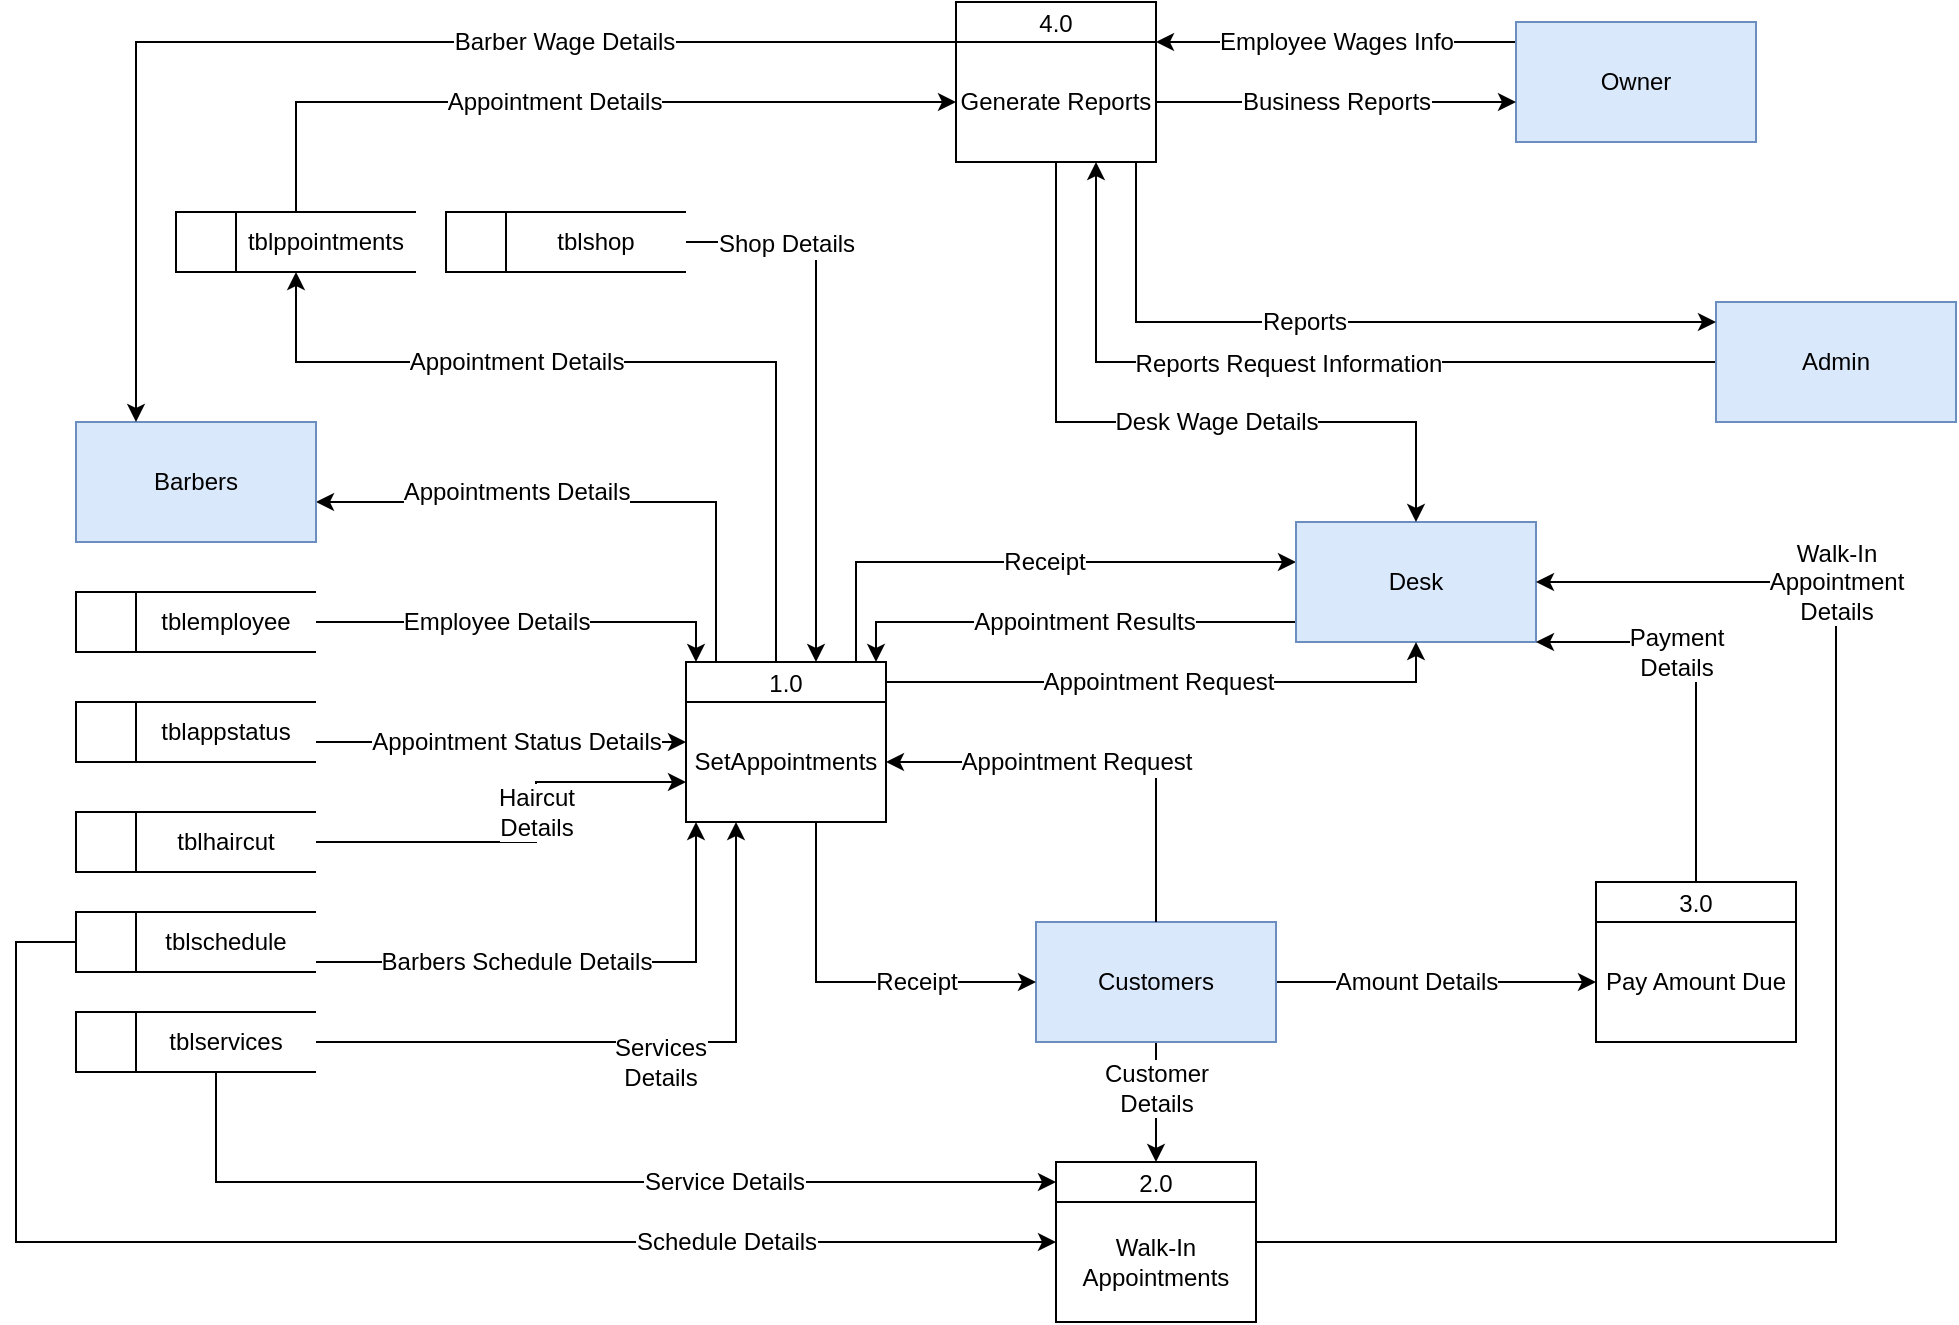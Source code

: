 <mxfile version="15.7.0" type="github" pages="5">
  <diagram id="gJ3itbPDMxmckCLLAcrx" name="Admin">
    <mxGraphModel dx="1422" dy="2972" grid="1" gridSize="10" guides="1" tooltips="1" connect="1" arrows="1" fold="1" page="1" pageScale="1" pageWidth="850" pageHeight="1100" math="0" shadow="0">
      <root>
        <mxCell id="dEO5d_kxd_vAs8TKT7Rx-0" />
        <mxCell id="dEO5d_kxd_vAs8TKT7Rx-1" parent="dEO5d_kxd_vAs8TKT7Rx-0" />
        <mxCell id="W_XzaNwJcNgPlwOilXBt-6" style="edgeStyle=orthogonalEdgeStyle;rounded=0;orthogonalLoop=1;jettySize=auto;html=1;labelBackgroundColor=default;fontSize=12;fontColor=default;startArrow=none;startFill=0;endArrow=classic;endFill=1;strokeColor=default;" parent="dEO5d_kxd_vAs8TKT7Rx-1" source="iDMOBUf-y08Dgx9GpsBX-12" target="NeNpFla2f9nNbsLxe2QW-9" edge="1">
          <mxGeometry relative="1" as="geometry">
            <Array as="points">
              <mxPoint x="1260" y="-950" />
            </Array>
            <mxPoint x="1260" y="-910" as="sourcePoint" />
            <mxPoint x="1480" y="-960" as="targetPoint" />
          </mxGeometry>
        </mxCell>
        <mxCell id="W_XzaNwJcNgPlwOilXBt-7" value="Receipt" style="edgeLabel;html=1;align=center;verticalAlign=middle;resizable=0;points=[];fontSize=12;fontColor=default;labelBackgroundColor=default;" parent="W_XzaNwJcNgPlwOilXBt-6" vertex="1" connectable="0">
          <mxGeometry x="-0.301" y="-1" relative="1" as="geometry">
            <mxPoint x="49" y="-1" as="offset" />
          </mxGeometry>
        </mxCell>
        <mxCell id="-ufI7YJBBcV_mCNw4-5T-28" style="edgeStyle=orthogonalEdgeStyle;rounded=0;orthogonalLoop=1;jettySize=auto;html=1;fontSize=12;" parent="dEO5d_kxd_vAs8TKT7Rx-1" source="iDMOBUf-y08Dgx9GpsBX-12" target="-ufI7YJBBcV_mCNw4-5T-27" edge="1">
          <mxGeometry relative="1" as="geometry">
            <Array as="points">
              <mxPoint x="1190" y="-980" />
            </Array>
          </mxGeometry>
        </mxCell>
        <mxCell id="-ufI7YJBBcV_mCNw4-5T-29" value="Appointments Details" style="edgeLabel;html=1;align=center;verticalAlign=middle;resizable=0;points=[];fontSize=12;" parent="-ufI7YJBBcV_mCNw4-5T-28" vertex="1" connectable="0">
          <mxGeometry x="-0.567" relative="1" as="geometry">
            <mxPoint x="-100" y="-25" as="offset" />
          </mxGeometry>
        </mxCell>
        <mxCell id="iDMOBUf-y08Dgx9GpsBX-12" value="1.0" style="swimlane;fontStyle=0;childLayout=stackLayout;horizontal=1;startSize=20;fillColor=#ffffff;horizontalStack=0;resizeParent=1;resizeParentMax=0;resizeLast=0;collapsible=0;marginBottom=0;swimlaneFillColor=#ffffff;labelBackgroundColor=default;fontSize=12;fontColor=default;strokeColor=default;" parent="dEO5d_kxd_vAs8TKT7Rx-1" vertex="1">
          <mxGeometry x="1175" y="-900" width="100" height="80" as="geometry" />
        </mxCell>
        <mxCell id="iDMOBUf-y08Dgx9GpsBX-13" value="SetAppointments" style="rounded=0;whiteSpace=wrap;html=1;labelBackgroundColor=default;fontSize=12;fontColor=default;strokeColor=default;fillColor=default;" parent="iDMOBUf-y08Dgx9GpsBX-12" vertex="1">
          <mxGeometry y="20" width="100" height="60" as="geometry" />
        </mxCell>
        <mxCell id="NeNpFla2f9nNbsLxe2QW-45" style="edgeStyle=orthogonalEdgeStyle;rounded=0;orthogonalLoop=1;jettySize=auto;html=1;labelBackgroundColor=default;fontSize=12;fontColor=default;startArrow=none;startFill=0;endArrow=classic;endFill=1;strokeColor=default;" parent="dEO5d_kxd_vAs8TKT7Rx-1" source="NeNpFla2f9nNbsLxe2QW-9" target="iDMOBUf-y08Dgx9GpsBX-12" edge="1">
          <mxGeometry relative="1" as="geometry">
            <Array as="points">
              <mxPoint x="1270" y="-920" />
            </Array>
          </mxGeometry>
        </mxCell>
        <mxCell id="NeNpFla2f9nNbsLxe2QW-46" value="Appointment Results" style="edgeLabel;html=1;align=center;verticalAlign=middle;resizable=0;points=[];fontSize=12;fontColor=default;labelBackgroundColor=default;" parent="NeNpFla2f9nNbsLxe2QW-45" vertex="1" connectable="0">
          <mxGeometry x="0.125" y="-3" relative="1" as="geometry">
            <mxPoint x="23" y="3" as="offset" />
          </mxGeometry>
        </mxCell>
        <mxCell id="NeNpFla2f9nNbsLxe2QW-9" value="Desk" style="rounded=0;whiteSpace=wrap;html=1;fillColor=#dae8fc;strokeColor=#6c8ebf;fontColor=default;" parent="dEO5d_kxd_vAs8TKT7Rx-1" vertex="1">
          <mxGeometry x="1480" y="-970" width="120" height="60" as="geometry" />
        </mxCell>
        <mxCell id="NeNpFla2f9nNbsLxe2QW-8" value="Appointment Details" style="edgeStyle=orthogonalEdgeStyle;rounded=0;orthogonalLoop=1;jettySize=auto;html=1;labelBackgroundColor=default;fontSize=12;fontColor=default;startArrow=none;startFill=0;endArrow=classic;endFill=1;strokeColor=default;" parent="dEO5d_kxd_vAs8TKT7Rx-1" target="NeNpFla2f9nNbsLxe2QW-21" edge="1">
          <mxGeometry x="0.31" relative="1" as="geometry">
            <mxPoint x="1036" y="-1000" as="targetPoint" />
            <Array as="points">
              <mxPoint x="1220" y="-900" />
              <mxPoint x="1220" y="-1050" />
              <mxPoint x="980" y="-1050" />
            </Array>
            <mxPoint as="offset" />
            <mxPoint x="1206" y="-900" as="sourcePoint" />
          </mxGeometry>
        </mxCell>
        <mxCell id="NeNpFla2f9nNbsLxe2QW-20" value="" style="group;fontColor=default;" parent="dEO5d_kxd_vAs8TKT7Rx-1" vertex="1" connectable="0">
          <mxGeometry x="920" y="-1120" width="120" height="30" as="geometry" />
        </mxCell>
        <mxCell id="NeNpFla2f9nNbsLxe2QW-21" value="" style="html=1;dashed=0;whitespace=wrap;shape=mxgraph.dfd.dataStoreID;align=left;spacingLeft=3;points=[[0,0],[0.5,0],[1,0],[0,0.5],[1,0.5],[0,1],[0.5,1],[1,1]];sketch=0;fillColor=default;strokeColor=default;fontColor=default;" parent="NeNpFla2f9nNbsLxe2QW-20" vertex="1">
          <mxGeometry y="-5" width="120" height="30" as="geometry" />
        </mxCell>
        <mxCell id="NeNpFla2f9nNbsLxe2QW-22" value="tblppointments" style="text;html=1;strokeColor=none;fillColor=none;align=center;verticalAlign=middle;whiteSpace=wrap;rounded=0;sketch=0;fontColor=default;" parent="NeNpFla2f9nNbsLxe2QW-20" vertex="1">
          <mxGeometry x="30" y="-10" width="90" height="40" as="geometry" />
        </mxCell>
        <mxCell id="NeNpFla2f9nNbsLxe2QW-41" style="edgeStyle=orthogonalEdgeStyle;rounded=0;orthogonalLoop=1;jettySize=auto;html=1;labelBackgroundColor=default;fontSize=12;fontColor=default;startArrow=none;startFill=0;endArrow=classic;endFill=1;strokeColor=default;" parent="dEO5d_kxd_vAs8TKT7Rx-1" source="iDMOBUf-y08Dgx9GpsBX-12" target="NeNpFla2f9nNbsLxe2QW-9" edge="1">
          <mxGeometry relative="1" as="geometry">
            <Array as="points">
              <mxPoint x="1360" y="-890" />
              <mxPoint x="1360" y="-890" />
            </Array>
          </mxGeometry>
        </mxCell>
        <mxCell id="NeNpFla2f9nNbsLxe2QW-42" value="Appointment Request" style="edgeLabel;html=1;align=center;verticalAlign=middle;resizable=0;points=[];fontSize=12;fontColor=default;labelBackgroundColor=default;" parent="NeNpFla2f9nNbsLxe2QW-41" vertex="1" connectable="0">
          <mxGeometry x="-0.248" y="1" relative="1" as="geometry">
            <mxPoint x="29" y="1" as="offset" />
          </mxGeometry>
        </mxCell>
        <mxCell id="-ufI7YJBBcV_mCNw4-5T-48" style="edgeStyle=orthogonalEdgeStyle;rounded=0;orthogonalLoop=1;jettySize=auto;html=1;fontSize=12;" parent="dEO5d_kxd_vAs8TKT7Rx-1" source="NeNpFla2f9nNbsLxe2QW-47" target="-ufI7YJBBcV_mCNw4-5T-4" edge="1">
          <mxGeometry relative="1" as="geometry">
            <Array as="points">
              <mxPoint x="1380" y="-1050" />
            </Array>
          </mxGeometry>
        </mxCell>
        <mxCell id="-ufI7YJBBcV_mCNw4-5T-50" value="Reports Request Information" style="edgeLabel;html=1;align=center;verticalAlign=middle;resizable=0;points=[];fontSize=12;" parent="-ufI7YJBBcV_mCNw4-5T-48" vertex="1" connectable="0">
          <mxGeometry x="0.044" y="1" relative="1" as="geometry">
            <mxPoint as="offset" />
          </mxGeometry>
        </mxCell>
        <mxCell id="NeNpFla2f9nNbsLxe2QW-47" value="Admin" style="rounded=0;whiteSpace=wrap;html=1;fillColor=#dae8fc;strokeColor=#6c8ebf;fontColor=default;" parent="dEO5d_kxd_vAs8TKT7Rx-1" vertex="1">
          <mxGeometry x="1690" y="-1080" width="120" height="60" as="geometry" />
        </mxCell>
        <mxCell id="NeNpFla2f9nNbsLxe2QW-55" value="" style="group;fontColor=default;labelBackgroundColor=default;" parent="dEO5d_kxd_vAs8TKT7Rx-1" vertex="1" connectable="0">
          <mxGeometry x="870" y="-720" width="120" height="30" as="geometry" />
        </mxCell>
        <mxCell id="NeNpFla2f9nNbsLxe2QW-56" value="" style="html=1;dashed=0;whitespace=wrap;shape=mxgraph.dfd.dataStoreID;align=left;spacingLeft=3;points=[[0,0],[0.5,0],[1,0],[0,0.5],[1,0.5],[0,1],[0.5,1],[1,1]];sketch=0;labelBackgroundColor=default;fontColor=default;" parent="NeNpFla2f9nNbsLxe2QW-55" vertex="1">
          <mxGeometry y="-5" width="120" height="30" as="geometry" />
        </mxCell>
        <mxCell id="NeNpFla2f9nNbsLxe2QW-57" value="tblservices" style="text;html=1;strokeColor=none;fillColor=none;align=center;verticalAlign=middle;whiteSpace=wrap;rounded=0;sketch=0;labelBackgroundColor=default;fontColor=default;" parent="NeNpFla2f9nNbsLxe2QW-55" vertex="1">
          <mxGeometry x="30" y="-10" width="90" height="40" as="geometry" />
        </mxCell>
        <mxCell id="NeNpFla2f9nNbsLxe2QW-71" value="" style="group;fontColor=default;labelBackgroundColor=default;" parent="dEO5d_kxd_vAs8TKT7Rx-1" vertex="1" connectable="0">
          <mxGeometry x="870" y="-930" width="120" height="30" as="geometry" />
        </mxCell>
        <mxCell id="NeNpFla2f9nNbsLxe2QW-72" value="" style="html=1;dashed=0;whitespace=wrap;shape=mxgraph.dfd.dataStoreID;align=left;spacingLeft=3;points=[[0,0],[0.5,0],[1,0],[0,0.5],[1,0.5],[0,1],[0.5,1],[1,1]];sketch=0;labelBackgroundColor=default;fontColor=default;" parent="NeNpFla2f9nNbsLxe2QW-71" vertex="1">
          <mxGeometry y="-5" width="120" height="30" as="geometry" />
        </mxCell>
        <mxCell id="NeNpFla2f9nNbsLxe2QW-73" value="tblemployee" style="text;html=1;strokeColor=none;fillColor=none;align=center;verticalAlign=middle;whiteSpace=wrap;rounded=0;sketch=0;labelBackgroundColor=default;fontColor=default;" parent="NeNpFla2f9nNbsLxe2QW-71" vertex="1">
          <mxGeometry x="30" y="-10" width="90" height="40" as="geometry" />
        </mxCell>
        <mxCell id="NeNpFla2f9nNbsLxe2QW-74" value="" style="group;fontColor=default;labelBackgroundColor=default;" parent="dEO5d_kxd_vAs8TKT7Rx-1" vertex="1" connectable="0">
          <mxGeometry x="1055" y="-1120" width="120" height="30" as="geometry" />
        </mxCell>
        <mxCell id="NeNpFla2f9nNbsLxe2QW-75" value="" style="html=1;dashed=0;whitespace=wrap;shape=mxgraph.dfd.dataStoreID;align=left;spacingLeft=3;points=[[0,0],[0.5,0],[1,0],[0,0.5],[1,0.5],[0,1],[0.5,1],[1,1]];sketch=0;labelBackgroundColor=default;fontColor=default;" parent="NeNpFla2f9nNbsLxe2QW-74" vertex="1">
          <mxGeometry y="-5" width="120" height="30" as="geometry" />
        </mxCell>
        <mxCell id="NeNpFla2f9nNbsLxe2QW-76" value="tblshop" style="text;html=1;strokeColor=none;fillColor=none;align=center;verticalAlign=middle;whiteSpace=wrap;rounded=0;sketch=0;labelBackgroundColor=default;fontColor=default;" parent="NeNpFla2f9nNbsLxe2QW-74" vertex="1">
          <mxGeometry x="30" y="-10" width="90" height="40" as="geometry" />
        </mxCell>
        <mxCell id="NeNpFla2f9nNbsLxe2QW-79" style="edgeStyle=orthogonalEdgeStyle;rounded=0;orthogonalLoop=1;jettySize=auto;html=1;labelBackgroundColor=default;fontSize=12;fontColor=default;startArrow=none;startFill=0;endArrow=classic;endFill=1;strokeColor=default;" parent="dEO5d_kxd_vAs8TKT7Rx-1" source="NeNpFla2f9nNbsLxe2QW-75" target="iDMOBUf-y08Dgx9GpsBX-12" edge="1">
          <mxGeometry relative="1" as="geometry">
            <Array as="points">
              <mxPoint x="1240" y="-1110" />
            </Array>
          </mxGeometry>
        </mxCell>
        <mxCell id="v1VkQ33L3GUQKNPucS7R-7" value="Shop Details" style="edgeLabel;html=1;align=center;verticalAlign=middle;resizable=0;points=[];fontSize=12;fontColor=default;labelBackgroundColor=default;" parent="NeNpFla2f9nNbsLxe2QW-79" vertex="1" connectable="0">
          <mxGeometry x="0.45" relative="1" as="geometry">
            <mxPoint x="-15" y="-134" as="offset" />
          </mxGeometry>
        </mxCell>
        <mxCell id="NeNpFla2f9nNbsLxe2QW-81" style="edgeStyle=orthogonalEdgeStyle;rounded=0;orthogonalLoop=1;jettySize=auto;html=1;labelBackgroundColor=default;fontSize=12;fontColor=default;startArrow=none;startFill=0;endArrow=classic;endFill=1;strokeColor=default;" parent="dEO5d_kxd_vAs8TKT7Rx-1" source="NeNpFla2f9nNbsLxe2QW-72" target="iDMOBUf-y08Dgx9GpsBX-12" edge="1">
          <mxGeometry relative="1" as="geometry">
            <Array as="points">
              <mxPoint x="1180" y="-920" />
            </Array>
            <mxPoint x="1046" y="-1010" as="sourcePoint" />
            <mxPoint x="1206" y="-900" as="targetPoint" />
          </mxGeometry>
        </mxCell>
        <mxCell id="v1VkQ33L3GUQKNPucS7R-6" value="Employee Details" style="edgeLabel;html=1;align=center;verticalAlign=middle;resizable=0;points=[];fontSize=12;fontColor=default;labelBackgroundColor=default;" parent="NeNpFla2f9nNbsLxe2QW-81" vertex="1" connectable="0">
          <mxGeometry x="0.407" y="-1" relative="1" as="geometry">
            <mxPoint x="-58" y="-1" as="offset" />
          </mxGeometry>
        </mxCell>
        <mxCell id="v1VkQ33L3GUQKNPucS7R-4" style="edgeStyle=orthogonalEdgeStyle;rounded=0;orthogonalLoop=1;jettySize=auto;html=1;labelBackgroundColor=default;fontSize=12;fontColor=default;startArrow=none;startFill=0;endArrow=classic;endFill=1;strokeColor=default;" parent="dEO5d_kxd_vAs8TKT7Rx-1" source="NeNpFla2f9nNbsLxe2QW-56" target="iDMOBUf-y08Dgx9GpsBX-12" edge="1">
          <mxGeometry relative="1" as="geometry">
            <Array as="points">
              <mxPoint x="1200" y="-710" />
            </Array>
          </mxGeometry>
        </mxCell>
        <mxCell id="v1VkQ33L3GUQKNPucS7R-5" value="Services&lt;br&gt;Details" style="edgeLabel;html=1;align=center;verticalAlign=middle;resizable=0;points=[];fontSize=12;fontColor=default;labelBackgroundColor=default;" parent="v1VkQ33L3GUQKNPucS7R-4" vertex="1" connectable="0">
          <mxGeometry x="0.171" relative="1" as="geometry">
            <mxPoint x="-16" y="10" as="offset" />
          </mxGeometry>
        </mxCell>
        <mxCell id="plfLIhFrw6C5hU8zQwa3-5" value="" style="group;fontColor=default;" parent="dEO5d_kxd_vAs8TKT7Rx-1" vertex="1" connectable="0">
          <mxGeometry x="870" y="-820" width="120" height="30" as="geometry" />
        </mxCell>
        <mxCell id="plfLIhFrw6C5hU8zQwa3-6" value="" style="html=1;dashed=0;whitespace=wrap;shape=mxgraph.dfd.dataStoreID;align=left;spacingLeft=3;points=[[0,0],[0.5,0],[1,0],[0,0.5],[1,0.5],[0,1],[0.5,1],[1,1]];sketch=0;" parent="plfLIhFrw6C5hU8zQwa3-5" vertex="1">
          <mxGeometry y="-5" width="120" height="30" as="geometry" />
        </mxCell>
        <mxCell id="plfLIhFrw6C5hU8zQwa3-7" value="tblhaircut" style="text;html=1;strokeColor=none;fillColor=none;align=center;verticalAlign=middle;whiteSpace=wrap;rounded=0;sketch=0;fontColor=default;" parent="plfLIhFrw6C5hU8zQwa3-5" vertex="1">
          <mxGeometry x="30" y="-10" width="90" height="40" as="geometry" />
        </mxCell>
        <mxCell id="plfLIhFrw6C5hU8zQwa3-10" style="edgeStyle=orthogonalEdgeStyle;rounded=0;orthogonalLoop=1;jettySize=auto;html=1;labelBackgroundColor=default;fontSize=12;fontColor=default;startArrow=none;startFill=0;endArrow=classic;endFill=1;strokeColor=default;" parent="dEO5d_kxd_vAs8TKT7Rx-1" source="plfLIhFrw6C5hU8zQwa3-6" target="iDMOBUf-y08Dgx9GpsBX-12" edge="1">
          <mxGeometry relative="1" as="geometry">
            <mxPoint x="1180" y="-735" as="sourcePoint" />
            <mxPoint x="1189" y="-820" as="targetPoint" />
            <Array as="points">
              <mxPoint x="1100" y="-810" />
              <mxPoint x="1100" y="-840" />
            </Array>
          </mxGeometry>
        </mxCell>
        <mxCell id="plfLIhFrw6C5hU8zQwa3-11" value="Haircut&lt;br&gt;Details" style="edgeLabel;html=1;align=center;verticalAlign=middle;resizable=0;points=[];fontSize=12;fontColor=default;labelBackgroundColor=default;" parent="plfLIhFrw6C5hU8zQwa3-10" vertex="1" connectable="0">
          <mxGeometry x="0.388" y="1" relative="1" as="geometry">
            <mxPoint x="-9" y="16" as="offset" />
          </mxGeometry>
        </mxCell>
        <mxCell id="W_XzaNwJcNgPlwOilXBt-5" style="edgeStyle=orthogonalEdgeStyle;rounded=0;orthogonalLoop=1;jettySize=auto;html=1;labelBackgroundColor=default;fontSize=12;fontColor=default;startArrow=none;startFill=0;endArrow=classic;endFill=1;strokeColor=default;" parent="dEO5d_kxd_vAs8TKT7Rx-1" source="8nF2eW1x-pm5v_E7rfHj-62" target="iDMOBUf-y08Dgx9GpsBX-12" edge="1">
          <mxGeometry relative="1" as="geometry">
            <mxPoint x="1370" y="-832.5" as="sourcePoint" />
            <mxPoint x="1275" y="-857.5" as="targetPoint" />
            <Array as="points">
              <mxPoint x="1180" y="-750" />
            </Array>
          </mxGeometry>
        </mxCell>
        <mxCell id="8nF2eW1x-pm5v_E7rfHj-17" value="Barbers Schedule Details" style="edgeLabel;html=1;align=center;verticalAlign=middle;resizable=0;points=[];fontSize=12;fontColor=default;labelBackgroundColor=default;" parent="W_XzaNwJcNgPlwOilXBt-5" vertex="1" connectable="0">
          <mxGeometry x="-0.061" y="2" relative="1" as="geometry">
            <mxPoint x="-22" y="2" as="offset" />
          </mxGeometry>
        </mxCell>
        <mxCell id="-ufI7YJBBcV_mCNw4-5T-25" style="edgeStyle=orthogonalEdgeStyle;rounded=0;orthogonalLoop=1;jettySize=auto;html=1;fontSize=12;" parent="dEO5d_kxd_vAs8TKT7Rx-1" source="8nF2eW1x-pm5v_E7rfHj-31" target="-ufI7YJBBcV_mCNw4-5T-4" edge="1">
          <mxGeometry relative="1" as="geometry">
            <Array as="points">
              <mxPoint x="1500" y="-1210" />
              <mxPoint x="1500" y="-1210" />
            </Array>
          </mxGeometry>
        </mxCell>
        <mxCell id="-ufI7YJBBcV_mCNw4-5T-26" value="Employee Wages Info" style="edgeLabel;html=1;align=center;verticalAlign=middle;resizable=0;points=[];fontSize=12;" parent="-ufI7YJBBcV_mCNw4-5T-25" vertex="1" connectable="0">
          <mxGeometry x="0.579" y="-2" relative="1" as="geometry">
            <mxPoint x="52" y="2" as="offset" />
          </mxGeometry>
        </mxCell>
        <mxCell id="8nF2eW1x-pm5v_E7rfHj-31" value="Owner" style="rounded=0;whiteSpace=wrap;html=1;fillColor=#dae8fc;strokeColor=#6c8ebf;fontColor=default;" parent="dEO5d_kxd_vAs8TKT7Rx-1" vertex="1">
          <mxGeometry x="1590" y="-1220" width="120" height="60" as="geometry" />
        </mxCell>
        <mxCell id="8nF2eW1x-pm5v_E7rfHj-45" value="3.0" style="swimlane;fontStyle=0;childLayout=stackLayout;horizontal=1;startSize=20;fillColor=#ffffff;horizontalStack=0;resizeParent=1;resizeParentMax=0;resizeLast=0;collapsible=0;marginBottom=0;swimlaneFillColor=#ffffff;labelBackgroundColor=default;fontSize=12;fontColor=default;strokeColor=default;" parent="dEO5d_kxd_vAs8TKT7Rx-1" vertex="1">
          <mxGeometry x="1630" y="-790" width="100" height="80" as="geometry" />
        </mxCell>
        <mxCell id="8nF2eW1x-pm5v_E7rfHj-46" value="Pay Amount Due" style="rounded=0;whiteSpace=wrap;html=1;labelBackgroundColor=default;fontSize=12;fontColor=default;strokeColor=default;fillColor=default;" parent="8nF2eW1x-pm5v_E7rfHj-45" vertex="1">
          <mxGeometry y="20" width="100" height="60" as="geometry" />
        </mxCell>
        <mxCell id="8nF2eW1x-pm5v_E7rfHj-47" style="edgeStyle=orthogonalEdgeStyle;rounded=0;orthogonalLoop=1;jettySize=auto;html=1;labelBackgroundColor=default;fontSize=12;fontColor=default;startArrow=none;startFill=0;endArrow=classic;endFill=1;strokeColor=default;" parent="dEO5d_kxd_vAs8TKT7Rx-1" edge="1" target="NeNpFla2f9nNbsLxe2QW-9" source="8nF2eW1x-pm5v_E7rfHj-45">
          <mxGeometry relative="1" as="geometry">
            <mxPoint x="1680" y="-800" as="sourcePoint" />
            <mxPoint x="1600" y="-940" as="targetPoint" />
            <Array as="points">
              <mxPoint x="1680" y="-910" />
            </Array>
          </mxGeometry>
        </mxCell>
        <mxCell id="8nF2eW1x-pm5v_E7rfHj-48" value="Payment&lt;br&gt;Details" style="edgeLabel;html=1;align=center;verticalAlign=middle;resizable=0;points=[];fontSize=12;fontColor=default;labelBackgroundColor=default;rotation=0;" parent="8nF2eW1x-pm5v_E7rfHj-47" vertex="1" connectable="0">
          <mxGeometry x="0.108" y="3" relative="1" as="geometry">
            <mxPoint x="-7" y="-4" as="offset" />
          </mxGeometry>
        </mxCell>
        <mxCell id="8nF2eW1x-pm5v_E7rfHj-49" style="edgeStyle=orthogonalEdgeStyle;rounded=0;orthogonalLoop=1;jettySize=auto;html=1;labelBackgroundColor=default;fontSize=12;fontColor=default;startArrow=none;startFill=0;endArrow=classic;endFill=1;strokeColor=default;" parent="dEO5d_kxd_vAs8TKT7Rx-1" source="8nF2eW1x-pm5v_E7rfHj-51" target="8nF2eW1x-pm5v_E7rfHj-45" edge="1">
          <mxGeometry relative="1" as="geometry">
            <mxPoint x="1920" y="-290" as="sourcePoint" />
            <mxPoint x="2010" y="-330" as="targetPoint" />
            <Array as="points">
              <mxPoint x="1580" y="-740" />
              <mxPoint x="1580" y="-740" />
            </Array>
          </mxGeometry>
        </mxCell>
        <mxCell id="8nF2eW1x-pm5v_E7rfHj-50" value="Amount Details" style="edgeLabel;html=1;align=center;verticalAlign=middle;resizable=0;points=[];fontSize=12;fontColor=default;labelBackgroundColor=default;" parent="8nF2eW1x-pm5v_E7rfHj-49" vertex="1" connectable="0">
          <mxGeometry x="-0.316" y="-1" relative="1" as="geometry">
            <mxPoint x="15" y="-1" as="offset" />
          </mxGeometry>
        </mxCell>
        <mxCell id="8nF2eW1x-pm5v_E7rfHj-78" style="edgeStyle=orthogonalEdgeStyle;rounded=0;orthogonalLoop=1;jettySize=auto;html=1;labelBackgroundColor=default;fontSize=12;fontColor=default;startArrow=none;startFill=0;endArrow=classic;endFill=1;strokeColor=default;" parent="dEO5d_kxd_vAs8TKT7Rx-1" source="8nF2eW1x-pm5v_E7rfHj-51" target="8nF2eW1x-pm5v_E7rfHj-79" edge="1">
          <mxGeometry relative="1" as="geometry">
            <mxPoint x="1520" y="-510" as="targetPoint" />
            <Array as="points">
              <mxPoint x="1450" y="-630" />
              <mxPoint x="1450" y="-630" />
            </Array>
          </mxGeometry>
        </mxCell>
        <mxCell id="8nF2eW1x-pm5v_E7rfHj-84" value="Customer&lt;br&gt;Details" style="edgeLabel;html=1;align=center;verticalAlign=middle;resizable=0;points=[];fontSize=12;fontColor=default;labelBackgroundColor=default;" parent="8nF2eW1x-pm5v_E7rfHj-78" vertex="1" connectable="0">
          <mxGeometry x="0.086" y="4" relative="1" as="geometry">
            <mxPoint x="-4" y="-10" as="offset" />
          </mxGeometry>
        </mxCell>
        <mxCell id="8nF2eW1x-pm5v_E7rfHj-51" value="Customers" style="rounded=0;whiteSpace=wrap;html=1;fillColor=#dae8fc;strokeColor=#6c8ebf;fontColor=default;" parent="dEO5d_kxd_vAs8TKT7Rx-1" vertex="1">
          <mxGeometry x="1350" y="-770" width="120" height="60" as="geometry" />
        </mxCell>
        <mxCell id="8nF2eW1x-pm5v_E7rfHj-52" style="edgeStyle=orthogonalEdgeStyle;rounded=0;orthogonalLoop=1;jettySize=auto;html=1;labelBackgroundColor=default;fontSize=12;fontColor=default;startArrow=none;startFill=0;endArrow=classic;endFill=1;strokeColor=default;" parent="dEO5d_kxd_vAs8TKT7Rx-1" source="iDMOBUf-y08Dgx9GpsBX-13" target="8nF2eW1x-pm5v_E7rfHj-51" edge="1">
          <mxGeometry relative="1" as="geometry">
            <mxPoint x="1462.5" y="-310" as="sourcePoint" />
            <mxPoint x="1577.5" y="-220" as="targetPoint" />
            <Array as="points">
              <mxPoint x="1240" y="-740" />
            </Array>
          </mxGeometry>
        </mxCell>
        <mxCell id="8nF2eW1x-pm5v_E7rfHj-53" value="Receipt" style="edgeLabel;html=1;align=center;verticalAlign=middle;resizable=0;points=[];fontSize=12;fontColor=default;labelBackgroundColor=default;" parent="8nF2eW1x-pm5v_E7rfHj-52" vertex="1" connectable="0">
          <mxGeometry x="0.072" y="2" relative="1" as="geometry">
            <mxPoint x="28" y="2" as="offset" />
          </mxGeometry>
        </mxCell>
        <mxCell id="8nF2eW1x-pm5v_E7rfHj-54" style="edgeStyle=orthogonalEdgeStyle;rounded=0;orthogonalLoop=1;jettySize=auto;html=1;labelBackgroundColor=default;fontSize=12;fontColor=default;startArrow=none;startFill=0;endArrow=classic;endFill=1;strokeColor=default;" parent="dEO5d_kxd_vAs8TKT7Rx-1" source="8nF2eW1x-pm5v_E7rfHj-51" target="iDMOBUf-y08Dgx9GpsBX-12" edge="1">
          <mxGeometry relative="1" as="geometry">
            <mxPoint x="1340" y="-190" as="sourcePoint" />
            <mxPoint x="1200" y="-340" as="targetPoint" />
            <Array as="points">
              <mxPoint x="1410" y="-850" />
            </Array>
          </mxGeometry>
        </mxCell>
        <mxCell id="8nF2eW1x-pm5v_E7rfHj-55" value="Appointment Request" style="edgeLabel;html=1;align=center;verticalAlign=middle;resizable=0;points=[];fontSize=12;fontColor=default;labelBackgroundColor=default;" parent="8nF2eW1x-pm5v_E7rfHj-54" vertex="1" connectable="0">
          <mxGeometry x="-0.421" y="-2" relative="1" as="geometry">
            <mxPoint x="-42" y="-18" as="offset" />
          </mxGeometry>
        </mxCell>
        <mxCell id="8nF2eW1x-pm5v_E7rfHj-61" value="" style="group;fontColor=default;rotation=0;" parent="dEO5d_kxd_vAs8TKT7Rx-1" vertex="1" connectable="0">
          <mxGeometry x="870" y="-770" width="120" height="30" as="geometry" />
        </mxCell>
        <mxCell id="8nF2eW1x-pm5v_E7rfHj-62" value="" style="html=1;dashed=0;whitespace=wrap;shape=mxgraph.dfd.dataStoreID;align=left;spacingLeft=3;points=[[0,0],[0.5,0],[1,0],[0,0.5],[1,0.5],[0,1],[0.5,1],[1,1]];sketch=0;fillColor=default;strokeColor=default;fontColor=default;" parent="8nF2eW1x-pm5v_E7rfHj-61" vertex="1">
          <mxGeometry y="-5" width="120" height="30" as="geometry" />
        </mxCell>
        <mxCell id="8nF2eW1x-pm5v_E7rfHj-63" value="tblschedule" style="text;html=1;strokeColor=none;fillColor=none;align=center;verticalAlign=middle;whiteSpace=wrap;rounded=0;sketch=0;" parent="8nF2eW1x-pm5v_E7rfHj-61" vertex="1">
          <mxGeometry x="30" y="-10" width="90" height="40" as="geometry" />
        </mxCell>
        <mxCell id="8nF2eW1x-pm5v_E7rfHj-82" style="edgeStyle=orthogonalEdgeStyle;rounded=0;orthogonalLoop=1;jettySize=auto;html=1;labelBackgroundColor=default;fontSize=12;fontColor=default;startArrow=none;startFill=0;endArrow=classic;endFill=1;strokeColor=default;" parent="dEO5d_kxd_vAs8TKT7Rx-1" source="8nF2eW1x-pm5v_E7rfHj-62" target="8nF2eW1x-pm5v_E7rfHj-79" edge="1">
          <mxGeometry relative="1" as="geometry">
            <Array as="points">
              <mxPoint x="840" y="-760" />
              <mxPoint x="840" y="-610" />
            </Array>
            <mxPoint x="1390" y="-550" as="sourcePoint" />
          </mxGeometry>
        </mxCell>
        <mxCell id="8nF2eW1x-pm5v_E7rfHj-85" value="Schedule Details" style="edgeLabel;html=1;align=center;verticalAlign=middle;resizable=0;points=[];fontSize=12;fontColor=default;labelBackgroundColor=default;" parent="8nF2eW1x-pm5v_E7rfHj-82" vertex="1" connectable="0">
          <mxGeometry x="0.123" y="-1" relative="1" as="geometry">
            <mxPoint x="142" y="-1" as="offset" />
          </mxGeometry>
        </mxCell>
        <mxCell id="8nF2eW1x-pm5v_E7rfHj-83" style="edgeStyle=orthogonalEdgeStyle;rounded=0;orthogonalLoop=1;jettySize=auto;html=1;labelBackgroundColor=default;fontSize=12;fontColor=default;startArrow=none;startFill=0;endArrow=classic;endFill=1;strokeColor=default;" parent="dEO5d_kxd_vAs8TKT7Rx-1" source="NeNpFla2f9nNbsLxe2QW-56" target="8nF2eW1x-pm5v_E7rfHj-79" edge="1">
          <mxGeometry relative="1" as="geometry">
            <Array as="points">
              <mxPoint x="940" y="-640" />
            </Array>
            <mxPoint x="1370" y="-550" as="sourcePoint" />
          </mxGeometry>
        </mxCell>
        <mxCell id="8nF2eW1x-pm5v_E7rfHj-86" value="Service Details" style="edgeLabel;html=1;align=center;verticalAlign=middle;resizable=0;points=[];fontSize=12;fontColor=default;labelBackgroundColor=default;" parent="8nF2eW1x-pm5v_E7rfHj-83" vertex="1" connectable="0">
          <mxGeometry x="0.193" y="-3" relative="1" as="geometry">
            <mxPoint x="25" y="-3" as="offset" />
          </mxGeometry>
        </mxCell>
        <mxCell id="8nF2eW1x-pm5v_E7rfHj-87" value="Walk-In&lt;br&gt;Appointment&lt;br&gt;Details" style="edgeStyle=orthogonalEdgeStyle;rounded=0;orthogonalLoop=1;jettySize=auto;html=1;labelBackgroundColor=default;fontSize=12;fontColor=default;startArrow=none;startFill=0;endArrow=classic;endFill=1;strokeColor=default;" parent="dEO5d_kxd_vAs8TKT7Rx-1" source="8nF2eW1x-pm5v_E7rfHj-79" target="NeNpFla2f9nNbsLxe2QW-9" edge="1">
          <mxGeometry x="0.61" relative="1" as="geometry">
            <Array as="points">
              <mxPoint x="1750" y="-610" />
              <mxPoint x="1750" y="-940" />
            </Array>
            <mxPoint as="offset" />
          </mxGeometry>
        </mxCell>
        <mxCell id="8nF2eW1x-pm5v_E7rfHj-79" value="2.0" style="swimlane;fontStyle=0;childLayout=stackLayout;horizontal=1;startSize=20;fillColor=#ffffff;horizontalStack=0;resizeParent=1;resizeParentMax=0;resizeLast=0;collapsible=0;marginBottom=0;swimlaneFillColor=#ffffff;labelBackgroundColor=default;fontSize=12;fontColor=default;strokeColor=default;" parent="dEO5d_kxd_vAs8TKT7Rx-1" vertex="1">
          <mxGeometry x="1360" y="-650" width="100" height="80" as="geometry" />
        </mxCell>
        <mxCell id="8nF2eW1x-pm5v_E7rfHj-80" value="Walk-In Appointments" style="rounded=0;whiteSpace=wrap;html=1;labelBackgroundColor=default;fontSize=12;fontColor=default;strokeColor=default;fillColor=default;" parent="8nF2eW1x-pm5v_E7rfHj-79" vertex="1">
          <mxGeometry y="20" width="100" height="60" as="geometry" />
        </mxCell>
        <mxCell id="-ufI7YJBBcV_mCNw4-5T-14" style="edgeStyle=orthogonalEdgeStyle;rounded=0;orthogonalLoop=1;jettySize=auto;html=1;fontSize=12;" parent="dEO5d_kxd_vAs8TKT7Rx-1" source="-ufI7YJBBcV_mCNw4-5T-4" target="8nF2eW1x-pm5v_E7rfHj-31" edge="1">
          <mxGeometry relative="1" as="geometry">
            <Array as="points">
              <mxPoint x="1510" y="-1180" />
              <mxPoint x="1510" y="-1180" />
            </Array>
          </mxGeometry>
        </mxCell>
        <mxCell id="-ufI7YJBBcV_mCNw4-5T-15" value="Business Reports" style="edgeLabel;html=1;align=center;verticalAlign=middle;resizable=0;points=[];fontSize=12;" parent="-ufI7YJBBcV_mCNw4-5T-14" vertex="1" connectable="0">
          <mxGeometry x="-0.536" relative="1" as="geometry">
            <mxPoint x="48" as="offset" />
          </mxGeometry>
        </mxCell>
        <mxCell id="-ufI7YJBBcV_mCNw4-5T-49" style="edgeStyle=orthogonalEdgeStyle;rounded=0;orthogonalLoop=1;jettySize=auto;html=1;fontSize=12;" parent="dEO5d_kxd_vAs8TKT7Rx-1" source="-ufI7YJBBcV_mCNw4-5T-4" target="NeNpFla2f9nNbsLxe2QW-47" edge="1">
          <mxGeometry relative="1" as="geometry">
            <Array as="points">
              <mxPoint x="1400" y="-1070" />
            </Array>
          </mxGeometry>
        </mxCell>
        <mxCell id="-ufI7YJBBcV_mCNw4-5T-51" value="Reports" style="edgeLabel;html=1;align=center;verticalAlign=middle;resizable=0;points=[];fontSize=12;" parent="-ufI7YJBBcV_mCNw4-5T-49" vertex="1" connectable="0">
          <mxGeometry x="-0.114" relative="1" as="geometry">
            <mxPoint as="offset" />
          </mxGeometry>
        </mxCell>
        <mxCell id="-ufI7YJBBcV_mCNw4-5T-4" value="4.0" style="swimlane;fontStyle=0;childLayout=stackLayout;horizontal=1;startSize=20;fillColor=#ffffff;horizontalStack=0;resizeParent=1;resizeParentMax=0;resizeLast=0;collapsible=0;marginBottom=0;swimlaneFillColor=#ffffff;labelBackgroundColor=default;fontSize=12;fontColor=default;strokeColor=default;" parent="dEO5d_kxd_vAs8TKT7Rx-1" vertex="1">
          <mxGeometry x="1310" y="-1230" width="100" height="80" as="geometry" />
        </mxCell>
        <mxCell id="-ufI7YJBBcV_mCNw4-5T-5" value="Generate Reports" style="rounded=0;whiteSpace=wrap;html=1;labelBackgroundColor=default;fontSize=12;fontColor=default;strokeColor=default;fillColor=default;" parent="-ufI7YJBBcV_mCNw4-5T-4" vertex="1">
          <mxGeometry y="20" width="100" height="60" as="geometry" />
        </mxCell>
        <mxCell id="-ufI7YJBBcV_mCNw4-5T-12" style="edgeStyle=orthogonalEdgeStyle;rounded=0;orthogonalLoop=1;jettySize=auto;html=1;fontSize=12;" parent="dEO5d_kxd_vAs8TKT7Rx-1" source="NeNpFla2f9nNbsLxe2QW-21" target="-ufI7YJBBcV_mCNw4-5T-4" edge="1">
          <mxGeometry relative="1" as="geometry">
            <Array as="points">
              <mxPoint x="980" y="-1180" />
            </Array>
          </mxGeometry>
        </mxCell>
        <mxCell id="-ufI7YJBBcV_mCNw4-5T-13" value="Appointment Details" style="edgeLabel;html=1;align=center;verticalAlign=middle;resizable=0;points=[];fontSize=12;" parent="-ufI7YJBBcV_mCNw4-5T-12" vertex="1" connectable="0">
          <mxGeometry x="-0.16" y="1" relative="1" as="geometry">
            <mxPoint x="22" y="1" as="offset" />
          </mxGeometry>
        </mxCell>
        <mxCell id="-ufI7YJBBcV_mCNw4-5T-16" value="" style="group;fontColor=default;fontSize=12;" parent="dEO5d_kxd_vAs8TKT7Rx-1" vertex="1" connectable="0">
          <mxGeometry x="870" y="-875" width="120" height="30" as="geometry" />
        </mxCell>
        <mxCell id="-ufI7YJBBcV_mCNw4-5T-17" value="" style="html=1;dashed=0;whitespace=wrap;shape=mxgraph.dfd.dataStoreID;align=left;spacingLeft=3;points=[[0,0],[0.5,0],[1,0],[0,0.5],[1,0.5],[0,1],[0.5,1],[1,1]];sketch=0;fontSize=12;" parent="-ufI7YJBBcV_mCNw4-5T-16" vertex="1">
          <mxGeometry y="-5" width="120" height="30" as="geometry" />
        </mxCell>
        <mxCell id="-ufI7YJBBcV_mCNw4-5T-18" value="tblappstatus" style="text;html=1;strokeColor=none;fillColor=none;align=center;verticalAlign=middle;whiteSpace=wrap;rounded=0;sketch=0;fontSize=12;" parent="-ufI7YJBBcV_mCNw4-5T-16" vertex="1">
          <mxGeometry x="30" y="-10" width="90" height="40" as="geometry" />
        </mxCell>
        <mxCell id="-ufI7YJBBcV_mCNw4-5T-19" style="edgeStyle=orthogonalEdgeStyle;rounded=0;orthogonalLoop=1;jettySize=auto;html=1;fontSize=12;" parent="dEO5d_kxd_vAs8TKT7Rx-1" source="-ufI7YJBBcV_mCNw4-5T-17" target="iDMOBUf-y08Dgx9GpsBX-12" edge="1">
          <mxGeometry relative="1" as="geometry">
            <Array as="points">
              <mxPoint x="1070" y="-860" />
              <mxPoint x="1070" y="-860" />
            </Array>
          </mxGeometry>
        </mxCell>
        <mxCell id="-ufI7YJBBcV_mCNw4-5T-20" value="Appointment Status Details" style="edgeLabel;html=1;align=center;verticalAlign=middle;resizable=0;points=[];fontSize=12;" parent="-ufI7YJBBcV_mCNw4-5T-19" vertex="1" connectable="0">
          <mxGeometry x="-0.42" y="2" relative="1" as="geometry">
            <mxPoint x="46" y="2" as="offset" />
          </mxGeometry>
        </mxCell>
        <mxCell id="-ufI7YJBBcV_mCNw4-5T-27" value="Barbers" style="rounded=0;whiteSpace=wrap;html=1;fillColor=#dae8fc;strokeColor=#6c8ebf;fontColor=default;" parent="dEO5d_kxd_vAs8TKT7Rx-1" vertex="1">
          <mxGeometry x="870" y="-1020" width="120" height="60" as="geometry" />
        </mxCell>
        <mxCell id="-ufI7YJBBcV_mCNw4-5T-33" style="edgeStyle=orthogonalEdgeStyle;rounded=0;orthogonalLoop=1;jettySize=auto;html=1;fontSize=12;" parent="dEO5d_kxd_vAs8TKT7Rx-1" source="-ufI7YJBBcV_mCNw4-5T-4" target="-ufI7YJBBcV_mCNw4-5T-27" edge="1">
          <mxGeometry relative="1" as="geometry">
            <mxPoint x="1540" y="-450" as="sourcePoint" />
            <Array as="points">
              <mxPoint x="900" y="-1210" />
            </Array>
          </mxGeometry>
        </mxCell>
        <mxCell id="-ufI7YJBBcV_mCNw4-5T-34" value="Barber Wage Details" style="edgeLabel;html=1;align=center;verticalAlign=middle;resizable=0;points=[];fontSize=12;" parent="-ufI7YJBBcV_mCNw4-5T-33" vertex="1" connectable="0">
          <mxGeometry x="-0.087" relative="1" as="geometry">
            <mxPoint x="78" as="offset" />
          </mxGeometry>
        </mxCell>
        <mxCell id="-ufI7YJBBcV_mCNw4-5T-35" style="edgeStyle=orthogonalEdgeStyle;rounded=0;orthogonalLoop=1;jettySize=auto;html=1;fontSize=12;" parent="dEO5d_kxd_vAs8TKT7Rx-1" source="-ufI7YJBBcV_mCNw4-5T-4" target="NeNpFla2f9nNbsLxe2QW-9" edge="1">
          <mxGeometry relative="1" as="geometry">
            <mxPoint x="1730" y="-750" as="targetPoint" />
            <mxPoint x="1820" y="-1030" as="sourcePoint" />
            <Array as="points">
              <mxPoint x="1360" y="-1020" />
              <mxPoint x="1540" y="-1020" />
            </Array>
          </mxGeometry>
        </mxCell>
        <mxCell id="-ufI7YJBBcV_mCNw4-5T-37" value="Desk Wage Details" style="edgeLabel;html=1;align=center;verticalAlign=middle;resizable=0;points=[];fontSize=12;" parent="-ufI7YJBBcV_mCNw4-5T-35" vertex="1" connectable="0">
          <mxGeometry x="-0.822" y="-2" relative="1" as="geometry">
            <mxPoint x="82" y="98" as="offset" />
          </mxGeometry>
        </mxCell>
      </root>
    </mxGraphModel>
  </diagram>
  <diagram id="T2RNOw0BPEMfBJu6Xnur" name="Owner">
    <mxGraphModel dx="322" dy="772" grid="1" gridSize="10" guides="1" tooltips="1" connect="1" arrows="1" fold="1" page="1" pageScale="1" pageWidth="1100" pageHeight="850" math="0" shadow="0">
      <root>
        <mxCell id="0" />
        <mxCell id="1" parent="0" />
        <mxCell id="i3oagPm_14Ef7jDhE-9G-1" value="Appointment Approval/Rejection" style="edgeStyle=orthogonalEdgeStyle;rounded=0;orthogonalLoop=1;jettySize=auto;html=1;entryX=0;entryY=0.5;entryDx=0;entryDy=0;endArrow=classic;endFill=1;" parent="1" source="i3oagPm_14Ef7jDhE-9G-18" target="i3oagPm_14Ef7jDhE-9G-21" edge="1">
          <mxGeometry x="0.5" relative="1" as="geometry">
            <Array as="points">
              <mxPoint x="2200" y="760" />
              <mxPoint x="2380" y="760" />
            </Array>
            <mxPoint as="offset" />
          </mxGeometry>
        </mxCell>
        <mxCell id="i3oagPm_14Ef7jDhE-9G-2" style="edgeStyle=orthogonalEdgeStyle;rounded=0;orthogonalLoop=1;jettySize=auto;html=1;endArrow=none;endFill=0;startArrow=classic;startFill=1;" parent="1" source="i3oagPm_14Ef7jDhE-9G-18" target="i3oagPm_14Ef7jDhE-9G-23" edge="1">
          <mxGeometry relative="1" as="geometry">
            <Array as="points">
              <mxPoint x="2210" y="840" />
            </Array>
          </mxGeometry>
        </mxCell>
        <mxCell id="i3oagPm_14Ef7jDhE-9G-3" value="Shop Appointments" style="edgeLabel;html=1;align=center;verticalAlign=middle;resizable=0;points=[];" parent="i3oagPm_14Ef7jDhE-9G-2" vertex="1" connectable="0">
          <mxGeometry x="0.411" y="-1" relative="1" as="geometry">
            <mxPoint x="-11" y="-1" as="offset" />
          </mxGeometry>
        </mxCell>
        <mxCell id="i3oagPm_14Ef7jDhE-9G-4" value="New Appointment Details" style="edgeStyle=orthogonalEdgeStyle;rounded=0;orthogonalLoop=1;jettySize=auto;html=1;endArrow=classic;endFill=1;" parent="1" source="i3oagPm_14Ef7jDhE-9G-18" target="i3oagPm_14Ef7jDhE-9G-25" edge="1">
          <mxGeometry relative="1" as="geometry">
            <Array as="points">
              <mxPoint x="2300" y="930" />
              <mxPoint x="2300" y="930" />
            </Array>
            <mxPoint as="offset" />
          </mxGeometry>
        </mxCell>
        <mxCell id="i3oagPm_14Ef7jDhE-9G-5" value="&lt;div&gt;Appointment Details&lt;/div&gt;" style="edgeStyle=orthogonalEdgeStyle;rounded=0;orthogonalLoop=1;jettySize=auto;html=1;startArrow=none;startFill=0;endArrow=classic;endFill=1;" parent="1" source="i3oagPm_14Ef7jDhE-9G-18" target="i3oagPm_14Ef7jDhE-9G-27" edge="1">
          <mxGeometry x="0.217" relative="1" as="geometry">
            <Array as="points">
              <mxPoint x="2220" y="1040" />
            </Array>
            <mxPoint as="offset" />
          </mxGeometry>
        </mxCell>
        <mxCell id="i3oagPm_14Ef7jDhE-9G-6" style="edgeStyle=orthogonalEdgeStyle;rounded=0;orthogonalLoop=1;jettySize=auto;html=1;startArrow=classic;startFill=1;endArrow=none;endFill=0;" parent="1" edge="1">
          <mxGeometry relative="1" as="geometry">
            <mxPoint x="2389.94" y="1210.059" as="targetPoint" />
            <mxPoint x="2199.999" y="980" as="sourcePoint" />
            <Array as="points">
              <mxPoint x="2199.94" y="1210" />
            </Array>
          </mxGeometry>
        </mxCell>
        <mxCell id="i3oagPm_14Ef7jDhE-9G-7" value="Calendar" style="edgeLabel;html=1;align=center;verticalAlign=middle;resizable=0;points=[];" parent="i3oagPm_14Ef7jDhE-9G-6" vertex="1" connectable="0">
          <mxGeometry x="0.363" y="1" relative="1" as="geometry">
            <mxPoint x="14" y="1" as="offset" />
          </mxGeometry>
        </mxCell>
        <mxCell id="i3oagPm_14Ef7jDhE-9G-8" style="edgeStyle=orthogonalEdgeStyle;rounded=0;orthogonalLoop=1;jettySize=auto;html=1;startArrow=none;startFill=0;endArrow=classic;endFill=1;" parent="1" source="i3oagPm_14Ef7jDhE-9G-18" target="i3oagPm_14Ef7jDhE-9G-70" edge="1">
          <mxGeometry relative="1" as="geometry">
            <Array as="points">
              <mxPoint x="2190" y="1309" />
            </Array>
          </mxGeometry>
        </mxCell>
        <mxCell id="i3oagPm_14Ef7jDhE-9G-9" value="Barber Schedule Details" style="edgeLabel;html=1;align=center;verticalAlign=middle;resizable=0;points=[];" parent="i3oagPm_14Ef7jDhE-9G-8" vertex="1" connectable="0">
          <mxGeometry x="0.395" relative="1" as="geometry">
            <mxPoint x="82" as="offset" />
          </mxGeometry>
        </mxCell>
        <mxCell id="i3oagPm_14Ef7jDhE-9G-10" style="edgeStyle=orthogonalEdgeStyle;rounded=0;orthogonalLoop=1;jettySize=auto;html=1;startArrow=none;startFill=0;endArrow=classic;endFill=1;" parent="1" source="i3oagPm_14Ef7jDhE-9G-18" target="i3oagPm_14Ef7jDhE-9G-76" edge="1">
          <mxGeometry relative="1" as="geometry">
            <mxPoint x="1960" y="1060" as="targetPoint" />
            <Array as="points">
              <mxPoint x="2120" y="1030" />
            </Array>
          </mxGeometry>
        </mxCell>
        <mxCell id="i3oagPm_14Ef7jDhE-9G-11" value="Services" style="edgeLabel;html=1;align=center;verticalAlign=middle;resizable=0;points=[];" parent="i3oagPm_14Ef7jDhE-9G-10" vertex="1" connectable="0">
          <mxGeometry x="0.459" y="-2" relative="1" as="geometry">
            <mxPoint x="-1" as="offset" />
          </mxGeometry>
        </mxCell>
        <mxCell id="i3oagPm_14Ef7jDhE-9G-12" style="edgeStyle=orthogonalEdgeStyle;rounded=0;orthogonalLoop=1;jettySize=auto;html=1;startArrow=none;startFill=0;endArrow=classic;endFill=1;" parent="1" source="i3oagPm_14Ef7jDhE-9G-18" target="i3oagPm_14Ef7jDhE-9G-80" edge="1">
          <mxGeometry relative="1" as="geometry">
            <mxPoint x="1910" y="1110" as="targetPoint" />
            <Array as="points">
              <mxPoint x="2130" y="1120" />
            </Array>
          </mxGeometry>
        </mxCell>
        <mxCell id="i3oagPm_14Ef7jDhE-9G-13" value="Services" style="edgeLabel;html=1;align=center;verticalAlign=middle;resizable=0;points=[];" parent="i3oagPm_14Ef7jDhE-9G-12" vertex="1" connectable="0">
          <mxGeometry x="0.672" y="-4" relative="1" as="geometry">
            <mxPoint x="7" y="4" as="offset" />
          </mxGeometry>
        </mxCell>
        <mxCell id="i3oagPm_14Ef7jDhE-9G-14" style="edgeStyle=orthogonalEdgeStyle;rounded=0;orthogonalLoop=1;jettySize=auto;html=1;startArrow=none;startFill=0;endArrow=classic;endFill=1;" parent="1" source="i3oagPm_14Ef7jDhE-9G-18" target="i3oagPm_14Ef7jDhE-9G-82" edge="1">
          <mxGeometry relative="1" as="geometry">
            <mxPoint x="1900" y="1200" as="targetPoint" />
            <Array as="points">
              <mxPoint x="2140" y="1210" />
            </Array>
          </mxGeometry>
        </mxCell>
        <mxCell id="i3oagPm_14Ef7jDhE-9G-15" value="Services" style="edgeLabel;html=1;align=center;verticalAlign=middle;resizable=0;points=[];" parent="i3oagPm_14Ef7jDhE-9G-14" vertex="1" connectable="0">
          <mxGeometry x="0.692" relative="1" as="geometry">
            <mxPoint x="-3" y="-2" as="offset" />
          </mxGeometry>
        </mxCell>
        <mxCell id="i3oagPm_14Ef7jDhE-9G-16" style="edgeStyle=orthogonalEdgeStyle;rounded=0;orthogonalLoop=1;jettySize=auto;html=1;startArrow=none;startFill=0;endArrow=classic;endFill=1;" parent="1" source="i3oagPm_14Ef7jDhE-9G-18" target="i3oagPm_14Ef7jDhE-9G-87" edge="1">
          <mxGeometry relative="1" as="geometry">
            <mxPoint x="2160" y="660" as="targetPoint" />
            <Array as="points">
              <mxPoint x="2130" y="680" />
            </Array>
          </mxGeometry>
        </mxCell>
        <mxCell id="i3oagPm_14Ef7jDhE-9G-17" value="Account Details" style="edgeLabel;html=1;align=center;verticalAlign=middle;resizable=0;points=[];" parent="i3oagPm_14Ef7jDhE-9G-16" vertex="1" connectable="0">
          <mxGeometry x="0.695" y="-1" relative="1" as="geometry">
            <mxPoint x="22" y="1" as="offset" />
          </mxGeometry>
        </mxCell>
        <mxCell id="k2XZu2sDkHiB7Au-otFX-1" style="edgeStyle=orthogonalEdgeStyle;rounded=0;orthogonalLoop=1;jettySize=auto;html=1;" parent="1" source="i3oagPm_14Ef7jDhE-9G-18" target="i3oagPm_14Ef7jDhE-9G-96" edge="1">
          <mxGeometry relative="1" as="geometry">
            <Array as="points">
              <mxPoint x="2160" y="410" />
            </Array>
          </mxGeometry>
        </mxCell>
        <mxCell id="k2XZu2sDkHiB7Au-otFX-21" value="Employee Details" style="edgeLabel;html=1;align=center;verticalAlign=middle;resizable=0;points=[];" parent="k2XZu2sDkHiB7Au-otFX-1" vertex="1" connectable="0">
          <mxGeometry x="0.827" relative="1" as="geometry">
            <mxPoint x="28" as="offset" />
          </mxGeometry>
        </mxCell>
        <mxCell id="k2XZu2sDkHiB7Au-otFX-2" style="edgeStyle=orthogonalEdgeStyle;rounded=0;orthogonalLoop=1;jettySize=auto;html=1;" parent="1" source="i3oagPm_14Ef7jDhE-9G-18" target="i3oagPm_14Ef7jDhE-9G-94" edge="1">
          <mxGeometry relative="1" as="geometry">
            <Array as="points">
              <mxPoint x="2150" y="500" />
            </Array>
          </mxGeometry>
        </mxCell>
        <mxCell id="k2XZu2sDkHiB7Au-otFX-19" value="Employee Details" style="edgeLabel;html=1;align=center;verticalAlign=middle;resizable=0;points=[];" parent="k2XZu2sDkHiB7Au-otFX-2" vertex="1" connectable="0">
          <mxGeometry x="0.791" y="-1" relative="1" as="geometry">
            <mxPoint x="25" y="1" as="offset" />
          </mxGeometry>
        </mxCell>
        <mxCell id="k2XZu2sDkHiB7Au-otFX-3" value="Employee Details" style="edgeStyle=orthogonalEdgeStyle;rounded=0;orthogonalLoop=1;jettySize=auto;html=1;" parent="1" source="i3oagPm_14Ef7jDhE-9G-18" target="i3oagPm_14Ef7jDhE-9G-98" edge="1">
          <mxGeometry x="0.654" relative="1" as="geometry">
            <mxPoint x="2360" y="500" as="targetPoint" />
            <Array as="points">
              <mxPoint x="2140" y="590" />
            </Array>
            <mxPoint as="offset" />
          </mxGeometry>
        </mxCell>
        <mxCell id="k2XZu2sDkHiB7Au-otFX-23" style="edgeStyle=orthogonalEdgeStyle;rounded=0;orthogonalLoop=1;jettySize=auto;html=1;" parent="1" source="i3oagPm_14Ef7jDhE-9G-18" target="k2XZu2sDkHiB7Au-otFX-24" edge="1">
          <mxGeometry relative="1" as="geometry">
            <mxPoint x="2410" y="660" as="targetPoint" />
            <Array as="points">
              <mxPoint x="2190" y="670" />
            </Array>
          </mxGeometry>
        </mxCell>
        <mxCell id="k2XZu2sDkHiB7Au-otFX-26" value="Employee Balance Details" style="edgeLabel;html=1;align=center;verticalAlign=middle;resizable=0;points=[];" parent="k2XZu2sDkHiB7Au-otFX-23" vertex="1" connectable="0">
          <mxGeometry x="0.368" y="3" relative="1" as="geometry">
            <mxPoint x="49" y="3" as="offset" />
          </mxGeometry>
        </mxCell>
        <mxCell id="i3oagPm_14Ef7jDhE-9G-18" value="Owner" style="rounded=0;whiteSpace=wrap;html=1;fillColor=#dae8fc;strokeColor=#6c8ebf;" parent="1" vertex="1">
          <mxGeometry x="2100" y="920" width="120" height="60" as="geometry" />
        </mxCell>
        <mxCell id="i3oagPm_14Ef7jDhE-9G-19" value="Approved/Rejected Appointment Details" style="edgeStyle=orthogonalEdgeStyle;rounded=0;orthogonalLoop=1;jettySize=auto;html=1;startArrow=none;startFill=0;endArrow=classic;endFill=1;" parent="1" source="i3oagPm_14Ef7jDhE-9G-20" target="i3oagPm_14Ef7jDhE-9G-32" edge="1">
          <mxGeometry x="-0.309" relative="1" as="geometry">
            <Array as="points">
              <mxPoint x="2740" y="760" />
            </Array>
            <mxPoint as="offset" />
          </mxGeometry>
        </mxCell>
        <mxCell id="i3oagPm_14Ef7jDhE-9G-20" value="6.0" style="swimlane;fontStyle=0;childLayout=stackLayout;horizontal=1;startSize=20;fillColor=#ffffff;horizontalStack=0;resizeParent=1;resizeParentMax=0;resizeLast=0;collapsible=0;marginBottom=0;swimlaneFillColor=#ffffff;" parent="1" vertex="1">
          <mxGeometry x="2380" y="720" width="100" height="80" as="geometry" />
        </mxCell>
        <mxCell id="i3oagPm_14Ef7jDhE-9G-21" value="Approve/Reject Appointments" style="rounded=0;whiteSpace=wrap;html=1;" parent="i3oagPm_14Ef7jDhE-9G-20" vertex="1">
          <mxGeometry y="20" width="100" height="60" as="geometry" />
        </mxCell>
        <mxCell id="i3oagPm_14Ef7jDhE-9G-22" value="7.0" style="swimlane;fontStyle=0;childLayout=stackLayout;horizontal=1;startSize=20;horizontalStack=0;resizeParent=1;resizeParentMax=0;resizeLast=0;collapsible=0;marginBottom=0;swimlaneFillColor=#ffffff;" parent="1" vertex="1">
          <mxGeometry x="2380" y="810" width="100" height="80" as="geometry" />
        </mxCell>
        <mxCell id="i3oagPm_14Ef7jDhE-9G-23" value="View Appointments" style="rounded=0;whiteSpace=wrap;html=1;" parent="i3oagPm_14Ef7jDhE-9G-22" vertex="1">
          <mxGeometry y="20" width="100" height="60" as="geometry" />
        </mxCell>
        <mxCell id="i3oagPm_14Ef7jDhE-9G-24" value="8.0" style="swimlane;fontStyle=0;childLayout=stackLayout;horizontal=1;startSize=20;fillColor=#ffffff;horizontalStack=0;resizeParent=1;resizeParentMax=0;resizeLast=0;collapsible=0;marginBottom=0;swimlaneFillColor=#ffffff;" parent="1" vertex="1">
          <mxGeometry x="2380" y="900" width="100" height="80" as="geometry" />
        </mxCell>
        <mxCell id="i3oagPm_14Ef7jDhE-9G-25" value="&lt;div&gt;Update&lt;/div&gt;&lt;div&gt;Appointments&lt;br&gt;&lt;/div&gt;" style="rounded=0;whiteSpace=wrap;html=1;" parent="i3oagPm_14Ef7jDhE-9G-24" vertex="1">
          <mxGeometry y="20" width="100" height="60" as="geometry" />
        </mxCell>
        <mxCell id="i3oagPm_14Ef7jDhE-9G-26" value="9.0" style="swimlane;fontStyle=0;childLayout=stackLayout;horizontal=1;startSize=20;fillColor=#ffffff;horizontalStack=0;resizeParent=1;resizeParentMax=0;resizeLast=0;collapsible=0;marginBottom=0;swimlaneFillColor=#ffffff;" parent="1" vertex="1">
          <mxGeometry x="2380" y="990" width="100" height="80" as="geometry" />
        </mxCell>
        <mxCell id="i3oagPm_14Ef7jDhE-9G-27" value="Create Appointment" style="rounded=0;whiteSpace=wrap;html=1;" parent="i3oagPm_14Ef7jDhE-9G-26" vertex="1">
          <mxGeometry y="20" width="100" height="60" as="geometry" />
        </mxCell>
        <mxCell id="i3oagPm_14Ef7jDhE-9G-28" value="" style="swimlane;fontStyle=0;childLayout=stackLayout;horizontal=1;startSize=20;fillColor=#ffffff;horizontalStack=0;resizeParent=1;resizeParentMax=0;resizeLast=0;collapsible=0;marginBottom=0;swimlaneFillColor=#ffffff;" parent="1" vertex="1">
          <mxGeometry x="1850" y="900" width="100" height="80" as="geometry" />
        </mxCell>
        <mxCell id="i3oagPm_14Ef7jDhE-9G-29" value="View Salary" style="rounded=0;whiteSpace=wrap;html=1;" parent="i3oagPm_14Ef7jDhE-9G-28" vertex="1">
          <mxGeometry y="20" width="100" height="60" as="geometry" />
        </mxCell>
        <mxCell id="i3oagPm_14Ef7jDhE-9G-30" value="" style="group" parent="1" vertex="1" connectable="0">
          <mxGeometry x="2700" y="920" width="130" height="30" as="geometry" />
        </mxCell>
        <mxCell id="i3oagPm_14Ef7jDhE-9G-31" value="" style="html=1;dashed=0;whitespace=wrap;shape=mxgraph.dfd.dataStoreID;align=left;spacingLeft=3;points=[[0,0],[0.5,0],[1,0],[0,0.5],[1,0.5],[0,1],[0.5,1],[1,1]];sketch=0;" parent="i3oagPm_14Ef7jDhE-9G-30" vertex="1">
          <mxGeometry y="-5" width="130" height="30" as="geometry" />
        </mxCell>
        <mxCell id="i3oagPm_14Ef7jDhE-9G-32" value="tblAppointments" style="text;html=1;strokeColor=none;fillColor=none;align=center;verticalAlign=middle;whiteSpace=wrap;rounded=0;sketch=0;" parent="i3oagPm_14Ef7jDhE-9G-30" vertex="1">
          <mxGeometry x="30" y="-5" width="100" height="30" as="geometry" />
        </mxCell>
        <mxCell id="i3oagPm_14Ef7jDhE-9G-33" value="" style="group;rotation=90;" parent="1" vertex="1" connectable="0">
          <mxGeometry x="1550" y="935" width="130" height="30" as="geometry" />
        </mxCell>
        <mxCell id="i3oagPm_14Ef7jDhE-9G-34" value="D" style="html=1;dashed=0;whitespace=wrap;shape=mxgraph.dfd.dataStoreID;align=left;spacingLeft=3;points=[[0,0],[0.5,0],[1,0],[0,0.5],[1,0.5],[0,1],[0.5,1],[1,1]];sketch=0;" parent="i3oagPm_14Ef7jDhE-9G-33" vertex="1">
          <mxGeometry width="130.0" height="30" as="geometry" />
        </mxCell>
        <mxCell id="i3oagPm_14Ef7jDhE-9G-35" value="tblSalaryRecord" style="text;html=1;strokeColor=none;fillColor=none;align=center;verticalAlign=middle;whiteSpace=wrap;rounded=0;sketch=0;" parent="i3oagPm_14Ef7jDhE-9G-33" vertex="1">
          <mxGeometry x="35.455" width="94.545" height="30" as="geometry" />
        </mxCell>
        <mxCell id="i3oagPm_14Ef7jDhE-9G-36" style="edgeStyle=orthogonalEdgeStyle;rounded=0;orthogonalLoop=1;jettySize=auto;html=1;startArrow=none;startFill=0;endArrow=classic;endFill=1;" parent="1" source="i3oagPm_14Ef7jDhE-9G-29" target="i3oagPm_14Ef7jDhE-9G-18" edge="1">
          <mxGeometry relative="1" as="geometry">
            <Array as="points">
              <mxPoint x="2010" y="950" />
              <mxPoint x="2010" y="950" />
            </Array>
          </mxGeometry>
        </mxCell>
        <mxCell id="i3oagPm_14Ef7jDhE-9G-37" value="Employee Salary" style="edgeLabel;html=1;align=center;verticalAlign=middle;resizable=0;points=[];" parent="i3oagPm_14Ef7jDhE-9G-36" vertex="1" connectable="0">
          <mxGeometry x="-0.632" y="1" relative="1" as="geometry">
            <mxPoint x="43" y="1" as="offset" />
          </mxGeometry>
        </mxCell>
        <mxCell id="i3oagPm_14Ef7jDhE-9G-38" value="Created Appointments" style="edgeStyle=orthogonalEdgeStyle;rounded=0;orthogonalLoop=1;jettySize=auto;html=1;startArrow=none;startFill=0;endArrow=classic;endFill=1;" parent="1" source="i3oagPm_14Ef7jDhE-9G-31" target="i3oagPm_14Ef7jDhE-9G-23" edge="1">
          <mxGeometry x="0.446" relative="1" as="geometry">
            <Array as="points">
              <mxPoint x="2720" y="840" />
            </Array>
            <mxPoint as="offset" />
          </mxGeometry>
        </mxCell>
        <mxCell id="i3oagPm_14Ef7jDhE-9G-39" value="Updated Appointment Details" style="edgeStyle=orthogonalEdgeStyle;rounded=0;orthogonalLoop=1;jettySize=auto;html=1;startArrow=none;startFill=0;endArrow=classic;endFill=1;" parent="1" source="i3oagPm_14Ef7jDhE-9G-25" target="i3oagPm_14Ef7jDhE-9G-31" edge="1">
          <mxGeometry x="-0.043" relative="1" as="geometry">
            <Array as="points">
              <mxPoint x="2590" y="930" />
              <mxPoint x="2590" y="930" />
            </Array>
            <mxPoint as="offset" />
          </mxGeometry>
        </mxCell>
        <mxCell id="i3oagPm_14Ef7jDhE-9G-40" value="" style="edgeStyle=orthogonalEdgeStyle;rounded=0;orthogonalLoop=1;jettySize=auto;html=1;startArrow=none;startFill=0;endArrow=classic;endFill=1;" parent="1" source="i3oagPm_14Ef7jDhE-9G-27" target="i3oagPm_14Ef7jDhE-9G-31" edge="1">
          <mxGeometry x="-0.394" relative="1" as="geometry">
            <Array as="points">
              <mxPoint x="2720" y="1040" />
            </Array>
            <mxPoint as="offset" />
            <mxPoint x="2730" y="940" as="targetPoint" />
          </mxGeometry>
        </mxCell>
        <mxCell id="i3oagPm_14Ef7jDhE-9G-41" value="Processed Appointment Details" style="edgeLabel;html=1;align=center;verticalAlign=middle;resizable=0;points=[];" parent="i3oagPm_14Ef7jDhE-9G-40" vertex="1" connectable="0">
          <mxGeometry x="-0.386" y="-1" relative="1" as="geometry">
            <mxPoint x="9" y="-1" as="offset" />
          </mxGeometry>
        </mxCell>
        <mxCell id="i3oagPm_14Ef7jDhE-9G-42" value="Salary Details" style="edgeStyle=orthogonalEdgeStyle;rounded=0;orthogonalLoop=1;jettySize=auto;html=1;startArrow=none;startFill=0;endArrow=classic;endFill=1;" parent="1" source="i3oagPm_14Ef7jDhE-9G-34" target="i3oagPm_14Ef7jDhE-9G-29" edge="1">
          <mxGeometry x="-0.176" relative="1" as="geometry">
            <Array as="points">
              <mxPoint x="1770" y="950" />
              <mxPoint x="1770" y="950" />
            </Array>
            <mxPoint x="1" as="offset" />
          </mxGeometry>
        </mxCell>
        <mxCell id="i3oagPm_14Ef7jDhE-9G-43" value="" style="swimlane;fontStyle=0;childLayout=stackLayout;horizontal=1;startSize=20;fillColor=#ffffff;horizontalStack=0;resizeParent=1;resizeParentMax=0;resizeLast=0;collapsible=0;marginBottom=0;swimlaneFillColor=#ffffff;" parent="1" vertex="1">
          <mxGeometry x="1850" y="810" width="100" height="80" as="geometry" />
        </mxCell>
        <mxCell id="i3oagPm_14Ef7jDhE-9G-44" value="View Shop Feedback" style="rounded=0;whiteSpace=wrap;html=1;" parent="i3oagPm_14Ef7jDhE-9G-43" vertex="1">
          <mxGeometry y="20" width="100" height="60" as="geometry" />
        </mxCell>
        <mxCell id="i3oagPm_14Ef7jDhE-9G-45" value="Shop Feedback" style="edgeStyle=orthogonalEdgeStyle;rounded=0;orthogonalLoop=1;jettySize=auto;html=1;strokeColor=default;labelBackgroundColor=default;fontColor=default;" parent="1" source="i3oagPm_14Ef7jDhE-9G-44" target="i3oagPm_14Ef7jDhE-9G-18" edge="1">
          <mxGeometry x="-0.417" relative="1" as="geometry">
            <Array as="points">
              <mxPoint x="2110" y="840" />
            </Array>
            <mxPoint as="offset" />
          </mxGeometry>
        </mxCell>
        <mxCell id="i3oagPm_14Ef7jDhE-9G-46" value="" style="group" parent="1" connectable="0" vertex="1">
          <mxGeometry x="1550" y="755" width="130" height="30" as="geometry" />
        </mxCell>
        <mxCell id="i3oagPm_14Ef7jDhE-9G-47" value="" style="html=1;dashed=0;whitespace=wrap;shape=mxgraph.dfd.dataStoreID;align=left;spacingLeft=3;points=[[0,0],[0.5,0],[1,0],[0,0.5],[1,0.5],[0,1],[0.5,1],[1,1]];sketch=0;" parent="i3oagPm_14Ef7jDhE-9G-46" vertex="1">
          <mxGeometry width="130" height="30" as="geometry" />
        </mxCell>
        <mxCell id="i3oagPm_14Ef7jDhE-9G-48" value="tblFeedBack" style="text;html=1;strokeColor=none;fillColor=none;align=center;verticalAlign=middle;whiteSpace=wrap;rounded=0;sketch=0;" parent="i3oagPm_14Ef7jDhE-9G-46" vertex="1">
          <mxGeometry x="39" width="91" height="30" as="geometry" />
        </mxCell>
        <mxCell id="i3oagPm_14Ef7jDhE-9G-49" value="Feedbacks" style="edgeStyle=orthogonalEdgeStyle;rounded=0;orthogonalLoop=1;jettySize=auto;html=1;" parent="1" source="i3oagPm_14Ef7jDhE-9G-47" target="i3oagPm_14Ef7jDhE-9G-44" edge="1">
          <mxGeometry x="0.2" relative="1" as="geometry">
            <Array as="points">
              <mxPoint x="1630" y="840" />
            </Array>
            <mxPoint as="offset" />
          </mxGeometry>
        </mxCell>
        <mxCell id="i3oagPm_14Ef7jDhE-9G-50" value="" style="swimlane;fontStyle=0;childLayout=stackLayout;horizontal=1;startSize=20;fillColor=#ffffff;horizontalStack=0;resizeParent=1;resizeParentMax=0;resizeLast=0;collapsible=0;marginBottom=0;swimlaneFillColor=#ffffff;" parent="1" vertex="1">
          <mxGeometry x="1850" y="720" width="100" height="80" as="geometry" />
        </mxCell>
        <mxCell id="i3oagPm_14Ef7jDhE-9G-51" value="View Barber Feedback" style="rounded=0;whiteSpace=wrap;html=1;" parent="i3oagPm_14Ef7jDhE-9G-50" vertex="1">
          <mxGeometry y="20" width="100" height="60" as="geometry" />
        </mxCell>
        <mxCell id="i3oagPm_14Ef7jDhE-9G-52" value="Feedbacks" style="edgeStyle=orthogonalEdgeStyle;rounded=0;orthogonalLoop=1;jettySize=auto;html=1;" parent="1" source="i3oagPm_14Ef7jDhE-9G-47" target="i3oagPm_14Ef7jDhE-9G-51" edge="1">
          <mxGeometry x="-0.293" relative="1" as="geometry">
            <mxPoint x="2650" y="1375" as="sourcePoint" />
            <Array as="points">
              <mxPoint x="1740" y="770" />
              <mxPoint x="1740" y="770" />
            </Array>
            <mxPoint as="offset" />
          </mxGeometry>
        </mxCell>
        <mxCell id="i3oagPm_14Ef7jDhE-9G-53" value="Barber Feedback" style="edgeStyle=orthogonalEdgeStyle;rounded=0;orthogonalLoop=1;jettySize=auto;html=1;" parent="1" source="i3oagPm_14Ef7jDhE-9G-51" target="i3oagPm_14Ef7jDhE-9G-18" edge="1">
          <mxGeometry x="-0.548" relative="1" as="geometry">
            <Array as="points">
              <mxPoint x="2120" y="770" />
            </Array>
            <mxPoint as="offset" />
          </mxGeometry>
        </mxCell>
        <mxCell id="i3oagPm_14Ef7jDhE-9G-54" style="edgeStyle=orthogonalEdgeStyle;rounded=0;orthogonalLoop=1;jettySize=auto;html=1;startArrow=none;startFill=0;endArrow=classic;endFill=1;" parent="1" source="i3oagPm_14Ef7jDhE-9G-32" target="i3oagPm_14Ef7jDhE-9G-56" edge="1">
          <mxGeometry relative="1" as="geometry">
            <mxPoint x="2480" y="1130" as="targetPoint" />
            <Array as="points">
              <mxPoint x="2740" y="1110" />
            </Array>
          </mxGeometry>
        </mxCell>
        <mxCell id="i3oagPm_14Ef7jDhE-9G-55" value="Appointments" style="edgeLabel;html=1;align=center;verticalAlign=middle;resizable=0;points=[];" parent="i3oagPm_14Ef7jDhE-9G-54" vertex="1" connectable="0">
          <mxGeometry x="0.23" y="1" relative="1" as="geometry">
            <mxPoint x="-94" y="-1" as="offset" />
          </mxGeometry>
        </mxCell>
        <mxCell id="i3oagPm_14Ef7jDhE-9G-56" value="7.0" style="swimlane;fontStyle=0;childLayout=stackLayout;horizontal=1;startSize=20;fillColor=#ffffff;horizontalStack=0;resizeParent=1;resizeParentMax=0;resizeLast=0;collapsible=0;marginBottom=0;swimlaneFillColor=#ffffff;" parent="1" vertex="1">
          <mxGeometry x="2380" y="1080" width="100" height="80" as="geometry" />
        </mxCell>
        <mxCell id="i3oagPm_14Ef7jDhE-9G-57" value="View Customer Volume Report" style="rounded=0;whiteSpace=wrap;html=1;" parent="i3oagPm_14Ef7jDhE-9G-56" vertex="1">
          <mxGeometry y="20" width="100" height="60" as="geometry" />
        </mxCell>
        <mxCell id="i3oagPm_14Ef7jDhE-9G-58" style="edgeStyle=orthogonalEdgeStyle;rounded=0;orthogonalLoop=1;jettySize=auto;html=1;startArrow=none;startFill=0;endArrow=classic;endFill=1;" parent="1" source="i3oagPm_14Ef7jDhE-9G-57" target="i3oagPm_14Ef7jDhE-9G-18" edge="1">
          <mxGeometry relative="1" as="geometry">
            <Array as="points">
              <mxPoint x="2210" y="1110" />
            </Array>
          </mxGeometry>
        </mxCell>
        <mxCell id="i3oagPm_14Ef7jDhE-9G-59" value="Customer Volume Report" style="edgeLabel;html=1;align=center;verticalAlign=middle;resizable=0;points=[];" parent="i3oagPm_14Ef7jDhE-9G-58" vertex="1" connectable="0">
          <mxGeometry x="0.026" y="1" relative="1" as="geometry">
            <mxPoint x="79" as="offset" />
          </mxGeometry>
        </mxCell>
        <mxCell id="i3oagPm_14Ef7jDhE-9G-60" value="7.0" style="swimlane;fontStyle=0;childLayout=stackLayout;horizontal=1;startSize=20;horizontalStack=0;resizeParent=1;resizeParentMax=0;resizeLast=0;collapsible=0;marginBottom=0;swimlaneFillColor=#ffffff;" parent="1" vertex="1">
          <mxGeometry x="2380" y="1170" width="100" height="80" as="geometry" />
        </mxCell>
        <mxCell id="i3oagPm_14Ef7jDhE-9G-61" value="View Calendar" style="rounded=0;whiteSpace=wrap;html=1;" parent="i3oagPm_14Ef7jDhE-9G-60" vertex="1">
          <mxGeometry y="20" width="100" height="60" as="geometry" />
        </mxCell>
        <mxCell id="i3oagPm_14Ef7jDhE-9G-62" style="edgeStyle=orthogonalEdgeStyle;rounded=0;orthogonalLoop=1;jettySize=auto;html=1;startArrow=none;startFill=0;endArrow=classic;endFill=1;" parent="1" source="i3oagPm_14Ef7jDhE-9G-32" target="i3oagPm_14Ef7jDhE-9G-61" edge="1">
          <mxGeometry relative="1" as="geometry">
            <Array as="points">
              <mxPoint x="2760" y="1210" />
            </Array>
          </mxGeometry>
        </mxCell>
        <mxCell id="i3oagPm_14Ef7jDhE-9G-63" value="Appointments" style="edgeLabel;html=1;align=center;verticalAlign=middle;resizable=0;points=[];" parent="i3oagPm_14Ef7jDhE-9G-62" vertex="1" connectable="0">
          <mxGeometry x="0.424" y="-2" relative="1" as="geometry">
            <mxPoint x="-87" y="2" as="offset" />
          </mxGeometry>
        </mxCell>
        <mxCell id="i3oagPm_14Ef7jDhE-9G-64" value="" style="group;" parent="1" vertex="1" connectable="0">
          <mxGeometry x="2710" y="1220" width="120" height="30" as="geometry" />
        </mxCell>
        <mxCell id="i3oagPm_14Ef7jDhE-9G-65" value="" style="html=1;dashed=0;whitespace=wrap;shape=mxgraph.dfd.dataStoreID;align=left;spacingLeft=3;points=[[0,0],[0.5,0],[1,0],[0,0.5],[1,0.5],[0,1],[0.5,1],[1,1]];sketch=0;" parent="i3oagPm_14Ef7jDhE-9G-64" vertex="1">
          <mxGeometry y="-5" width="120" height="30" as="geometry" />
        </mxCell>
        <mxCell id="i3oagPm_14Ef7jDhE-9G-66" value="tblSchedule" style="text;html=1;strokeColor=none;fillColor=none;align=center;verticalAlign=middle;whiteSpace=wrap;rounded=0;sketch=0;" parent="i3oagPm_14Ef7jDhE-9G-64" vertex="1">
          <mxGeometry x="30" y="-5" width="90" height="30" as="geometry" />
        </mxCell>
        <mxCell id="i3oagPm_14Ef7jDhE-9G-67" style="edgeStyle=orthogonalEdgeStyle;rounded=0;orthogonalLoop=1;jettySize=auto;html=1;startArrow=none;startFill=0;endArrow=classic;endFill=1;" parent="1" source="i3oagPm_14Ef7jDhE-9G-65" target="i3oagPm_14Ef7jDhE-9G-61" edge="1">
          <mxGeometry relative="1" as="geometry">
            <Array as="points">
              <mxPoint x="2640" y="1230" />
              <mxPoint x="2640" y="1230" />
            </Array>
          </mxGeometry>
        </mxCell>
        <mxCell id="i3oagPm_14Ef7jDhE-9G-68" value="Schedule" style="edgeLabel;html=1;align=center;verticalAlign=middle;resizable=0;points=[];" parent="i3oagPm_14Ef7jDhE-9G-67" vertex="1" connectable="0">
          <mxGeometry x="0.288" y="2" relative="1" as="geometry">
            <mxPoint x="-22" y="-2" as="offset" />
          </mxGeometry>
        </mxCell>
        <mxCell id="i3oagPm_14Ef7jDhE-9G-69" value="7.0" style="swimlane;fontStyle=0;childLayout=stackLayout;horizontal=1;startSize=20;fillColor=#ffffff;horizontalStack=0;resizeParent=1;resizeParentMax=0;resizeLast=0;collapsible=0;marginBottom=0;swimlaneFillColor=#ffffff;" parent="1" vertex="1">
          <mxGeometry x="2380" y="1259" width="100" height="80" as="geometry" />
        </mxCell>
        <mxCell id="i3oagPm_14Ef7jDhE-9G-70" value="Manage Barber Schedule" style="rounded=0;whiteSpace=wrap;html=1;" parent="i3oagPm_14Ef7jDhE-9G-69" vertex="1">
          <mxGeometry y="20" width="100" height="60" as="geometry" />
        </mxCell>
        <mxCell id="i3oagPm_14Ef7jDhE-9G-71" style="edgeStyle=orthogonalEdgeStyle;rounded=0;orthogonalLoop=1;jettySize=auto;html=1;startArrow=none;startFill=0;endArrow=classic;endFill=1;" parent="1" source="i3oagPm_14Ef7jDhE-9G-70" target="i3oagPm_14Ef7jDhE-9G-65" edge="1">
          <mxGeometry relative="1" as="geometry" />
        </mxCell>
        <mxCell id="i3oagPm_14Ef7jDhE-9G-72" value="Barber Schedule" style="edgeLabel;html=1;align=center;verticalAlign=middle;resizable=0;points=[];" parent="i3oagPm_14Ef7jDhE-9G-71" vertex="1" connectable="0">
          <mxGeometry x="-0.373" relative="1" as="geometry">
            <mxPoint x="-56" as="offset" />
          </mxGeometry>
        </mxCell>
        <mxCell id="i3oagPm_14Ef7jDhE-9G-73" value="" style="group" parent="1" vertex="1" connectable="0">
          <mxGeometry x="1560" y="1120" width="120" height="30" as="geometry" />
        </mxCell>
        <mxCell id="i3oagPm_14Ef7jDhE-9G-74" value="" style="html=1;dashed=0;whitespace=wrap;shape=mxgraph.dfd.dataStoreID;align=left;spacingLeft=3;points=[[0,0],[0.5,0],[1,0],[0,0.5],[1,0.5],[0,1],[0.5,1],[1,1]];sketch=0;" parent="i3oagPm_14Ef7jDhE-9G-73" vertex="1">
          <mxGeometry y="-5" width="120" height="30" as="geometry" />
        </mxCell>
        <mxCell id="i3oagPm_14Ef7jDhE-9G-75" value="tblServices" style="text;html=1;strokeColor=none;fillColor=none;align=center;verticalAlign=middle;whiteSpace=wrap;rounded=0;sketch=0;" parent="i3oagPm_14Ef7jDhE-9G-73" vertex="1">
          <mxGeometry x="30" y="-5" width="90" height="30" as="geometry" />
        </mxCell>
        <mxCell id="i3oagPm_14Ef7jDhE-9G-76" value="7.0" style="swimlane;fontStyle=0;childLayout=stackLayout;horizontal=1;startSize=20;fillColor=#ffffff;horizontalStack=0;resizeParent=1;resizeParentMax=0;resizeLast=0;collapsible=0;marginBottom=0;swimlaneFillColor=#ffffff;" parent="1" vertex="1">
          <mxGeometry x="1850" y="990" width="100" height="80" as="geometry" />
        </mxCell>
        <mxCell id="i3oagPm_14Ef7jDhE-9G-77" value="Update Services" style="rounded=0;whiteSpace=wrap;html=1;" parent="i3oagPm_14Ef7jDhE-9G-76" vertex="1">
          <mxGeometry y="20" width="100" height="60" as="geometry" />
        </mxCell>
        <mxCell id="i3oagPm_14Ef7jDhE-9G-78" style="edgeStyle=orthogonalEdgeStyle;rounded=0;orthogonalLoop=1;jettySize=auto;html=1;startArrow=none;startFill=0;endArrow=classic;endFill=1;" parent="1" source="i3oagPm_14Ef7jDhE-9G-77" target="i3oagPm_14Ef7jDhE-9G-75" edge="1">
          <mxGeometry relative="1" as="geometry">
            <Array as="points">
              <mxPoint x="1635" y="1030" />
            </Array>
          </mxGeometry>
        </mxCell>
        <mxCell id="i3oagPm_14Ef7jDhE-9G-79" value="Updated Services Details" style="edgeLabel;html=1;align=center;verticalAlign=middle;resizable=0;points=[];" parent="i3oagPm_14Ef7jDhE-9G-78" vertex="1" connectable="0">
          <mxGeometry x="0.116" y="-2" relative="1" as="geometry">
            <mxPoint x="87" y="2" as="offset" />
          </mxGeometry>
        </mxCell>
        <mxCell id="i3oagPm_14Ef7jDhE-9G-80" value="7.0" style="swimlane;fontStyle=0;childLayout=stackLayout;horizontal=1;startSize=20;fillColor=#ffffff;horizontalStack=0;resizeParent=1;resizeParentMax=0;resizeLast=0;collapsible=0;marginBottom=0;swimlaneFillColor=#ffffff;" parent="1" vertex="1">
          <mxGeometry x="1850" y="1080" width="100" height="80" as="geometry" />
        </mxCell>
        <mxCell id="i3oagPm_14Ef7jDhE-9G-81" value="Create Services" style="rounded=0;whiteSpace=wrap;html=1;" parent="i3oagPm_14Ef7jDhE-9G-80" vertex="1">
          <mxGeometry y="20" width="100" height="60" as="geometry" />
        </mxCell>
        <mxCell id="i3oagPm_14Ef7jDhE-9G-82" value="7.0" style="swimlane;fontStyle=0;childLayout=stackLayout;horizontal=1;startSize=20;fillColor=#ffffff;horizontalStack=0;resizeParent=1;resizeParentMax=0;resizeLast=0;collapsible=0;marginBottom=0;swimlaneFillColor=#ffffff;" parent="1" vertex="1">
          <mxGeometry x="1850" y="1170" width="100" height="80" as="geometry" />
        </mxCell>
        <mxCell id="i3oagPm_14Ef7jDhE-9G-83" value="Delete Services" style="rounded=0;whiteSpace=wrap;html=1;" parent="i3oagPm_14Ef7jDhE-9G-82" vertex="1">
          <mxGeometry y="20" width="100" height="60" as="geometry" />
        </mxCell>
        <mxCell id="i3oagPm_14Ef7jDhE-9G-84" value="Deleted Services Details" style="edgeStyle=orthogonalEdgeStyle;rounded=0;orthogonalLoop=1;jettySize=auto;html=1;startArrow=none;startFill=0;endArrow=classic;endFill=1;" parent="1" source="i3oagPm_14Ef7jDhE-9G-83" target="i3oagPm_14Ef7jDhE-9G-75" edge="1">
          <mxGeometry x="-0.38" relative="1" as="geometry">
            <Array as="points">
              <mxPoint x="1657" y="1210" />
            </Array>
            <mxPoint as="offset" />
          </mxGeometry>
        </mxCell>
        <mxCell id="i3oagPm_14Ef7jDhE-9G-85" style="edgeStyle=orthogonalEdgeStyle;rounded=0;orthogonalLoop=1;jettySize=auto;html=1;startArrow=none;startFill=0;endArrow=classic;endFill=1;" parent="1" source="i3oagPm_14Ef7jDhE-9G-81" target="i3oagPm_14Ef7jDhE-9G-75" edge="1">
          <mxGeometry relative="1" as="geometry" />
        </mxCell>
        <mxCell id="i3oagPm_14Ef7jDhE-9G-86" value="Created Services Details" style="edgeLabel;html=1;align=center;verticalAlign=middle;resizable=0;points=[];" parent="i3oagPm_14Ef7jDhE-9G-85" vertex="1" connectable="0">
          <mxGeometry x="0.223" y="-1" relative="1" as="geometry">
            <mxPoint x="24" y="1" as="offset" />
          </mxGeometry>
        </mxCell>
        <mxCell id="i3oagPm_14Ef7jDhE-9G-87" value="7.0" style="swimlane;fontStyle=0;childLayout=stackLayout;horizontal=1;startSize=20;fillColor=#ffffff;horizontalStack=0;resizeParent=1;resizeParentMax=0;resizeLast=0;collapsible=0;marginBottom=0;swimlaneFillColor=#ffffff;" parent="1" vertex="1">
          <mxGeometry x="1850" y="630" width="100" height="80" as="geometry" />
        </mxCell>
        <mxCell id="i3oagPm_14Ef7jDhE-9G-88" value="Edit Account Details" style="rounded=0;whiteSpace=wrap;html=1;" parent="i3oagPm_14Ef7jDhE-9G-87" vertex="1">
          <mxGeometry y="20" width="100" height="60" as="geometry" />
        </mxCell>
        <mxCell id="i3oagPm_14Ef7jDhE-9G-89" style="edgeStyle=orthogonalEdgeStyle;rounded=0;orthogonalLoop=1;jettySize=auto;html=1;startArrow=none;startFill=0;endArrow=classic;endFill=1;" parent="1" source="i3oagPm_14Ef7jDhE-9G-88" target="i3oagPm_14Ef7jDhE-9G-92" edge="1">
          <mxGeometry relative="1" as="geometry">
            <mxPoint x="1690" y="680" as="targetPoint" />
            <Array as="points">
              <mxPoint x="1770" y="680" />
              <mxPoint x="1770" y="680" />
            </Array>
          </mxGeometry>
        </mxCell>
        <mxCell id="k2XZu2sDkHiB7Au-otFX-18" value="Updated Account Details" style="edgeLabel;html=1;align=center;verticalAlign=middle;resizable=0;points=[];" parent="i3oagPm_14Ef7jDhE-9G-89" vertex="1" connectable="0">
          <mxGeometry x="0.675" y="1" relative="1" as="geometry">
            <mxPoint x="62" y="-2" as="offset" />
          </mxGeometry>
        </mxCell>
        <mxCell id="i3oagPm_14Ef7jDhE-9G-90" value="" style="group" parent="1" vertex="1" connectable="0">
          <mxGeometry x="1560" y="670" width="120" height="30" as="geometry" />
        </mxCell>
        <mxCell id="i3oagPm_14Ef7jDhE-9G-91" value="" style="html=1;dashed=0;whitespace=wrap;shape=mxgraph.dfd.dataStoreID;align=left;spacingLeft=3;points=[[0,0],[0.5,0],[1,0],[0,0.5],[1,0.5],[0,1],[0.5,1],[1,1]];sketch=0;" parent="i3oagPm_14Ef7jDhE-9G-90" vertex="1">
          <mxGeometry y="-5" width="120" height="30" as="geometry" />
        </mxCell>
        <mxCell id="i3oagPm_14Ef7jDhE-9G-92" value="tblEmployee" style="text;html=1;strokeColor=none;fillColor=none;align=center;verticalAlign=middle;whiteSpace=wrap;rounded=0;sketch=0;" parent="i3oagPm_14Ef7jDhE-9G-90" vertex="1">
          <mxGeometry x="30" y="-5" width="90" height="30" as="geometry" />
        </mxCell>
        <mxCell id="i3oagPm_14Ef7jDhE-9G-93" value="7.0" style="swimlane;fontStyle=0;childLayout=stackLayout;horizontal=1;startSize=20;fillColor=#ffffff;horizontalStack=0;resizeParent=1;resizeParentMax=0;resizeLast=0;collapsible=0;marginBottom=0;swimlaneFillColor=#ffffff;" parent="1" vertex="1">
          <mxGeometry x="1850" y="450" width="100" height="80" as="geometry" />
        </mxCell>
        <mxCell id="i3oagPm_14Ef7jDhE-9G-94" value="Update Employee&amp;nbsp;" style="rounded=0;whiteSpace=wrap;html=1;" parent="i3oagPm_14Ef7jDhE-9G-93" vertex="1">
          <mxGeometry y="20" width="100" height="60" as="geometry" />
        </mxCell>
        <mxCell id="i3oagPm_14Ef7jDhE-9G-95" value="7.0" style="swimlane;fontStyle=0;childLayout=stackLayout;horizontal=1;startSize=20;fillColor=#ffffff;horizontalStack=0;resizeParent=1;resizeParentMax=0;resizeLast=0;collapsible=0;marginBottom=0;swimlaneFillColor=#ffffff;" parent="1" vertex="1">
          <mxGeometry x="1850" y="360" width="100" height="80" as="geometry" />
        </mxCell>
        <mxCell id="i3oagPm_14Ef7jDhE-9G-96" value="Delete Employee&amp;nbsp;" style="rounded=0;whiteSpace=wrap;html=1;" parent="i3oagPm_14Ef7jDhE-9G-95" vertex="1">
          <mxGeometry y="20" width="100" height="60" as="geometry" />
        </mxCell>
        <mxCell id="i3oagPm_14Ef7jDhE-9G-97" value="7.0" style="swimlane;fontStyle=0;childLayout=stackLayout;horizontal=1;startSize=20;fillColor=#ffffff;horizontalStack=0;resizeParent=1;resizeParentMax=0;resizeLast=0;collapsible=0;marginBottom=0;swimlaneFillColor=#ffffff;" parent="1" vertex="1">
          <mxGeometry x="1850" y="540" width="100" height="80" as="geometry" />
        </mxCell>
        <mxCell id="i3oagPm_14Ef7jDhE-9G-98" value="Create new Employee" style="rounded=0;whiteSpace=wrap;html=1;" parent="i3oagPm_14Ef7jDhE-9G-97" vertex="1">
          <mxGeometry y="20" width="100" height="60" as="geometry" />
        </mxCell>
        <mxCell id="k2XZu2sDkHiB7Au-otFX-7" style="edgeStyle=orthogonalEdgeStyle;rounded=0;orthogonalLoop=1;jettySize=auto;html=1;" parent="1" source="i3oagPm_14Ef7jDhE-9G-98" target="i3oagPm_14Ef7jDhE-9G-92" edge="1">
          <mxGeometry relative="1" as="geometry">
            <Array as="points">
              <mxPoint x="1660" y="590" />
            </Array>
          </mxGeometry>
        </mxCell>
        <mxCell id="k2XZu2sDkHiB7Au-otFX-17" value="Processed Employee Details" style="edgeLabel;html=1;align=center;verticalAlign=middle;resizable=0;points=[];" parent="k2XZu2sDkHiB7Au-otFX-7" vertex="1" connectable="0">
          <mxGeometry x="0.04" y="-3" relative="1" as="geometry">
            <mxPoint x="58" y="3" as="offset" />
          </mxGeometry>
        </mxCell>
        <mxCell id="k2XZu2sDkHiB7Au-otFX-8" style="edgeStyle=orthogonalEdgeStyle;rounded=0;orthogonalLoop=1;jettySize=auto;html=1;" parent="1" source="i3oagPm_14Ef7jDhE-9G-94" target="i3oagPm_14Ef7jDhE-9G-92" edge="1">
          <mxGeometry relative="1" as="geometry">
            <Array as="points">
              <mxPoint x="1635" y="500" />
            </Array>
          </mxGeometry>
        </mxCell>
        <mxCell id="k2XZu2sDkHiB7Au-otFX-20" value="Updated Employee Details" style="edgeLabel;html=1;align=center;verticalAlign=middle;resizable=0;points=[];" parent="k2XZu2sDkHiB7Au-otFX-8" vertex="1" connectable="0">
          <mxGeometry x="-0.331" y="-2" relative="1" as="geometry">
            <mxPoint x="47" y="7" as="offset" />
          </mxGeometry>
        </mxCell>
        <mxCell id="k2XZu2sDkHiB7Au-otFX-9" style="edgeStyle=orthogonalEdgeStyle;rounded=0;orthogonalLoop=1;jettySize=auto;html=1;" parent="1" source="i3oagPm_14Ef7jDhE-9G-96" target="i3oagPm_14Ef7jDhE-9G-92" edge="1">
          <mxGeometry relative="1" as="geometry">
            <Array as="points">
              <mxPoint x="1610" y="410" />
            </Array>
          </mxGeometry>
        </mxCell>
        <mxCell id="k2XZu2sDkHiB7Au-otFX-22" value="Deleted Employee Details" style="edgeLabel;html=1;align=center;verticalAlign=middle;resizable=0;points=[];" parent="k2XZu2sDkHiB7Au-otFX-9" vertex="1" connectable="0">
          <mxGeometry x="-0.643" relative="1" as="geometry">
            <mxPoint x="8" as="offset" />
          </mxGeometry>
        </mxCell>
        <mxCell id="k2XZu2sDkHiB7Au-otFX-24" value="7.0" style="swimlane;fontStyle=0;childLayout=stackLayout;horizontal=1;startSize=20;fillColor=#ffffff;horizontalStack=0;resizeParent=1;resizeParentMax=0;resizeLast=0;collapsible=0;marginBottom=0;swimlaneFillColor=#ffffff;" parent="1" vertex="1">
          <mxGeometry x="2380" y="630" width="100" height="80" as="geometry" />
        </mxCell>
        <mxCell id="k2XZu2sDkHiB7Au-otFX-25" value="Create Payroll" style="rounded=0;whiteSpace=wrap;html=1;" parent="k2XZu2sDkHiB7Au-otFX-24" vertex="1">
          <mxGeometry y="20" width="100" height="60" as="geometry" />
        </mxCell>
        <mxCell id="k2XZu2sDkHiB7Au-otFX-28" style="edgeStyle=orthogonalEdgeStyle;rounded=0;orthogonalLoop=1;jettySize=auto;html=1;" parent="1" source="k2XZu2sDkHiB7Au-otFX-25" target="k2XZu2sDkHiB7Au-otFX-31" edge="1">
          <mxGeometry relative="1" as="geometry">
            <mxPoint x="2680" y="680" as="targetPoint" />
            <Array as="points">
              <mxPoint x="2540" y="670" />
              <mxPoint x="2540" y="670" />
            </Array>
          </mxGeometry>
        </mxCell>
        <mxCell id="k2XZu2sDkHiB7Au-otFX-34" value="Generated Salary Report" style="edgeLabel;html=1;align=center;verticalAlign=middle;resizable=0;points=[];" parent="k2XZu2sDkHiB7Au-otFX-28" vertex="1" connectable="0">
          <mxGeometry x="-0.291" relative="1" as="geometry">
            <mxPoint x="32" as="offset" />
          </mxGeometry>
        </mxCell>
        <mxCell id="k2XZu2sDkHiB7Au-otFX-30" value="" style="group" parent="1" vertex="1" connectable="0">
          <mxGeometry x="2700" y="660" width="130" height="30" as="geometry" />
        </mxCell>
        <mxCell id="k2XZu2sDkHiB7Au-otFX-31" value="" style="html=1;dashed=0;whitespace=wrap;shape=mxgraph.dfd.dataStoreID;align=left;spacingLeft=3;points=[[0,0],[0.5,0],[1,0],[0,0.5],[1,0.5],[0,1],[0.5,1],[1,1]];sketch=0;" parent="k2XZu2sDkHiB7Au-otFX-30" vertex="1">
          <mxGeometry y="-5" width="120" height="30" as="geometry" />
        </mxCell>
        <mxCell id="k2XZu2sDkHiB7Au-otFX-32" value="tblSalaryRecords" style="text;html=1;strokeColor=none;fillColor=none;align=center;verticalAlign=middle;whiteSpace=wrap;rounded=0;sketch=0;" parent="k2XZu2sDkHiB7Au-otFX-30" vertex="1">
          <mxGeometry x="30" y="-5" width="100" height="30" as="geometry" />
        </mxCell>
      </root>
    </mxGraphModel>
  </diagram>
  <diagram id="h7HHH3-v2JK1_51w_DPO" name="Desk">
    <mxGraphModel dx="3385" dy="1493" grid="1" gridSize="10" guides="1" tooltips="1" connect="1" arrows="1" fold="1" page="1" pageScale="1" pageWidth="1100" pageHeight="850" math="0" shadow="0">
      <root>
        <mxCell id="M2oWjrfUgRRYDuEwu9WT-0" />
        <mxCell id="M2oWjrfUgRRYDuEwu9WT-1" parent="M2oWjrfUgRRYDuEwu9WT-0" />
        <mxCell id="r28VpTgTDbhiKUN1SZeV-0" value="Appointment Approval/Rejection" style="edgeStyle=orthogonalEdgeStyle;rounded=0;orthogonalLoop=1;jettySize=auto;html=1;entryX=0;entryY=0.5;entryDx=0;entryDy=0;endArrow=classic;endFill=1;" parent="M2oWjrfUgRRYDuEwu9WT-1" source="NshiFeFBcIIQcIrEiA9f-0" target="bIMAmgAOhdBfCIJM3YCK-1" edge="1">
          <mxGeometry x="0.5" relative="1" as="geometry">
            <Array as="points">
              <mxPoint x="-650" y="-190" />
            </Array>
            <mxPoint as="offset" />
          </mxGeometry>
        </mxCell>
        <mxCell id="r28VpTgTDbhiKUN1SZeV-1" style="edgeStyle=orthogonalEdgeStyle;rounded=0;orthogonalLoop=1;jettySize=auto;html=1;endArrow=none;endFill=0;startArrow=classic;startFill=1;" parent="M2oWjrfUgRRYDuEwu9WT-1" source="NshiFeFBcIIQcIrEiA9f-0" target="IfpBxl8M6aJRoYZX15r2-1" edge="1">
          <mxGeometry relative="1" as="geometry">
            <Array as="points">
              <mxPoint x="-630" y="-130" />
            </Array>
          </mxGeometry>
        </mxCell>
        <mxCell id="SsIWu9I1toDIG-TeM1FG-0" value="Shop Appointments" style="edgeLabel;html=1;align=center;verticalAlign=middle;resizable=0;points=[];" parent="r28VpTgTDbhiKUN1SZeV-1" vertex="1" connectable="0">
          <mxGeometry x="0.411" y="-1" relative="1" as="geometry">
            <mxPoint x="-11" y="-1" as="offset" />
          </mxGeometry>
        </mxCell>
        <mxCell id="r28VpTgTDbhiKUN1SZeV-4" value="New Appointment Details" style="edgeStyle=orthogonalEdgeStyle;rounded=0;orthogonalLoop=1;jettySize=auto;html=1;endArrow=classic;endFill=1;" parent="M2oWjrfUgRRYDuEwu9WT-1" source="NshiFeFBcIIQcIrEiA9f-0" target="IfpBxl8M6aJRoYZX15r2-3" edge="1">
          <mxGeometry relative="1" as="geometry">
            <Array as="points">
              <mxPoint x="-530" y="-30" />
              <mxPoint x="-530" y="-30" />
            </Array>
            <mxPoint as="offset" />
          </mxGeometry>
        </mxCell>
        <mxCell id="r28VpTgTDbhiKUN1SZeV-5" value="&lt;div&gt;Appointment Details&lt;/div&gt;" style="edgeStyle=orthogonalEdgeStyle;rounded=0;orthogonalLoop=1;jettySize=auto;html=1;startArrow=none;startFill=0;endArrow=classic;endFill=1;" parent="M2oWjrfUgRRYDuEwu9WT-1" source="NshiFeFBcIIQcIrEiA9f-0" target="PUImFSEZp4sbnbWzOmoX-1" edge="1">
          <mxGeometry x="0.217" relative="1" as="geometry">
            <Array as="points">
              <mxPoint x="-620" y="80" />
            </Array>
            <mxPoint as="offset" />
          </mxGeometry>
        </mxCell>
        <mxCell id="m90CFVuH8dbRZ-_vXutB-16" style="edgeStyle=orthogonalEdgeStyle;rounded=0;orthogonalLoop=1;jettySize=auto;html=1;startArrow=classic;startFill=1;endArrow=none;endFill=0;" parent="M2oWjrfUgRRYDuEwu9WT-1" edge="1">
          <mxGeometry relative="1" as="geometry">
            <mxPoint x="-455" y="250.059" as="targetPoint" />
            <mxPoint x="-644.941" y="20" as="sourcePoint" />
            <Array as="points">
              <mxPoint x="-645" y="250" />
            </Array>
          </mxGeometry>
        </mxCell>
        <mxCell id="m90CFVuH8dbRZ-_vXutB-37" value="Calendar" style="edgeLabel;html=1;align=center;verticalAlign=middle;resizable=0;points=[];" parent="m90CFVuH8dbRZ-_vXutB-16" vertex="1" connectable="0">
          <mxGeometry x="0.363" y="1" relative="1" as="geometry">
            <mxPoint x="14" y="1" as="offset" />
          </mxGeometry>
        </mxCell>
        <mxCell id="m90CFVuH8dbRZ-_vXutB-39" style="edgeStyle=orthogonalEdgeStyle;rounded=0;orthogonalLoop=1;jettySize=auto;html=1;startArrow=none;startFill=0;endArrow=classic;endFill=1;" parent="M2oWjrfUgRRYDuEwu9WT-1" source="NshiFeFBcIIQcIrEiA9f-0" target="m90CFVuH8dbRZ-_vXutB-35" edge="1">
          <mxGeometry relative="1" as="geometry">
            <Array as="points">
              <mxPoint x="-660" y="349" />
            </Array>
          </mxGeometry>
        </mxCell>
        <mxCell id="m90CFVuH8dbRZ-_vXutB-41" value="Barber Schedule Details" style="edgeLabel;html=1;align=center;verticalAlign=middle;resizable=0;points=[];" parent="m90CFVuH8dbRZ-_vXutB-39" vertex="1" connectable="0">
          <mxGeometry x="0.395" relative="1" as="geometry">
            <mxPoint x="82" as="offset" />
          </mxGeometry>
        </mxCell>
        <mxCell id="m90CFVuH8dbRZ-_vXutB-48" style="edgeStyle=orthogonalEdgeStyle;rounded=0;orthogonalLoop=1;jettySize=auto;html=1;startArrow=none;startFill=0;endArrow=classic;endFill=1;" parent="M2oWjrfUgRRYDuEwu9WT-1" source="NshiFeFBcIIQcIrEiA9f-0" target="m90CFVuH8dbRZ-_vXutB-52" edge="1">
          <mxGeometry relative="1" as="geometry">
            <mxPoint x="-870" y="100" as="targetPoint" />
            <Array as="points">
              <mxPoint x="-710" y="70" />
            </Array>
          </mxGeometry>
        </mxCell>
        <mxCell id="m90CFVuH8dbRZ-_vXutB-65" value="Services" style="edgeLabel;html=1;align=center;verticalAlign=middle;resizable=0;points=[];" parent="m90CFVuH8dbRZ-_vXutB-48" vertex="1" connectable="0">
          <mxGeometry x="0.459" y="-2" relative="1" as="geometry">
            <mxPoint x="-1" as="offset" />
          </mxGeometry>
        </mxCell>
        <mxCell id="m90CFVuH8dbRZ-_vXutB-55" style="edgeStyle=orthogonalEdgeStyle;rounded=0;orthogonalLoop=1;jettySize=auto;html=1;startArrow=none;startFill=0;endArrow=classic;endFill=1;" parent="M2oWjrfUgRRYDuEwu9WT-1" source="NshiFeFBcIIQcIrEiA9f-0" target="m90CFVuH8dbRZ-_vXutB-56" edge="1">
          <mxGeometry relative="1" as="geometry">
            <mxPoint x="-920" y="150" as="targetPoint" />
            <Array as="points">
              <mxPoint x="-700" y="160" />
            </Array>
          </mxGeometry>
        </mxCell>
        <mxCell id="m90CFVuH8dbRZ-_vXutB-66" value="Services" style="edgeLabel;html=1;align=center;verticalAlign=middle;resizable=0;points=[];" parent="m90CFVuH8dbRZ-_vXutB-55" vertex="1" connectable="0">
          <mxGeometry x="0.672" y="-4" relative="1" as="geometry">
            <mxPoint x="7" y="4" as="offset" />
          </mxGeometry>
        </mxCell>
        <mxCell id="m90CFVuH8dbRZ-_vXutB-59" style="edgeStyle=orthogonalEdgeStyle;rounded=0;orthogonalLoop=1;jettySize=auto;html=1;startArrow=none;startFill=0;endArrow=classic;endFill=1;" parent="M2oWjrfUgRRYDuEwu9WT-1" source="NshiFeFBcIIQcIrEiA9f-0" target="m90CFVuH8dbRZ-_vXutB-60" edge="1">
          <mxGeometry relative="1" as="geometry">
            <mxPoint x="-930" y="240" as="targetPoint" />
            <Array as="points">
              <mxPoint x="-690" y="250" />
            </Array>
          </mxGeometry>
        </mxCell>
        <mxCell id="m90CFVuH8dbRZ-_vXutB-67" value="Services" style="edgeLabel;html=1;align=center;verticalAlign=middle;resizable=0;points=[];" parent="m90CFVuH8dbRZ-_vXutB-59" vertex="1" connectable="0">
          <mxGeometry x="0.692" relative="1" as="geometry">
            <mxPoint x="-3" y="-2" as="offset" />
          </mxGeometry>
        </mxCell>
        <mxCell id="m90CFVuH8dbRZ-_vXutB-71" style="edgeStyle=orthogonalEdgeStyle;rounded=0;orthogonalLoop=1;jettySize=auto;html=1;startArrow=none;startFill=0;endArrow=classic;endFill=1;" parent="M2oWjrfUgRRYDuEwu9WT-1" source="NshiFeFBcIIQcIrEiA9f-0" target="m90CFVuH8dbRZ-_vXutB-72" edge="1">
          <mxGeometry relative="1" as="geometry">
            <mxPoint x="-670" y="-300" as="targetPoint" />
            <Array as="points">
              <mxPoint x="-670" y="-290" />
            </Array>
          </mxGeometry>
        </mxCell>
        <mxCell id="m90CFVuH8dbRZ-_vXutB-77" value="Employee" style="edgeLabel;html=1;align=center;verticalAlign=middle;resizable=0;points=[];" parent="m90CFVuH8dbRZ-_vXutB-71" vertex="1" connectable="0">
          <mxGeometry x="0.695" y="-1" relative="1" as="geometry">
            <mxPoint x="22" y="1" as="offset" />
          </mxGeometry>
        </mxCell>
        <mxCell id="NshiFeFBcIIQcIrEiA9f-0" value="&lt;div&gt;Desk&lt;/div&gt;" style="rounded=0;whiteSpace=wrap;html=1;fillColor=#dae8fc;strokeColor=#6c8ebf;" parent="M2oWjrfUgRRYDuEwu9WT-1" vertex="1">
          <mxGeometry x="-730" y="-40" width="120" height="60" as="geometry" />
        </mxCell>
        <mxCell id="r28VpTgTDbhiKUN1SZeV-8" value="Approved/Rejected Appointment Details" style="edgeStyle=orthogonalEdgeStyle;rounded=0;orthogonalLoop=1;jettySize=auto;html=1;startArrow=none;startFill=0;endArrow=classic;endFill=1;" parent="M2oWjrfUgRRYDuEwu9WT-1" source="bIMAmgAOhdBfCIJM3YCK-0" target="UXtkoO3RdiKG1N95la6T-2" edge="1">
          <mxGeometry x="-0.309" relative="1" as="geometry">
            <Array as="points">
              <mxPoint x="-90" y="-190" />
            </Array>
            <mxPoint as="offset" />
          </mxGeometry>
        </mxCell>
        <mxCell id="bIMAmgAOhdBfCIJM3YCK-0" value="2.1" style="swimlane;fontStyle=0;childLayout=stackLayout;horizontal=1;startSize=20;fillColor=#ffffff;horizontalStack=0;resizeParent=1;resizeParentMax=0;resizeLast=0;collapsible=0;marginBottom=0;swimlaneFillColor=#ffffff;" parent="M2oWjrfUgRRYDuEwu9WT-1" vertex="1">
          <mxGeometry x="-450" y="-240" width="100" height="80" as="geometry" />
        </mxCell>
        <mxCell id="bIMAmgAOhdBfCIJM3YCK-1" value="Approve/Reject Appointments" style="rounded=0;whiteSpace=wrap;html=1;" parent="bIMAmgAOhdBfCIJM3YCK-0" vertex="1">
          <mxGeometry y="20" width="100" height="60" as="geometry" />
        </mxCell>
        <mxCell id="IfpBxl8M6aJRoYZX15r2-0" value="2.2" style="swimlane;fontStyle=0;childLayout=stackLayout;horizontal=1;startSize=20;fillColor=#ffffff;horizontalStack=0;resizeParent=1;resizeParentMax=0;resizeLast=0;collapsible=0;marginBottom=0;swimlaneFillColor=#ffffff;" parent="M2oWjrfUgRRYDuEwu9WT-1" vertex="1">
          <mxGeometry x="-450" y="-150" width="100" height="80" as="geometry" />
        </mxCell>
        <mxCell id="IfpBxl8M6aJRoYZX15r2-1" value="View Appointments" style="rounded=0;whiteSpace=wrap;html=1;" parent="IfpBxl8M6aJRoYZX15r2-0" vertex="1">
          <mxGeometry y="20" width="100" height="60" as="geometry" />
        </mxCell>
        <mxCell id="IfpBxl8M6aJRoYZX15r2-2" value="2.3" style="swimlane;fontStyle=0;childLayout=stackLayout;horizontal=1;startSize=20;fillColor=#ffffff;horizontalStack=0;resizeParent=1;resizeParentMax=0;resizeLast=0;collapsible=0;marginBottom=0;swimlaneFillColor=#ffffff;" parent="M2oWjrfUgRRYDuEwu9WT-1" vertex="1">
          <mxGeometry x="-450" y="-60" width="100" height="80" as="geometry" />
        </mxCell>
        <mxCell id="IfpBxl8M6aJRoYZX15r2-3" value="&lt;div&gt;Update&lt;/div&gt;&lt;div&gt;Appointments&lt;br&gt;&lt;/div&gt;" style="rounded=0;whiteSpace=wrap;html=1;" parent="IfpBxl8M6aJRoYZX15r2-2" vertex="1">
          <mxGeometry y="20" width="100" height="60" as="geometry" />
        </mxCell>
        <mxCell id="PUImFSEZp4sbnbWzOmoX-0" value="9.0" style="swimlane;fontStyle=0;childLayout=stackLayout;horizontal=1;startSize=20;fillColor=#ffffff;horizontalStack=0;resizeParent=1;resizeParentMax=0;resizeLast=0;collapsible=0;marginBottom=0;swimlaneFillColor=#ffffff;" parent="M2oWjrfUgRRYDuEwu9WT-1" vertex="1">
          <mxGeometry x="-450" y="30" width="100" height="80" as="geometry" />
        </mxCell>
        <mxCell id="PUImFSEZp4sbnbWzOmoX-1" value="Create Appointment" style="rounded=0;whiteSpace=wrap;html=1;" parent="PUImFSEZp4sbnbWzOmoX-0" vertex="1">
          <mxGeometry y="20" width="100" height="60" as="geometry" />
        </mxCell>
        <mxCell id="E7tAqj3mt4xYVxzb1QxC-0" value="" style="swimlane;fontStyle=0;childLayout=stackLayout;horizontal=1;startSize=20;fillColor=#ffffff;horizontalStack=0;resizeParent=1;resizeParentMax=0;resizeLast=0;collapsible=0;marginBottom=0;swimlaneFillColor=#ffffff;" parent="M2oWjrfUgRRYDuEwu9WT-1" vertex="1">
          <mxGeometry x="-980" y="-60" width="100" height="80" as="geometry" />
        </mxCell>
        <mxCell id="E7tAqj3mt4xYVxzb1QxC-1" value="View Wage" style="rounded=0;whiteSpace=wrap;html=1;" parent="E7tAqj3mt4xYVxzb1QxC-0" vertex="1">
          <mxGeometry y="20" width="100" height="60" as="geometry" />
        </mxCell>
        <mxCell id="UXtkoO3RdiKG1N95la6T-0" value="" style="group" parent="M2oWjrfUgRRYDuEwu9WT-1" vertex="1" connectable="0">
          <mxGeometry x="-130" y="-40" width="130" height="30" as="geometry" />
        </mxCell>
        <mxCell id="UXtkoO3RdiKG1N95la6T-1" value="" style="html=1;dashed=0;whitespace=wrap;shape=mxgraph.dfd.dataStoreID;align=left;spacingLeft=3;points=[[0,0],[0.5,0],[1,0],[0,0.5],[1,0.5],[0,1],[0.5,1],[1,1]];sketch=0;" parent="UXtkoO3RdiKG1N95la6T-0" vertex="1">
          <mxGeometry y="-5" width="130" height="30" as="geometry" />
        </mxCell>
        <mxCell id="UXtkoO3RdiKG1N95la6T-2" value="tblAppointments" style="text;html=1;strokeColor=none;fillColor=none;align=center;verticalAlign=middle;whiteSpace=wrap;rounded=0;sketch=0;" parent="UXtkoO3RdiKG1N95la6T-0" vertex="1">
          <mxGeometry x="30" y="-5" width="100" height="30" as="geometry" />
        </mxCell>
        <mxCell id="xiOYzJcX8he-40gCHK4X-0" value="" style="group;rotation=90;" parent="M2oWjrfUgRRYDuEwu9WT-1" vertex="1" connectable="0">
          <mxGeometry x="-1280" y="-25" width="130" height="30" as="geometry" />
        </mxCell>
        <mxCell id="xiOYzJcX8he-40gCHK4X-1" value="D" style="html=1;dashed=0;whitespace=wrap;shape=mxgraph.dfd.dataStoreID;align=left;spacingLeft=3;points=[[0,0],[0.5,0],[1,0],[0,0.5],[1,0.5],[0,1],[0.5,1],[1,1]];sketch=0;" parent="xiOYzJcX8he-40gCHK4X-0" vertex="1">
          <mxGeometry width="130.0" height="30" as="geometry" />
        </mxCell>
        <mxCell id="xiOYzJcX8he-40gCHK4X-2" value="tblSalaryRecord" style="text;html=1;strokeColor=none;fillColor=none;align=center;verticalAlign=middle;whiteSpace=wrap;rounded=0;sketch=0;" parent="xiOYzJcX8he-40gCHK4X-0" vertex="1">
          <mxGeometry x="35.455" width="94.545" height="30" as="geometry" />
        </mxCell>
        <mxCell id="r28VpTgTDbhiKUN1SZeV-7" style="edgeStyle=orthogonalEdgeStyle;rounded=0;orthogonalLoop=1;jettySize=auto;html=1;startArrow=none;startFill=0;endArrow=classic;endFill=1;" parent="M2oWjrfUgRRYDuEwu9WT-1" source="E7tAqj3mt4xYVxzb1QxC-1" target="NshiFeFBcIIQcIrEiA9f-0" edge="1">
          <mxGeometry relative="1" as="geometry">
            <Array as="points">
              <mxPoint x="-820" y="-10" />
              <mxPoint x="-820" y="-10" />
            </Array>
          </mxGeometry>
        </mxCell>
        <mxCell id="SsIWu9I1toDIG-TeM1FG-2" value="Personal Wage" style="edgeLabel;html=1;align=center;verticalAlign=middle;resizable=0;points=[];" parent="r28VpTgTDbhiKUN1SZeV-7" vertex="1" connectable="0">
          <mxGeometry x="-0.632" y="1" relative="1" as="geometry">
            <mxPoint x="43" y="1" as="offset" />
          </mxGeometry>
        </mxCell>
        <mxCell id="flk_xZc2xOusYogxBJOo-0" value="Created Appointments" style="edgeStyle=orthogonalEdgeStyle;rounded=0;orthogonalLoop=1;jettySize=auto;html=1;startArrow=none;startFill=0;endArrow=classic;endFill=1;" parent="M2oWjrfUgRRYDuEwu9WT-1" source="UXtkoO3RdiKG1N95la6T-1" target="IfpBxl8M6aJRoYZX15r2-1" edge="1">
          <mxGeometry x="0.446" relative="1" as="geometry">
            <Array as="points">
              <mxPoint x="-110" y="-130" />
            </Array>
            <mxPoint as="offset" />
          </mxGeometry>
        </mxCell>
        <mxCell id="flk_xZc2xOusYogxBJOo-1" value="Updated Appointment Details" style="edgeStyle=orthogonalEdgeStyle;rounded=0;orthogonalLoop=1;jettySize=auto;html=1;startArrow=none;startFill=0;endArrow=classic;endFill=1;" parent="M2oWjrfUgRRYDuEwu9WT-1" source="IfpBxl8M6aJRoYZX15r2-3" target="UXtkoO3RdiKG1N95la6T-1" edge="1">
          <mxGeometry x="-0.043" relative="1" as="geometry">
            <Array as="points">
              <mxPoint x="-240" y="-30" />
              <mxPoint x="-240" y="-30" />
            </Array>
            <mxPoint as="offset" />
          </mxGeometry>
        </mxCell>
        <mxCell id="flk_xZc2xOusYogxBJOo-2" value="" style="edgeStyle=orthogonalEdgeStyle;rounded=0;orthogonalLoop=1;jettySize=auto;html=1;startArrow=none;startFill=0;endArrow=classic;endFill=1;" parent="M2oWjrfUgRRYDuEwu9WT-1" source="PUImFSEZp4sbnbWzOmoX-1" target="UXtkoO3RdiKG1N95la6T-1" edge="1">
          <mxGeometry x="-0.394" relative="1" as="geometry">
            <Array as="points">
              <mxPoint x="-110" y="80" />
            </Array>
            <mxPoint as="offset" />
            <mxPoint x="-100" y="-20" as="targetPoint" />
          </mxGeometry>
        </mxCell>
        <mxCell id="7IBNdm8LXfBQ803ckYns-1" value="Processed Appointment Details" style="edgeLabel;html=1;align=center;verticalAlign=middle;resizable=0;points=[];" parent="flk_xZc2xOusYogxBJOo-2" vertex="1" connectable="0">
          <mxGeometry x="-0.386" y="-1" relative="1" as="geometry">
            <mxPoint x="9" y="-1" as="offset" />
          </mxGeometry>
        </mxCell>
        <mxCell id="flk_xZc2xOusYogxBJOo-4" value="Salary Details" style="edgeStyle=orthogonalEdgeStyle;rounded=0;orthogonalLoop=1;jettySize=auto;html=1;startArrow=none;startFill=0;endArrow=classic;endFill=1;" parent="M2oWjrfUgRRYDuEwu9WT-1" source="xiOYzJcX8he-40gCHK4X-1" target="E7tAqj3mt4xYVxzb1QxC-1" edge="1">
          <mxGeometry x="-0.059" relative="1" as="geometry">
            <Array as="points">
              <mxPoint x="-1060" y="-10" />
              <mxPoint x="-1060" y="-10" />
            </Array>
            <mxPoint as="offset" />
          </mxGeometry>
        </mxCell>
        <mxCell id="kqJbw3ITdDqjSNNFoGYl-0" value="" style="swimlane;fontStyle=0;childLayout=stackLayout;horizontal=1;startSize=20;fillColor=#ffffff;horizontalStack=0;resizeParent=1;resizeParentMax=0;resizeLast=0;collapsible=0;marginBottom=0;swimlaneFillColor=#ffffff;" parent="M2oWjrfUgRRYDuEwu9WT-1" vertex="1">
          <mxGeometry x="-980" y="-150" width="100" height="80" as="geometry" />
        </mxCell>
        <mxCell id="kqJbw3ITdDqjSNNFoGYl-1" value="View Shop Feedback" style="rounded=0;whiteSpace=wrap;html=1;" parent="kqJbw3ITdDqjSNNFoGYl-0" vertex="1">
          <mxGeometry y="20" width="100" height="60" as="geometry" />
        </mxCell>
        <mxCell id="EsfE9xk2G7EhEZzO8cBS-0" value="Shop Feedback" style="edgeStyle=orthogonalEdgeStyle;rounded=0;orthogonalLoop=1;jettySize=auto;html=1;" parent="M2oWjrfUgRRYDuEwu9WT-1" source="kqJbw3ITdDqjSNNFoGYl-1" target="NshiFeFBcIIQcIrEiA9f-0" edge="1">
          <mxGeometry x="-0.417" relative="1" as="geometry">
            <Array as="points">
              <mxPoint x="-710" y="-110" />
            </Array>
            <mxPoint as="offset" />
          </mxGeometry>
        </mxCell>
        <mxCell id="EsfE9xk2G7EhEZzO8cBS-1" value="" style="group" parent="M2oWjrfUgRRYDuEwu9WT-1" connectable="0" vertex="1">
          <mxGeometry x="-1280" y="-205" width="130" height="30" as="geometry" />
        </mxCell>
        <mxCell id="EsfE9xk2G7EhEZzO8cBS-2" value="" style="html=1;dashed=0;whitespace=wrap;shape=mxgraph.dfd.dataStoreID;align=left;spacingLeft=3;points=[[0,0],[0.5,0],[1,0],[0,0.5],[1,0.5],[0,1],[0.5,1],[1,1]];sketch=0;" parent="EsfE9xk2G7EhEZzO8cBS-1" vertex="1">
          <mxGeometry width="130" height="30" as="geometry" />
        </mxCell>
        <mxCell id="EsfE9xk2G7EhEZzO8cBS-3" value="tblFeedBack" style="text;html=1;strokeColor=none;fillColor=none;align=center;verticalAlign=middle;whiteSpace=wrap;rounded=0;sketch=0;" parent="EsfE9xk2G7EhEZzO8cBS-1" vertex="1">
          <mxGeometry x="39" width="91" height="30" as="geometry" />
        </mxCell>
        <mxCell id="EsfE9xk2G7EhEZzO8cBS-4" value="Feedbacks" style="edgeStyle=orthogonalEdgeStyle;rounded=0;orthogonalLoop=1;jettySize=auto;html=1;" parent="M2oWjrfUgRRYDuEwu9WT-1" source="EsfE9xk2G7EhEZzO8cBS-2" target="kqJbw3ITdDqjSNNFoGYl-1" edge="1">
          <mxGeometry x="0.379" relative="1" as="geometry">
            <Array as="points">
              <mxPoint x="-1200" y="-120" />
            </Array>
            <mxPoint as="offset" />
          </mxGeometry>
        </mxCell>
        <mxCell id="EsfE9xk2G7EhEZzO8cBS-7" value="" style="swimlane;fontStyle=0;childLayout=stackLayout;horizontal=1;startSize=20;fillColor=#ffffff;horizontalStack=0;resizeParent=1;resizeParentMax=0;resizeLast=0;collapsible=0;marginBottom=0;swimlaneFillColor=#ffffff;" parent="M2oWjrfUgRRYDuEwu9WT-1" vertex="1">
          <mxGeometry x="-980" y="-240" width="100" height="80" as="geometry" />
        </mxCell>
        <mxCell id="EsfE9xk2G7EhEZzO8cBS-8" value="View Barber Feedback" style="rounded=0;whiteSpace=wrap;html=1;" parent="EsfE9xk2G7EhEZzO8cBS-7" vertex="1">
          <mxGeometry y="20" width="100" height="60" as="geometry" />
        </mxCell>
        <mxCell id="EsfE9xk2G7EhEZzO8cBS-13" value="Feedbacks" style="edgeStyle=orthogonalEdgeStyle;rounded=0;orthogonalLoop=1;jettySize=auto;html=1;" parent="M2oWjrfUgRRYDuEwu9WT-1" source="EsfE9xk2G7EhEZzO8cBS-2" target="EsfE9xk2G7EhEZzO8cBS-8" edge="1">
          <mxGeometry x="-0.059" relative="1" as="geometry">
            <mxPoint x="-180" y="415" as="sourcePoint" />
            <Array as="points">
              <mxPoint x="-1060" y="-190" />
              <mxPoint x="-1060" y="-190" />
            </Array>
            <mxPoint as="offset" />
          </mxGeometry>
        </mxCell>
        <mxCell id="EsfE9xk2G7EhEZzO8cBS-14" value="Barber Feedback" style="edgeStyle=orthogonalEdgeStyle;rounded=0;orthogonalLoop=1;jettySize=auto;html=1;" parent="M2oWjrfUgRRYDuEwu9WT-1" source="EsfE9xk2G7EhEZzO8cBS-8" target="NshiFeFBcIIQcIrEiA9f-0" edge="1">
          <mxGeometry x="-0.548" relative="1" as="geometry">
            <Array as="points">
              <mxPoint x="-690" y="-190" />
            </Array>
            <mxPoint as="offset" />
          </mxGeometry>
        </mxCell>
        <mxCell id="m90CFVuH8dbRZ-_vXutB-9" style="edgeStyle=orthogonalEdgeStyle;rounded=0;orthogonalLoop=1;jettySize=auto;html=1;startArrow=none;startFill=0;endArrow=classic;endFill=1;" parent="M2oWjrfUgRRYDuEwu9WT-1" source="UXtkoO3RdiKG1N95la6T-2" target="m90CFVuH8dbRZ-_vXutB-10" edge="1">
          <mxGeometry relative="1" as="geometry">
            <mxPoint x="-350" y="170" as="targetPoint" />
            <Array as="points">
              <mxPoint x="-90" y="150" />
            </Array>
          </mxGeometry>
        </mxCell>
        <mxCell id="m90CFVuH8dbRZ-_vXutB-13" value="Appointments" style="edgeLabel;html=1;align=center;verticalAlign=middle;resizable=0;points=[];" parent="m90CFVuH8dbRZ-_vXutB-9" vertex="1" connectable="0">
          <mxGeometry x="0.23" y="1" relative="1" as="geometry">
            <mxPoint x="-94" y="-1" as="offset" />
          </mxGeometry>
        </mxCell>
        <mxCell id="m90CFVuH8dbRZ-_vXutB-10" value="7.0" style="swimlane;fontStyle=0;childLayout=stackLayout;horizontal=1;startSize=20;fillColor=#ffffff;horizontalStack=0;resizeParent=1;resizeParentMax=0;resizeLast=0;collapsible=0;marginBottom=0;swimlaneFillColor=#ffffff;" parent="M2oWjrfUgRRYDuEwu9WT-1" vertex="1">
          <mxGeometry x="-450" y="120" width="100" height="80" as="geometry" />
        </mxCell>
        <mxCell id="m90CFVuH8dbRZ-_vXutB-11" value="View Customer Volume Report" style="rounded=0;whiteSpace=wrap;html=1;" parent="m90CFVuH8dbRZ-_vXutB-10" vertex="1">
          <mxGeometry y="20" width="100" height="60" as="geometry" />
        </mxCell>
        <mxCell id="m90CFVuH8dbRZ-_vXutB-12" style="edgeStyle=orthogonalEdgeStyle;rounded=0;orthogonalLoop=1;jettySize=auto;html=1;startArrow=none;startFill=0;endArrow=classic;endFill=1;" parent="M2oWjrfUgRRYDuEwu9WT-1" source="m90CFVuH8dbRZ-_vXutB-11" target="NshiFeFBcIIQcIrEiA9f-0" edge="1">
          <mxGeometry relative="1" as="geometry">
            <Array as="points">
              <mxPoint x="-630" y="150" />
            </Array>
          </mxGeometry>
        </mxCell>
        <mxCell id="m90CFVuH8dbRZ-_vXutB-15" value="Customer Volume Report" style="edgeLabel;html=1;align=center;verticalAlign=middle;resizable=0;points=[];" parent="m90CFVuH8dbRZ-_vXutB-12" vertex="1" connectable="0">
          <mxGeometry x="0.026" y="1" relative="1" as="geometry">
            <mxPoint x="79" as="offset" />
          </mxGeometry>
        </mxCell>
        <mxCell id="m90CFVuH8dbRZ-_vXutB-17" value="7.0" style="swimlane;fontStyle=0;childLayout=stackLayout;horizontal=1;startSize=20;horizontalStack=0;resizeParent=1;resizeParentMax=0;resizeLast=0;collapsible=0;marginBottom=0;swimlaneFillColor=#ffffff;" parent="M2oWjrfUgRRYDuEwu9WT-1" vertex="1">
          <mxGeometry x="-450" y="210" width="100" height="80" as="geometry" />
        </mxCell>
        <mxCell id="m90CFVuH8dbRZ-_vXutB-18" value="View Calendar" style="rounded=0;whiteSpace=wrap;html=1;" parent="m90CFVuH8dbRZ-_vXutB-17" vertex="1">
          <mxGeometry y="20" width="100" height="60" as="geometry" />
        </mxCell>
        <mxCell id="m90CFVuH8dbRZ-_vXutB-23" style="edgeStyle=orthogonalEdgeStyle;rounded=0;orthogonalLoop=1;jettySize=auto;html=1;startArrow=none;startFill=0;endArrow=classic;endFill=1;" parent="M2oWjrfUgRRYDuEwu9WT-1" source="UXtkoO3RdiKG1N95la6T-2" target="m90CFVuH8dbRZ-_vXutB-18" edge="1">
          <mxGeometry relative="1" as="geometry">
            <Array as="points">
              <mxPoint x="-70" y="250" />
            </Array>
          </mxGeometry>
        </mxCell>
        <mxCell id="m90CFVuH8dbRZ-_vXutB-36" value="Appointments" style="edgeLabel;html=1;align=center;verticalAlign=middle;resizable=0;points=[];" parent="m90CFVuH8dbRZ-_vXutB-23" vertex="1" connectable="0">
          <mxGeometry x="0.424" y="-2" relative="1" as="geometry">
            <mxPoint x="-87" y="2" as="offset" />
          </mxGeometry>
        </mxCell>
        <mxCell id="m90CFVuH8dbRZ-_vXutB-27" value="" style="group;" parent="M2oWjrfUgRRYDuEwu9WT-1" vertex="1" connectable="0">
          <mxGeometry x="-40" y="260" width="120" height="30" as="geometry" />
        </mxCell>
        <mxCell id="m90CFVuH8dbRZ-_vXutB-28" value="" style="html=1;dashed=0;whitespace=wrap;shape=mxgraph.dfd.dataStoreID;align=left;spacingLeft=3;points=[[0,0],[0.5,0],[1,0],[0,0.5],[1,0.5],[0,1],[0.5,1],[1,1]];sketch=0;" parent="m90CFVuH8dbRZ-_vXutB-27" vertex="1">
          <mxGeometry y="-5" width="120" height="30" as="geometry" />
        </mxCell>
        <mxCell id="m90CFVuH8dbRZ-_vXutB-29" value="tblSchedule" style="text;html=1;strokeColor=none;fillColor=none;align=center;verticalAlign=middle;whiteSpace=wrap;rounded=0;sketch=0;" parent="m90CFVuH8dbRZ-_vXutB-27" vertex="1">
          <mxGeometry x="30" y="-5" width="90" height="30" as="geometry" />
        </mxCell>
        <mxCell id="m90CFVuH8dbRZ-_vXutB-30" style="edgeStyle=orthogonalEdgeStyle;rounded=0;orthogonalLoop=1;jettySize=auto;html=1;startArrow=none;startFill=0;endArrow=classic;endFill=1;" parent="M2oWjrfUgRRYDuEwu9WT-1" source="m90CFVuH8dbRZ-_vXutB-28" target="m90CFVuH8dbRZ-_vXutB-18" edge="1">
          <mxGeometry relative="1" as="geometry">
            <Array as="points">
              <mxPoint x="-190" y="270" />
              <mxPoint x="-190" y="270" />
            </Array>
          </mxGeometry>
        </mxCell>
        <mxCell id="m90CFVuH8dbRZ-_vXutB-38" value="Schedule" style="edgeLabel;html=1;align=center;verticalAlign=middle;resizable=0;points=[];" parent="m90CFVuH8dbRZ-_vXutB-30" vertex="1" connectable="0">
          <mxGeometry x="0.288" y="2" relative="1" as="geometry">
            <mxPoint x="-50" y="-2" as="offset" />
          </mxGeometry>
        </mxCell>
        <mxCell id="m90CFVuH8dbRZ-_vXutB-34" value="7.0" style="swimlane;fontStyle=0;childLayout=stackLayout;horizontal=1;startSize=20;fillColor=#ffffff;horizontalStack=0;resizeParent=1;resizeParentMax=0;resizeLast=0;collapsible=0;marginBottom=0;swimlaneFillColor=#ffffff;" parent="M2oWjrfUgRRYDuEwu9WT-1" vertex="1">
          <mxGeometry x="-450" y="299" width="100" height="80" as="geometry" />
        </mxCell>
        <mxCell id="m90CFVuH8dbRZ-_vXutB-35" value="Manage Barber Schedule" style="rounded=0;whiteSpace=wrap;html=1;" parent="m90CFVuH8dbRZ-_vXutB-34" vertex="1">
          <mxGeometry y="20" width="100" height="60" as="geometry" />
        </mxCell>
        <mxCell id="m90CFVuH8dbRZ-_vXutB-40" style="edgeStyle=orthogonalEdgeStyle;rounded=0;orthogonalLoop=1;jettySize=auto;html=1;startArrow=none;startFill=0;endArrow=classic;endFill=1;" parent="M2oWjrfUgRRYDuEwu9WT-1" source="m90CFVuH8dbRZ-_vXutB-35" target="m90CFVuH8dbRZ-_vXutB-28" edge="1">
          <mxGeometry relative="1" as="geometry" />
        </mxCell>
        <mxCell id="m90CFVuH8dbRZ-_vXutB-42" value="Barber Schedule" style="edgeLabel;html=1;align=center;verticalAlign=middle;resizable=0;points=[];" parent="m90CFVuH8dbRZ-_vXutB-40" vertex="1" connectable="0">
          <mxGeometry x="-0.373" relative="1" as="geometry">
            <mxPoint x="-56" as="offset" />
          </mxGeometry>
        </mxCell>
        <mxCell id="m90CFVuH8dbRZ-_vXutB-49" value="" style="group" parent="M2oWjrfUgRRYDuEwu9WT-1" vertex="1" connectable="0">
          <mxGeometry x="-1270" y="160" width="120" height="30" as="geometry" />
        </mxCell>
        <mxCell id="m90CFVuH8dbRZ-_vXutB-50" value="" style="html=1;dashed=0;whitespace=wrap;shape=mxgraph.dfd.dataStoreID;align=left;spacingLeft=3;points=[[0,0],[0.5,0],[1,0],[0,0.5],[1,0.5],[0,1],[0.5,1],[1,1]];sketch=0;" parent="m90CFVuH8dbRZ-_vXutB-49" vertex="1">
          <mxGeometry y="-5" width="120" height="30" as="geometry" />
        </mxCell>
        <mxCell id="m90CFVuH8dbRZ-_vXutB-51" value="tblServices" style="text;html=1;strokeColor=none;fillColor=none;align=center;verticalAlign=middle;whiteSpace=wrap;rounded=0;sketch=0;" parent="m90CFVuH8dbRZ-_vXutB-49" vertex="1">
          <mxGeometry x="30" y="-5" width="90" height="30" as="geometry" />
        </mxCell>
        <mxCell id="m90CFVuH8dbRZ-_vXutB-52" value="7.0" style="swimlane;fontStyle=0;childLayout=stackLayout;horizontal=1;startSize=20;fillColor=#ffffff;horizontalStack=0;resizeParent=1;resizeParentMax=0;resizeLast=0;collapsible=0;marginBottom=0;swimlaneFillColor=#ffffff;" parent="M2oWjrfUgRRYDuEwu9WT-1" vertex="1">
          <mxGeometry x="-980" y="30" width="100" height="80" as="geometry" />
        </mxCell>
        <mxCell id="m90CFVuH8dbRZ-_vXutB-53" value="Update Services" style="rounded=0;whiteSpace=wrap;html=1;" parent="m90CFVuH8dbRZ-_vXutB-52" vertex="1">
          <mxGeometry y="20" width="100" height="60" as="geometry" />
        </mxCell>
        <mxCell id="m90CFVuH8dbRZ-_vXutB-54" style="edgeStyle=orthogonalEdgeStyle;rounded=0;orthogonalLoop=1;jettySize=auto;html=1;startArrow=none;startFill=0;endArrow=classic;endFill=1;" parent="M2oWjrfUgRRYDuEwu9WT-1" source="m90CFVuH8dbRZ-_vXutB-53" target="m90CFVuH8dbRZ-_vXutB-51" edge="1">
          <mxGeometry relative="1" as="geometry">
            <Array as="points">
              <mxPoint x="-1170" y="70" />
            </Array>
          </mxGeometry>
        </mxCell>
        <mxCell id="m90CFVuH8dbRZ-_vXutB-68" value="Updated Services Details" style="edgeLabel;html=1;align=center;verticalAlign=middle;resizable=0;points=[];" parent="m90CFVuH8dbRZ-_vXutB-54" vertex="1" connectable="0">
          <mxGeometry x="0.116" y="-2" relative="1" as="geometry">
            <mxPoint x="63" y="2" as="offset" />
          </mxGeometry>
        </mxCell>
        <mxCell id="m90CFVuH8dbRZ-_vXutB-56" value="7.0" style="swimlane;fontStyle=0;childLayout=stackLayout;horizontal=1;startSize=20;fillColor=#ffffff;horizontalStack=0;resizeParent=1;resizeParentMax=0;resizeLast=0;collapsible=0;marginBottom=0;swimlaneFillColor=#ffffff;" parent="M2oWjrfUgRRYDuEwu9WT-1" vertex="1">
          <mxGeometry x="-980" y="120" width="100" height="80" as="geometry" />
        </mxCell>
        <mxCell id="m90CFVuH8dbRZ-_vXutB-57" value="Create Services" style="rounded=0;whiteSpace=wrap;html=1;" parent="m90CFVuH8dbRZ-_vXutB-56" vertex="1">
          <mxGeometry y="20" width="100" height="60" as="geometry" />
        </mxCell>
        <mxCell id="m90CFVuH8dbRZ-_vXutB-60" value="7.0" style="swimlane;fontStyle=0;childLayout=stackLayout;horizontal=1;startSize=20;fillColor=#ffffff;horizontalStack=0;resizeParent=1;resizeParentMax=0;resizeLast=0;collapsible=0;marginBottom=0;swimlaneFillColor=#ffffff;" parent="M2oWjrfUgRRYDuEwu9WT-1" vertex="1">
          <mxGeometry x="-980" y="210" width="100" height="80" as="geometry" />
        </mxCell>
        <mxCell id="m90CFVuH8dbRZ-_vXutB-61" value="Delete Services" style="rounded=0;whiteSpace=wrap;html=1;" parent="m90CFVuH8dbRZ-_vXutB-60" vertex="1">
          <mxGeometry y="20" width="100" height="60" as="geometry" />
        </mxCell>
        <mxCell id="m90CFVuH8dbRZ-_vXutB-62" value="Deleted Services Details" style="edgeStyle=orthogonalEdgeStyle;rounded=0;orthogonalLoop=1;jettySize=auto;html=1;startArrow=none;startFill=0;endArrow=classic;endFill=1;" parent="M2oWjrfUgRRYDuEwu9WT-1" source="m90CFVuH8dbRZ-_vXutB-61" target="m90CFVuH8dbRZ-_vXutB-51" edge="1">
          <mxGeometry x="-0.274" relative="1" as="geometry">
            <Array as="points">
              <mxPoint x="-1173" y="250" />
            </Array>
            <mxPoint x="-1" as="offset" />
          </mxGeometry>
        </mxCell>
        <mxCell id="m90CFVuH8dbRZ-_vXutB-64" style="edgeStyle=orthogonalEdgeStyle;rounded=0;orthogonalLoop=1;jettySize=auto;html=1;startArrow=none;startFill=0;endArrow=classic;endFill=1;" parent="M2oWjrfUgRRYDuEwu9WT-1" source="m90CFVuH8dbRZ-_vXutB-57" target="m90CFVuH8dbRZ-_vXutB-51" edge="1">
          <mxGeometry relative="1" as="geometry" />
        </mxCell>
        <mxCell id="m90CFVuH8dbRZ-_vXutB-69" value="Created Services Details" style="edgeLabel;html=1;align=center;verticalAlign=middle;resizable=0;points=[];" parent="m90CFVuH8dbRZ-_vXutB-64" vertex="1" connectable="0">
          <mxGeometry x="0.223" y="-1" relative="1" as="geometry">
            <mxPoint x="14" y="1" as="offset" />
          </mxGeometry>
        </mxCell>
        <mxCell id="m90CFVuH8dbRZ-_vXutB-72" value="7.0" style="swimlane;fontStyle=0;childLayout=stackLayout;horizontal=1;startSize=20;horizontalStack=0;resizeParent=1;resizeParentMax=0;resizeLast=0;collapsible=0;marginBottom=0;swimlaneFillColor=#ffffff;" parent="M2oWjrfUgRRYDuEwu9WT-1" vertex="1">
          <mxGeometry x="-980" y="-330" width="100" height="80" as="geometry" />
        </mxCell>
        <mxCell id="m90CFVuH8dbRZ-_vXutB-73" value="Edit Employee Details" style="rounded=0;whiteSpace=wrap;html=1;" parent="m90CFVuH8dbRZ-_vXutB-72" vertex="1">
          <mxGeometry y="20" width="100" height="60" as="geometry" />
        </mxCell>
        <mxCell id="m90CFVuH8dbRZ-_vXutB-78" style="edgeStyle=orthogonalEdgeStyle;rounded=0;orthogonalLoop=1;jettySize=auto;html=1;startArrow=none;startFill=0;endArrow=classic;endFill=1;" parent="M2oWjrfUgRRYDuEwu9WT-1" source="m90CFVuH8dbRZ-_vXutB-73" target="m90CFVuH8dbRZ-_vXutB-81" edge="1">
          <mxGeometry relative="1" as="geometry">
            <mxPoint x="-1140" y="-280" as="targetPoint" />
          </mxGeometry>
        </mxCell>
        <mxCell id="muEg33FZfg5TD5SJArk--1" value="Updated Employee Details" style="edgeLabel;html=1;align=center;verticalAlign=middle;resizable=0;points=[];" parent="m90CFVuH8dbRZ-_vXutB-78" vertex="1" connectable="0">
          <mxGeometry x="0.419" y="-1" relative="1" as="geometry">
            <mxPoint x="40" y="1" as="offset" />
          </mxGeometry>
        </mxCell>
        <mxCell id="m90CFVuH8dbRZ-_vXutB-79" value="" style="group" parent="M2oWjrfUgRRYDuEwu9WT-1" vertex="1" connectable="0">
          <mxGeometry x="-1270" y="-290" width="120" height="30" as="geometry" />
        </mxCell>
        <mxCell id="m90CFVuH8dbRZ-_vXutB-80" value="" style="html=1;dashed=0;whitespace=wrap;shape=mxgraph.dfd.dataStoreID;align=left;spacingLeft=3;points=[[0,0],[0.5,0],[1,0],[0,0.5],[1,0.5],[0,1],[0.5,1],[1,1]];sketch=0;" parent="m90CFVuH8dbRZ-_vXutB-79" vertex="1">
          <mxGeometry y="-5" width="120" height="30" as="geometry" />
        </mxCell>
        <mxCell id="m90CFVuH8dbRZ-_vXutB-81" value="tblEmployee" style="text;html=1;strokeColor=none;fillColor=none;align=center;verticalAlign=middle;whiteSpace=wrap;rounded=0;sketch=0;" parent="m90CFVuH8dbRZ-_vXutB-79" vertex="1">
          <mxGeometry x="30" y="-5" width="90" height="30" as="geometry" />
        </mxCell>
      </root>
    </mxGraphModel>
  </diagram>
  <diagram id="fXa4CuPjc3eceKF_5ZCw" name="Barber">
    <mxGraphModel dx="1422" dy="772" grid="1" gridSize="10" guides="1" tooltips="1" connect="1" arrows="1" fold="1" page="1" pageScale="1" pageWidth="1100" pageHeight="850" math="0" shadow="0">
      <root>
        <mxCell id="E8wGlw3HZdSGHIwKhhVw-0" />
        <mxCell id="E8wGlw3HZdSGHIwKhhVw-1" parent="E8wGlw3HZdSGHIwKhhVw-0" />
        <mxCell id="w9ysKkkfCrTtwme7it9J-0" style="edgeStyle=orthogonalEdgeStyle;rounded=0;orthogonalLoop=1;jettySize=auto;html=1;endArrow=none;endFill=0;startArrow=classic;startFill=1;" parent="E8wGlw3HZdSGHIwKhhVw-1" source="V947LZ2uQGOMZLft-ddw-0" target="V947LZ2uQGOMZLft-ddw-2" edge="1">
          <mxGeometry relative="1" as="geometry" />
        </mxCell>
        <mxCell id="uz0ATtvQ0i4aig87NeT0-2" value="Display Personal Schedule Details" style="edgeLabel;html=1;align=center;verticalAlign=middle;resizable=0;points=[];" parent="w9ysKkkfCrTtwme7it9J-0" vertex="1" connectable="0">
          <mxGeometry x="-0.202" relative="1" as="geometry">
            <mxPoint x="24" as="offset" />
          </mxGeometry>
        </mxCell>
        <mxCell id="w9ysKkkfCrTtwme7it9J-1" style="edgeStyle=orthogonalEdgeStyle;rounded=0;orthogonalLoop=1;jettySize=auto;html=1;startArrow=classic;startFill=1;endArrow=none;endFill=0;" parent="E8wGlw3HZdSGHIwKhhVw-1" source="V947LZ2uQGOMZLft-ddw-0" target="V947LZ2uQGOMZLft-ddw-6" edge="1">
          <mxGeometry relative="1" as="geometry">
            <Array as="points">
              <mxPoint x="250" y="300" />
            </Array>
          </mxGeometry>
        </mxCell>
        <mxCell id="uz0ATtvQ0i4aig87NeT0-1" value="Display Feedback Details" style="edgeLabel;html=1;align=center;verticalAlign=middle;resizable=0;points=[];" parent="w9ysKkkfCrTtwme7it9J-1" vertex="1" connectable="0">
          <mxGeometry x="0.194" y="1" relative="1" as="geometry">
            <mxPoint as="offset" />
          </mxGeometry>
        </mxCell>
        <mxCell id="w9ysKkkfCrTtwme7it9J-2" style="edgeStyle=orthogonalEdgeStyle;rounded=0;orthogonalLoop=1;jettySize=auto;html=1;startArrow=classic;startFill=1;endArrow=none;endFill=0;" parent="E8wGlw3HZdSGHIwKhhVw-1" source="V947LZ2uQGOMZLft-ddw-0" target="V947LZ2uQGOMZLft-ddw-4" edge="1">
          <mxGeometry relative="1" as="geometry">
            <Array as="points">
              <mxPoint x="250" y="610" />
            </Array>
          </mxGeometry>
        </mxCell>
        <mxCell id="uz0ATtvQ0i4aig87NeT0-3" value="Display Personal Income Details" style="edgeLabel;html=1;align=center;verticalAlign=middle;resizable=0;points=[];" parent="w9ysKkkfCrTtwme7it9J-2" vertex="1" connectable="0">
          <mxGeometry x="0.024" relative="1" as="geometry">
            <mxPoint x="46" y="-1" as="offset" />
          </mxGeometry>
        </mxCell>
        <mxCell id="V947LZ2uQGOMZLft-ddw-0" value="Barber" style="rounded=0;whiteSpace=wrap;html=1;fillColor=#dae8fc;strokeColor=#6c8ebf;" parent="E8wGlw3HZdSGHIwKhhVw-1" vertex="1">
          <mxGeometry x="180" y="430" width="120" height="60" as="geometry" />
        </mxCell>
        <mxCell id="V947LZ2uQGOMZLft-ddw-1" value="" style="swimlane;fontStyle=0;childLayout=stackLayout;horizontal=1;startSize=20;fillColor=#ffffff;horizontalStack=0;resizeParent=1;resizeParentMax=0;resizeLast=0;collapsible=0;marginBottom=0;swimlaneFillColor=#ffffff;" parent="E8wGlw3HZdSGHIwKhhVw-1" vertex="1">
          <mxGeometry x="510" y="410" width="100" height="80" as="geometry" />
        </mxCell>
        <mxCell id="V947LZ2uQGOMZLft-ddw-2" value="View Assigned Appointments" style="rounded=0;whiteSpace=wrap;html=1;" parent="V947LZ2uQGOMZLft-ddw-1" vertex="1">
          <mxGeometry y="20" width="100" height="60" as="geometry" />
        </mxCell>
        <mxCell id="V947LZ2uQGOMZLft-ddw-3" value="" style="swimlane;fontStyle=0;childLayout=stackLayout;horizontal=1;startSize=20;fillColor=#ffffff;horizontalStack=0;resizeParent=1;resizeParentMax=0;resizeLast=0;collapsible=0;marginBottom=0;swimlaneFillColor=#ffffff;" parent="E8wGlw3HZdSGHIwKhhVw-1" vertex="1">
          <mxGeometry x="510" y="560" width="100" height="80" as="geometry" />
        </mxCell>
        <mxCell id="V947LZ2uQGOMZLft-ddw-4" value="View Wage" style="rounded=0;whiteSpace=wrap;html=1;" parent="V947LZ2uQGOMZLft-ddw-3" vertex="1">
          <mxGeometry y="20" width="100" height="60" as="geometry" />
        </mxCell>
        <mxCell id="V947LZ2uQGOMZLft-ddw-5" value="" style="swimlane;fontStyle=0;childLayout=stackLayout;horizontal=1;startSize=20;fillColor=#ffffff;horizontalStack=0;resizeParent=1;resizeParentMax=0;resizeLast=0;collapsible=0;marginBottom=0;swimlaneFillColor=#ffffff;" parent="E8wGlw3HZdSGHIwKhhVw-1" vertex="1">
          <mxGeometry x="510" y="250" width="100" height="80" as="geometry" />
        </mxCell>
        <mxCell id="V947LZ2uQGOMZLft-ddw-6" value="View Performance" style="rounded=0;whiteSpace=wrap;html=1;" parent="V947LZ2uQGOMZLft-ddw-5" vertex="1">
          <mxGeometry y="20" width="100" height="60" as="geometry" />
        </mxCell>
        <mxCell id="oasB49R7OdHoXJSOBjXp-0" value="" style="group;fontColor=default;" parent="E8wGlw3HZdSGHIwKhhVw-1" vertex="1" connectable="0">
          <mxGeometry x="825" y="290" width="120" height="30" as="geometry" />
        </mxCell>
        <mxCell id="oasB49R7OdHoXJSOBjXp-1" value="" style="html=1;dashed=0;whitespace=wrap;shape=mxgraph.dfd.dataStoreID;align=left;spacingLeft=3;points=[[0,0],[0.5,0],[1,0],[0,0.5],[1,0.5],[0,1],[0.5,1],[1,1]];sketch=0;" parent="oasB49R7OdHoXJSOBjXp-0" vertex="1">
          <mxGeometry y="-5" width="120" height="30" as="geometry" />
        </mxCell>
        <mxCell id="oasB49R7OdHoXJSOBjXp-2" value="tblFeedbacks" style="text;html=1;strokeColor=none;fillColor=none;align=center;verticalAlign=middle;whiteSpace=wrap;rounded=0;sketch=0;" parent="oasB49R7OdHoXJSOBjXp-0" vertex="1">
          <mxGeometry x="30" y="-10" width="90" height="40" as="geometry" />
        </mxCell>
        <mxCell id="DDiCXoV_bMTxjrqKkuer-0" value="" style="group" parent="E8wGlw3HZdSGHIwKhhVw-1" vertex="1" connectable="0">
          <mxGeometry x="820" y="594" width="140" height="30" as="geometry" />
        </mxCell>
        <mxCell id="DDiCXoV_bMTxjrqKkuer-1" value="D" style="html=1;dashed=0;whitespace=wrap;shape=mxgraph.dfd.dataStoreID;align=left;spacingLeft=3;points=[[0,0],[0.5,0],[1,0],[0,0.5],[1,0.5],[0,1],[0.5,1],[1,1]];sketch=0;" parent="DDiCXoV_bMTxjrqKkuer-0" vertex="1">
          <mxGeometry width="140.0" height="30" as="geometry" />
        </mxCell>
        <mxCell id="DDiCXoV_bMTxjrqKkuer-2" value="tblSalaryRecords" style="text;html=1;strokeColor=none;fillColor=none;align=center;verticalAlign=middle;whiteSpace=wrap;rounded=0;sketch=0;" parent="DDiCXoV_bMTxjrqKkuer-0" vertex="1">
          <mxGeometry x="38.182" width="101.818" height="30" as="geometry" />
        </mxCell>
        <mxCell id="IzLIyxoBfuBnG0CWprsw-0" value="" style="group" parent="E8wGlw3HZdSGHIwKhhVw-1" vertex="1" connectable="0">
          <mxGeometry x="820" y="445" width="130" height="30" as="geometry" />
        </mxCell>
        <mxCell id="IzLIyxoBfuBnG0CWprsw-1" value="" style="html=1;dashed=0;whitespace=wrap;shape=mxgraph.dfd.dataStoreID;align=left;spacingLeft=3;points=[[0,0],[0.5,0],[1,0],[0,0.5],[1,0.5],[0,1],[0.5,1],[1,1]];sketch=0;" parent="IzLIyxoBfuBnG0CWprsw-0" vertex="1">
          <mxGeometry width="130" height="30" as="geometry" />
        </mxCell>
        <mxCell id="IzLIyxoBfuBnG0CWprsw-2" value="tblAppointment" style="text;html=1;strokeColor=none;fillColor=none;align=center;verticalAlign=middle;whiteSpace=wrap;rounded=0;sketch=0;" parent="IzLIyxoBfuBnG0CWprsw-0" vertex="1">
          <mxGeometry x="30" width="100" height="30" as="geometry" />
        </mxCell>
        <mxCell id="R3zt4u3tOvrfQSdZjicd-0" value="Feedback Details" style="edgeStyle=orthogonalEdgeStyle;rounded=0;orthogonalLoop=1;jettySize=auto;html=1;startArrow=classic;startFill=1;endArrow=none;endFill=0;" parent="E8wGlw3HZdSGHIwKhhVw-1" source="V947LZ2uQGOMZLft-ddw-6" target="oasB49R7OdHoXJSOBjXp-1" edge="1">
          <mxGeometry relative="1" as="geometry" />
        </mxCell>
        <mxCell id="R3zt4u3tOvrfQSdZjicd-1" style="edgeStyle=orthogonalEdgeStyle;rounded=0;orthogonalLoop=1;jettySize=auto;html=1;startArrow=classic;startFill=1;endArrow=none;endFill=0;" parent="E8wGlw3HZdSGHIwKhhVw-1" source="V947LZ2uQGOMZLft-ddw-2" target="IzLIyxoBfuBnG0CWprsw-1" edge="1">
          <mxGeometry relative="1" as="geometry" />
        </mxCell>
        <mxCell id="uz0ATtvQ0i4aig87NeT0-4" value="Schedule Details" style="edgeLabel;html=1;align=center;verticalAlign=middle;resizable=0;points=[];" parent="R3zt4u3tOvrfQSdZjicd-1" vertex="1" connectable="0">
          <mxGeometry x="-0.191" relative="1" as="geometry">
            <mxPoint as="offset" />
          </mxGeometry>
        </mxCell>
        <mxCell id="R3zt4u3tOvrfQSdZjicd-2" style="edgeStyle=orthogonalEdgeStyle;rounded=0;orthogonalLoop=1;jettySize=auto;html=1;startArrow=classic;startFill=1;endArrow=none;endFill=0;" parent="E8wGlw3HZdSGHIwKhhVw-1" source="V947LZ2uQGOMZLft-ddw-4" target="DDiCXoV_bMTxjrqKkuer-1" edge="1">
          <mxGeometry relative="1" as="geometry" />
        </mxCell>
        <mxCell id="uz0ATtvQ0i4aig87NeT0-5" value="Income Details" style="edgeLabel;html=1;align=center;verticalAlign=middle;resizable=0;points=[];" parent="R3zt4u3tOvrfQSdZjicd-2" vertex="1" connectable="0">
          <mxGeometry x="-0.163" y="-1" relative="1" as="geometry">
            <mxPoint y="-1" as="offset" />
          </mxGeometry>
        </mxCell>
        <mxCell id="Ye01O9rfISZ35PIbatwD-0" value="" style="group;fontColor=default;" vertex="1" connectable="0" parent="E8wGlw3HZdSGHIwKhhVw-1">
          <mxGeometry x="835" y="300" width="120" height="30" as="geometry" />
        </mxCell>
        <mxCell id="Ye01O9rfISZ35PIbatwD-1" value="" style="html=1;dashed=0;whitespace=wrap;shape=mxgraph.dfd.dataStoreID;align=left;spacingLeft=3;points=[[0,0],[0.5,0],[1,0],[0,0.5],[1,0.5],[0,1],[0.5,1],[1,1]];sketch=0;" vertex="1" parent="Ye01O9rfISZ35PIbatwD-0">
          <mxGeometry y="-5" width="120" height="30" as="geometry" />
        </mxCell>
        <mxCell id="Ye01O9rfISZ35PIbatwD-2" value="tblFeedbacks" style="text;html=1;strokeColor=none;fillColor=none;align=center;verticalAlign=middle;whiteSpace=wrap;rounded=0;sketch=0;" vertex="1" parent="Ye01O9rfISZ35PIbatwD-0">
          <mxGeometry x="30" y="-10" width="90" height="40" as="geometry" />
        </mxCell>
      </root>
    </mxGraphModel>
  </diagram>
  <diagram id="kCV_U-Qe2LdKHcBi2fwL" name="Customer">
    <mxGraphModel dx="2272" dy="772" grid="1" gridSize="10" guides="1" tooltips="1" connect="1" arrows="1" fold="1" page="1" pageScale="1" pageWidth="850" pageHeight="1100" math="0" shadow="0">
      <root>
        <mxCell id="7oa4EpS2Hf1ggrhcMJGb-0" />
        <mxCell id="7oa4EpS2Hf1ggrhcMJGb-1" parent="7oa4EpS2Hf1ggrhcMJGb-0" />
        <mxCell id="jIMuL7vSsdJgDP1wFKmR-5" value="" style="html=1;dashed=0;whitespace=wrap;shape=mxgraph.dfd.dataStoreID;align=left;spacingLeft=3;points=[[0,0],[0.5,0],[1,0],[0,0.5],[1,0.5],[0,1],[0.5,1],[1,1]];sketch=0;" parent="7oa4EpS2Hf1ggrhcMJGb-1" vertex="1">
          <mxGeometry x="485" y="593" width="120" height="30" as="geometry" />
        </mxCell>
        <mxCell id="aRXKgMWSQFbSP7vxPh0K-3" style="edgeStyle=orthogonalEdgeStyle;rounded=0;orthogonalLoop=1;jettySize=auto;html=1;" parent="7oa4EpS2Hf1ggrhcMJGb-1" source="X5c8ad4xX2UyS27f0FSX-0" target="jIMuL7vSsdJgDP1wFKmR-0" edge="1">
          <mxGeometry relative="1" as="geometry">
            <Array as="points">
              <mxPoint x="210" y="605" />
              <mxPoint x="210" y="605" />
            </Array>
            <mxPoint x="250" y="505" as="targetPoint" />
          </mxGeometry>
        </mxCell>
        <mxCell id="aRXKgMWSQFbSP7vxPh0K-4" value="Customer Information" style="edgeLabel;html=1;align=center;verticalAlign=middle;resizable=0;points=[];" parent="aRXKgMWSQFbSP7vxPh0K-3" vertex="1" connectable="0">
          <mxGeometry x="-0.191" relative="1" as="geometry">
            <mxPoint x="15" as="offset" />
          </mxGeometry>
        </mxCell>
        <mxCell id="nyNuXVloqa1zbXr2HDZL-0" style="edgeStyle=orthogonalEdgeStyle;rounded=0;orthogonalLoop=1;jettySize=auto;html=1;" parent="7oa4EpS2Hf1ggrhcMJGb-1" source="X5c8ad4xX2UyS27f0FSX-0" target="jIMuL7vSsdJgDP1wFKmR-7" edge="1">
          <mxGeometry relative="1" as="geometry">
            <mxPoint x="250" y="605" as="targetPoint" />
            <Array as="points">
              <mxPoint x="-60" y="685" />
            </Array>
          </mxGeometry>
        </mxCell>
        <mxCell id="nyNuXVloqa1zbXr2HDZL-3" value="Appointment Details" style="edgeLabel;html=1;align=center;verticalAlign=middle;resizable=0;points=[];" parent="nyNuXVloqa1zbXr2HDZL-0" vertex="1" connectable="0">
          <mxGeometry x="-0.274" relative="1" as="geometry">
            <mxPoint x="-64" as="offset" />
          </mxGeometry>
        </mxCell>
        <mxCell id="4mU5Ojh1BOyhV-qug8lL-7" value="Appointment Details" style="edgeStyle=orthogonalEdgeStyle;rounded=0;orthogonalLoop=1;jettySize=auto;html=1;" parent="7oa4EpS2Hf1ggrhcMJGb-1" source="X5c8ad4xX2UyS27f0FSX-0" target="jIMuL7vSsdJgDP1wFKmR-14" edge="1">
          <mxGeometry x="0.067" relative="1" as="geometry">
            <Array as="points">
              <mxPoint x="-140" y="605" />
              <mxPoint x="-140" y="605" />
            </Array>
            <mxPoint x="250" y="715" as="targetPoint" />
            <mxPoint as="offset" />
          </mxGeometry>
        </mxCell>
        <mxCell id="xHEjzbQarNvgsOxOviQQ-0" value="Barbershop Details" style="edgeStyle=orthogonalEdgeStyle;rounded=0;orthogonalLoop=1;jettySize=auto;html=1;endArrow=none;endFill=0;startArrow=classic;startFill=1;" parent="7oa4EpS2Hf1ggrhcMJGb-1" source="X5c8ad4xX2UyS27f0FSX-0" target="Z6PnZ1XKhv_qp7c59Ei5-24" edge="1">
          <mxGeometry x="0.304" relative="1" as="geometry">
            <mxPoint x="710" y="420" as="targetPoint" />
            <mxPoint x="860" y="405" as="sourcePoint" />
            <Array as="points">
              <mxPoint x="40" y="515" />
            </Array>
            <mxPoint as="offset" />
          </mxGeometry>
        </mxCell>
        <mxCell id="Z6PnZ1XKhv_qp7c59Ei5-17" style="edgeStyle=orthogonalEdgeStyle;rounded=0;orthogonalLoop=1;jettySize=auto;html=1;startArrow=none;startFill=0;endArrow=classic;endFill=1;" parent="7oa4EpS2Hf1ggrhcMJGb-1" source="X5c8ad4xX2UyS27f0FSX-0" target="Z6PnZ1XKhv_qp7c59Ei5-33" edge="1">
          <mxGeometry relative="1" as="geometry">
            <mxPoint x="-220" y="485.059" as="targetPoint" />
            <Array as="points">
              <mxPoint x="40" y="685" />
            </Array>
          </mxGeometry>
        </mxCell>
        <mxCell id="Z6PnZ1XKhv_qp7c59Ei5-61" value="Personal Information" style="edgeLabel;html=1;align=center;verticalAlign=middle;resizable=0;points=[];" parent="Z6PnZ1XKhv_qp7c59Ei5-17" vertex="1" connectable="0">
          <mxGeometry x="0.018" y="-2" relative="1" as="geometry">
            <mxPoint x="28" y="-2" as="offset" />
          </mxGeometry>
        </mxCell>
        <mxCell id="Z6PnZ1XKhv_qp7c59Ei5-52" style="edgeStyle=orthogonalEdgeStyle;rounded=0;orthogonalLoop=1;jettySize=auto;html=1;startArrow=none;startFill=0;endArrow=classic;endFill=1;" parent="7oa4EpS2Hf1ggrhcMJGb-1" source="X5c8ad4xX2UyS27f0FSX-0" target="Z6PnZ1XKhv_qp7c59Ei5-55" edge="1">
          <mxGeometry relative="1" as="geometry">
            <mxPoint x="-10" y="455" as="targetPoint" />
            <Array as="points">
              <mxPoint x="-20" y="425" />
            </Array>
          </mxGeometry>
        </mxCell>
        <mxCell id="Z6PnZ1XKhv_qp7c59Ei5-57" value="Feedbacks" style="edgeLabel;html=1;align=center;verticalAlign=middle;resizable=0;points=[];" parent="Z6PnZ1XKhv_qp7c59Ei5-52" vertex="1" connectable="0">
          <mxGeometry x="0.317" relative="1" as="geometry">
            <mxPoint x="-39" as="offset" />
          </mxGeometry>
        </mxCell>
        <mxCell id="X5c8ad4xX2UyS27f0FSX-0" value="&lt;div&gt;Customer&lt;/div&gt;" style="rounded=0;whiteSpace=wrap;html=1;fillColor=#dae8fc;strokeColor=#6c8ebf;" parent="7oa4EpS2Hf1ggrhcMJGb-1" vertex="1">
          <mxGeometry x="-70" y="575" width="120" height="60" as="geometry" />
        </mxCell>
        <mxCell id="n30QCHEwu9kiVUzH-H0v-3" value="7.0" style="swimlane;fontStyle=0;childLayout=stackLayout;horizontal=1;startSize=20;fillColor=#ffffff;horizontalStack=0;resizeParent=1;resizeParentMax=0;resizeLast=0;collapsible=0;marginBottom=0;swimlaneFillColor=#ffffff;" parent="7oa4EpS2Hf1ggrhcMJGb-1" vertex="1">
          <mxGeometry x="-320" y="465" width="100" height="80" as="geometry" />
        </mxCell>
        <mxCell id="n30QCHEwu9kiVUzH-H0v-4" value="View Appointments" style="rounded=0;whiteSpace=wrap;html=1;" parent="n30QCHEwu9kiVUzH-H0v-3" vertex="1">
          <mxGeometry y="20" width="100" height="60" as="geometry" />
        </mxCell>
        <mxCell id="n30QCHEwu9kiVUzH-H0v-6" style="edgeStyle=orthogonalEdgeStyle;rounded=0;orthogonalLoop=1;jettySize=auto;html=1;" parent="7oa4EpS2Hf1ggrhcMJGb-1" source="jIMuL7vSsdJgDP1wFKmR-11" target="n30QCHEwu9kiVUzH-H0v-3" edge="1">
          <mxGeometry relative="1" as="geometry">
            <Array as="points">
              <mxPoint x="-550" y="515" />
            </Array>
            <mxPoint x="-269.941" y="375" as="sourcePoint" />
          </mxGeometry>
        </mxCell>
        <mxCell id="n30QCHEwu9kiVUzH-H0v-7" value="Appointments" style="edgeLabel;html=1;align=center;verticalAlign=middle;resizable=0;points=[];" parent="n30QCHEwu9kiVUzH-H0v-6" vertex="1" connectable="0">
          <mxGeometry x="-0.343" relative="1" as="geometry">
            <mxPoint x="105" as="offset" />
          </mxGeometry>
        </mxCell>
        <mxCell id="n30QCHEwu9kiVUzH-H0v-8" style="edgeStyle=orthogonalEdgeStyle;rounded=0;orthogonalLoop=1;jettySize=auto;html=1;" parent="7oa4EpS2Hf1ggrhcMJGb-1" source="n30QCHEwu9kiVUzH-H0v-4" target="X5c8ad4xX2UyS27f0FSX-0" edge="1">
          <mxGeometry relative="1" as="geometry">
            <Array as="points">
              <mxPoint x="-50" y="515" />
            </Array>
            <mxPoint x="-60" y="634" as="targetPoint" />
          </mxGeometry>
        </mxCell>
        <mxCell id="Z6PnZ1XKhv_qp7c59Ei5-0" value="Appointment Details" style="edgeLabel;html=1;align=center;verticalAlign=middle;resizable=0;points=[];" parent="n30QCHEwu9kiVUzH-H0v-8" vertex="1" connectable="0">
          <mxGeometry x="-0.257" relative="1" as="geometry">
            <mxPoint x="-16" as="offset" />
          </mxGeometry>
        </mxCell>
        <mxCell id="jIMuL7vSsdJgDP1wFKmR-0" value="7.0" style="swimlane;fontStyle=0;childLayout=stackLayout;horizontal=1;startSize=20;fillColor=#ffffff;horizontalStack=0;resizeParent=1;resizeParentMax=0;resizeLast=0;collapsible=0;marginBottom=0;swimlaneFillColor=#ffffff;" parent="7oa4EpS2Hf1ggrhcMJGb-1" vertex="1">
          <mxGeometry x="210" y="555" width="100" height="80" as="geometry" />
        </mxCell>
        <mxCell id="jIMuL7vSsdJgDP1wFKmR-1" value="Register Customer" style="rounded=0;whiteSpace=wrap;html=1;" parent="jIMuL7vSsdJgDP1wFKmR-0" vertex="1">
          <mxGeometry y="20" width="100" height="60" as="geometry" />
        </mxCell>
        <mxCell id="jIMuL7vSsdJgDP1wFKmR-2" style="edgeStyle=orthogonalEdgeStyle;rounded=0;orthogonalLoop=1;jettySize=auto;html=1;entryX=0;entryY=0.5;entryDx=0;entryDy=0;" parent="7oa4EpS2Hf1ggrhcMJGb-1" source="jIMuL7vSsdJgDP1wFKmR-1" target="jIMuL7vSsdJgDP1wFKmR-5" edge="1">
          <mxGeometry relative="1" as="geometry">
            <mxPoint x="370" y="840" as="targetPoint" />
          </mxGeometry>
        </mxCell>
        <mxCell id="jIMuL7vSsdJgDP1wFKmR-3" value="Registered Customer" style="edgeLabel;html=1;align=center;verticalAlign=middle;resizable=0;points=[];" parent="jIMuL7vSsdJgDP1wFKmR-2" vertex="1" connectable="0">
          <mxGeometry x="-0.173" y="2" relative="1" as="geometry">
            <mxPoint x="13" y="2" as="offset" />
          </mxGeometry>
        </mxCell>
        <mxCell id="jIMuL7vSsdJgDP1wFKmR-7" value="7.0" style="swimlane;fontStyle=0;childLayout=stackLayout;horizontal=1;startSize=20;fillColor=#ffffff;horizontalStack=0;resizeParent=1;resizeParentMax=0;resizeLast=0;collapsible=0;marginBottom=0;swimlaneFillColor=#ffffff;" parent="7oa4EpS2Hf1ggrhcMJGb-1" vertex="1">
          <mxGeometry x="-320" y="645" width="100" height="80" as="geometry" />
        </mxCell>
        <mxCell id="jIMuL7vSsdJgDP1wFKmR-8" value="Create Appointments" style="rounded=0;whiteSpace=wrap;html=1;" parent="jIMuL7vSsdJgDP1wFKmR-7" vertex="1">
          <mxGeometry y="20" width="100" height="60" as="geometry" />
        </mxCell>
        <mxCell id="jIMuL7vSsdJgDP1wFKmR-9" value="" style="group" parent="7oa4EpS2Hf1ggrhcMJGb-1" vertex="1" connectable="0">
          <mxGeometry x="-630" y="585" width="130" height="30" as="geometry" />
        </mxCell>
        <mxCell id="jIMuL7vSsdJgDP1wFKmR-10" value="" style="html=1;dashed=0;whitespace=wrap;shape=mxgraph.dfd.dataStoreID;align=left;spacingLeft=3;points=[[0,0],[0.5,0],[1,0],[0,0.5],[1,0.5],[0,1],[0.5,1],[1,1]];sketch=0;" parent="jIMuL7vSsdJgDP1wFKmR-9" vertex="1">
          <mxGeometry width="130" height="30" as="geometry" />
        </mxCell>
        <mxCell id="jIMuL7vSsdJgDP1wFKmR-11" value="tblAppointments" style="text;html=1;strokeColor=none;fillColor=none;align=center;verticalAlign=middle;whiteSpace=wrap;rounded=0;sketch=0;" parent="jIMuL7vSsdJgDP1wFKmR-9" vertex="1">
          <mxGeometry x="30" width="100" height="30" as="geometry" />
        </mxCell>
        <mxCell id="jIMuL7vSsdJgDP1wFKmR-12" style="edgeStyle=orthogonalEdgeStyle;rounded=0;orthogonalLoop=1;jettySize=auto;html=1;" parent="7oa4EpS2Hf1ggrhcMJGb-1" source="jIMuL7vSsdJgDP1wFKmR-8" target="jIMuL7vSsdJgDP1wFKmR-11" edge="1">
          <mxGeometry relative="1" as="geometry">
            <mxPoint x="149.0" y="939" as="sourcePoint" />
            <mxPoint x="350" y="935" as="targetPoint" />
            <Array as="points">
              <mxPoint x="-550" y="685" />
            </Array>
          </mxGeometry>
        </mxCell>
        <mxCell id="jIMuL7vSsdJgDP1wFKmR-13" value="Customer Appointment Details" style="edgeLabel;html=1;align=center;verticalAlign=middle;resizable=0;points=[];" parent="jIMuL7vSsdJgDP1wFKmR-12" vertex="1" connectable="0">
          <mxGeometry x="-0.337" y="1" relative="1" as="geometry">
            <mxPoint x="10" y="-1" as="offset" />
          </mxGeometry>
        </mxCell>
        <mxCell id="jIMuL7vSsdJgDP1wFKmR-14" value="7.0" style="swimlane;fontStyle=0;childLayout=stackLayout;horizontal=1;startSize=20;fillColor=#ffffff;horizontalStack=0;resizeParent=1;resizeParentMax=0;resizeLast=0;collapsible=0;marginBottom=0;swimlaneFillColor=#ffffff;" parent="7oa4EpS2Hf1ggrhcMJGb-1" vertex="1">
          <mxGeometry x="-320" y="555" width="100" height="80" as="geometry" />
        </mxCell>
        <mxCell id="jIMuL7vSsdJgDP1wFKmR-15" value="Cancel Appointment" style="rounded=0;whiteSpace=wrap;html=1;" parent="jIMuL7vSsdJgDP1wFKmR-14" vertex="1">
          <mxGeometry y="20" width="100" height="60" as="geometry" />
        </mxCell>
        <mxCell id="jIMuL7vSsdJgDP1wFKmR-16" style="edgeStyle=orthogonalEdgeStyle;rounded=0;orthogonalLoop=1;jettySize=auto;html=1;" parent="7oa4EpS2Hf1ggrhcMJGb-1" source="jIMuL7vSsdJgDP1wFKmR-15" target="jIMuL7vSsdJgDP1wFKmR-11" edge="1">
          <mxGeometry relative="1" as="geometry">
            <Array as="points">
              <mxPoint x="-410" y="605" />
              <mxPoint x="-410" y="605" />
            </Array>
          </mxGeometry>
        </mxCell>
        <mxCell id="jIMuL7vSsdJgDP1wFKmR-17" value="Removed Appointment Details&lt;br&gt;" style="edgeLabel;html=1;align=center;verticalAlign=middle;resizable=0;points=[];" parent="jIMuL7vSsdJgDP1wFKmR-16" vertex="1" connectable="0">
          <mxGeometry x="-0.145" relative="1" as="geometry">
            <mxPoint x="-13" as="offset" />
          </mxGeometry>
        </mxCell>
        <mxCell id="Z6PnZ1XKhv_qp7c59Ei5-21" style="edgeStyle=orthogonalEdgeStyle;rounded=0;orthogonalLoop=1;jettySize=auto;html=1;startArrow=none;startFill=0;endArrow=classic;endFill=1;" parent="7oa4EpS2Hf1ggrhcMJGb-1" source="Z6PnZ1XKhv_qp7c59Ei5-33" target="jIMuL7vSsdJgDP1wFKmR-5" edge="1">
          <mxGeometry relative="1" as="geometry">
            <mxPoint x="-180" y="830" as="sourcePoint" />
            <Array as="points">
              <mxPoint x="560" y="695" />
            </Array>
          </mxGeometry>
        </mxCell>
        <mxCell id="Z6PnZ1XKhv_qp7c59Ei5-22" value="Updated Personal Information" style="edgeLabel;html=1;align=center;verticalAlign=middle;resizable=0;points=[];" parent="Z6PnZ1XKhv_qp7c59Ei5-21" vertex="1" connectable="0">
          <mxGeometry x="0.295" y="-2" relative="1" as="geometry">
            <mxPoint x="-98" y="-2" as="offset" />
          </mxGeometry>
        </mxCell>
        <mxCell id="Z6PnZ1XKhv_qp7c59Ei5-23" value="7.0" style="swimlane;fontStyle=0;childLayout=stackLayout;horizontal=1;startSize=20;fillColor=#ffffff;horizontalStack=0;resizeParent=1;resizeParentMax=0;resizeLast=0;collapsible=0;marginBottom=0;swimlaneFillColor=#ffffff;" parent="7oa4EpS2Hf1ggrhcMJGb-1" vertex="1">
          <mxGeometry x="210" y="465" width="100" height="80" as="geometry" />
        </mxCell>
        <mxCell id="Z6PnZ1XKhv_qp7c59Ei5-24" value="Find Barber" style="rounded=0;whiteSpace=wrap;html=1;" parent="Z6PnZ1XKhv_qp7c59Ei5-23" vertex="1">
          <mxGeometry y="20" width="100" height="60" as="geometry" />
        </mxCell>
        <mxCell id="Z6PnZ1XKhv_qp7c59Ei5-25" value="" style="group" parent="7oa4EpS2Hf1ggrhcMJGb-1" vertex="1" connectable="0">
          <mxGeometry x="485" y="505" width="120" height="30" as="geometry" />
        </mxCell>
        <mxCell id="Z6PnZ1XKhv_qp7c59Ei5-26" value="" style="html=1;dashed=0;whitespace=wrap;shape=mxgraph.dfd.dataStoreID;align=left;spacingLeft=3;points=[[0,0],[0.5,0],[1,0],[0,0.5],[1,0.5],[0,1],[0.5,1],[1,1]];sketch=0;" parent="Z6PnZ1XKhv_qp7c59Ei5-25" vertex="1">
          <mxGeometry y="-5" width="120" height="30" as="geometry" />
        </mxCell>
        <mxCell id="Z6PnZ1XKhv_qp7c59Ei5-27" value="tblShop" style="text;html=1;strokeColor=none;fillColor=none;align=center;verticalAlign=middle;whiteSpace=wrap;rounded=0;sketch=0;" parent="Z6PnZ1XKhv_qp7c59Ei5-25" vertex="1">
          <mxGeometry x="30" width="90" height="30" as="geometry" />
        </mxCell>
        <mxCell id="Z6PnZ1XKhv_qp7c59Ei5-28" style="edgeStyle=orthogonalEdgeStyle;rounded=0;orthogonalLoop=1;jettySize=auto;html=1;endArrow=none;endFill=0;startArrow=classic;startFill=1;" parent="7oa4EpS2Hf1ggrhcMJGb-1" source="Z6PnZ1XKhv_qp7c59Ei5-23" target="Z6PnZ1XKhv_qp7c59Ei5-26" edge="1">
          <mxGeometry relative="1" as="geometry">
            <Array as="points">
              <mxPoint x="350" y="515" />
              <mxPoint x="350" y="515" />
            </Array>
            <mxPoint x="410" y="435" as="targetPoint" />
          </mxGeometry>
        </mxCell>
        <mxCell id="Z6PnZ1XKhv_qp7c59Ei5-29" value="Barbershop List" style="edgeLabel;html=1;align=center;verticalAlign=middle;resizable=0;points=[];" parent="Z6PnZ1XKhv_qp7c59Ei5-28" vertex="1" connectable="0">
          <mxGeometry x="0.333" y="-2" relative="1" as="geometry">
            <mxPoint x="-36" y="-2" as="offset" />
          </mxGeometry>
        </mxCell>
        <mxCell id="Z6PnZ1XKhv_qp7c59Ei5-32" value="7.0" style="swimlane;fontStyle=0;childLayout=stackLayout;horizontal=1;startSize=20;fillColor=#ffffff;horizontalStack=0;resizeParent=1;resizeParentMax=0;resizeLast=0;collapsible=0;marginBottom=0;swimlaneFillColor=#ffffff;" parent="7oa4EpS2Hf1ggrhcMJGb-1" vertex="1">
          <mxGeometry x="210" y="645" width="100" height="80" as="geometry" />
        </mxCell>
        <mxCell id="Z6PnZ1XKhv_qp7c59Ei5-33" value="Edit Personal Information" style="rounded=0;whiteSpace=wrap;html=1;" parent="Z6PnZ1XKhv_qp7c59Ei5-32" vertex="1">
          <mxGeometry y="20" width="100" height="60" as="geometry" />
        </mxCell>
        <mxCell id="Z6PnZ1XKhv_qp7c59Ei5-35" value="7.0" style="swimlane;fontStyle=0;childLayout=stackLayout;horizontal=1;startSize=20;fillColor=#ffffff;horizontalStack=0;resizeParent=1;resizeParentMax=0;resizeLast=0;collapsible=0;marginBottom=0;swimlaneFillColor=#ffffff;" parent="7oa4EpS2Hf1ggrhcMJGb-1" vertex="1">
          <mxGeometry x="210" y="375" width="100" height="80" as="geometry" />
        </mxCell>
        <mxCell id="Z6PnZ1XKhv_qp7c59Ei5-36" value="Preview Hairstyle" style="rounded=0;whiteSpace=wrap;html=1;" parent="Z6PnZ1XKhv_qp7c59Ei5-35" vertex="1">
          <mxGeometry y="20" width="100" height="60" as="geometry" />
        </mxCell>
        <mxCell id="Z6PnZ1XKhv_qp7c59Ei5-37" value="" style="group" parent="7oa4EpS2Hf1ggrhcMJGb-1" vertex="1" connectable="0">
          <mxGeometry x="485" y="415" width="120" height="30" as="geometry" />
        </mxCell>
        <mxCell id="Z6PnZ1XKhv_qp7c59Ei5-38" value="" style="html=1;dashed=0;whitespace=wrap;shape=mxgraph.dfd.dataStoreID;align=left;spacingLeft=3;points=[[0,0],[0.5,0],[1,0],[0,0.5],[1,0.5],[0,1],[0.5,1],[1,1]];sketch=0;" parent="Z6PnZ1XKhv_qp7c59Ei5-37" vertex="1">
          <mxGeometry y="-5" width="120" height="30" as="geometry" />
        </mxCell>
        <mxCell id="Z6PnZ1XKhv_qp7c59Ei5-39" value="tblHairModels" style="text;html=1;strokeColor=none;fillColor=none;align=center;verticalAlign=middle;whiteSpace=wrap;rounded=0;sketch=0;" parent="Z6PnZ1XKhv_qp7c59Ei5-37" vertex="1">
          <mxGeometry x="30" width="90" height="30" as="geometry" />
        </mxCell>
        <mxCell id="Z6PnZ1XKhv_qp7c59Ei5-40" style="edgeStyle=orthogonalEdgeStyle;rounded=0;orthogonalLoop=1;jettySize=auto;html=1;startArrow=none;startFill=0;endArrow=classic;endFill=1;" parent="7oa4EpS2Hf1ggrhcMJGb-1" source="Z6PnZ1XKhv_qp7c59Ei5-38" target="Z6PnZ1XKhv_qp7c59Ei5-36" edge="1">
          <mxGeometry relative="1" as="geometry" />
        </mxCell>
        <mxCell id="Z6PnZ1XKhv_qp7c59Ei5-41" value="HairModel List" style="edgeLabel;html=1;align=center;verticalAlign=middle;resizable=0;points=[];" parent="Z6PnZ1XKhv_qp7c59Ei5-40" vertex="1" connectable="0">
          <mxGeometry x="0.165" y="-2" relative="1" as="geometry">
            <mxPoint x="7" y="2" as="offset" />
          </mxGeometry>
        </mxCell>
        <mxCell id="Z6PnZ1XKhv_qp7c59Ei5-42" style="edgeStyle=orthogonalEdgeStyle;rounded=0;orthogonalLoop=1;jettySize=auto;html=1;startArrow=classic;startFill=1;endArrow=none;endFill=0;" parent="7oa4EpS2Hf1ggrhcMJGb-1" source="X5c8ad4xX2UyS27f0FSX-0" target="Z6PnZ1XKhv_qp7c59Ei5-36" edge="1">
          <mxGeometry relative="1" as="geometry">
            <mxPoint x="-460" y="965" as="sourcePoint" />
            <mxPoint x="220" y="355" as="targetPoint" />
            <Array as="points">
              <mxPoint x="10" y="425" />
            </Array>
          </mxGeometry>
        </mxCell>
        <mxCell id="Z6PnZ1XKhv_qp7c59Ei5-44" value="HairModels" style="edgeLabel;html=1;align=center;verticalAlign=middle;resizable=0;points=[];" parent="Z6PnZ1XKhv_qp7c59Ei5-42" vertex="1" connectable="0">
          <mxGeometry x="0.393" relative="1" as="geometry">
            <mxPoint x="16" as="offset" />
          </mxGeometry>
        </mxCell>
        <mxCell id="jIMuL7vSsdJgDP1wFKmR-6" value="tblCustomer" style="text;html=1;strokeColor=none;fillColor=none;align=center;verticalAlign=middle;whiteSpace=wrap;rounded=0;sketch=0;" parent="7oa4EpS2Hf1ggrhcMJGb-1" vertex="1">
          <mxGeometry x="515" y="593" width="90" height="30" as="geometry" />
        </mxCell>
        <mxCell id="Z6PnZ1XKhv_qp7c59Ei5-49" value="" style="group" parent="7oa4EpS2Hf1ggrhcMJGb-1" vertex="1" connectable="0">
          <mxGeometry x="-630" y="415" width="120" height="30" as="geometry" />
        </mxCell>
        <mxCell id="Z6PnZ1XKhv_qp7c59Ei5-50" value="" style="html=1;dashed=0;whitespace=wrap;shape=mxgraph.dfd.dataStoreID;align=left;spacingLeft=3;points=[[0,0],[0.5,0],[1,0],[0,0.5],[1,0.5],[0,1],[0.5,1],[1,1]];sketch=0;" parent="Z6PnZ1XKhv_qp7c59Ei5-49" vertex="1">
          <mxGeometry y="-5" width="120" height="30" as="geometry" />
        </mxCell>
        <mxCell id="Z6PnZ1XKhv_qp7c59Ei5-51" value="tblFeedbacks" style="text;html=1;strokeColor=none;fillColor=none;align=center;verticalAlign=middle;whiteSpace=wrap;rounded=0;sketch=0;" parent="Z6PnZ1XKhv_qp7c59Ei5-49" vertex="1">
          <mxGeometry x="30" y="-5" width="90" height="30" as="geometry" />
        </mxCell>
        <mxCell id="Z6PnZ1XKhv_qp7c59Ei5-58" style="edgeStyle=orthogonalEdgeStyle;rounded=0;orthogonalLoop=1;jettySize=auto;html=1;startArrow=none;startFill=0;endArrow=classic;endFill=1;" parent="7oa4EpS2Hf1ggrhcMJGb-1" source="Z6PnZ1XKhv_qp7c59Ei5-55" target="Z6PnZ1XKhv_qp7c59Ei5-50" edge="1">
          <mxGeometry relative="1" as="geometry">
            <mxPoint x="-110" y="244" as="targetPoint" />
            <Array as="points">
              <mxPoint x="-420" y="425" />
              <mxPoint x="-420" y="425" />
            </Array>
          </mxGeometry>
        </mxCell>
        <mxCell id="Z6PnZ1XKhv_qp7c59Ei5-59" value="Feedback Details" style="edgeLabel;html=1;align=center;verticalAlign=middle;resizable=0;points=[];" parent="Z6PnZ1XKhv_qp7c59Ei5-58" vertex="1" connectable="0">
          <mxGeometry x="0.174" y="1" relative="1" as="geometry">
            <mxPoint x="21" y="-1" as="offset" />
          </mxGeometry>
        </mxCell>
        <mxCell id="Z6PnZ1XKhv_qp7c59Ei5-55" value="7.0" style="swimlane;fontStyle=0;childLayout=stackLayout;horizontal=1;startSize=20;fillColor=#ffffff;horizontalStack=0;resizeParent=1;resizeParentMax=0;resizeLast=0;collapsible=0;marginBottom=0;swimlaneFillColor=#ffffff;" parent="7oa4EpS2Hf1ggrhcMJGb-1" vertex="1">
          <mxGeometry x="-320" y="375" width="100" height="80" as="geometry" />
        </mxCell>
        <mxCell id="Z6PnZ1XKhv_qp7c59Ei5-56" value="Create Feedback" style="rounded=0;whiteSpace=wrap;html=1;" parent="Z6PnZ1XKhv_qp7c59Ei5-55" vertex="1">
          <mxGeometry y="20" width="100" height="60" as="geometry" />
        </mxCell>
      </root>
    </mxGraphModel>
  </diagram>
</mxfile>
